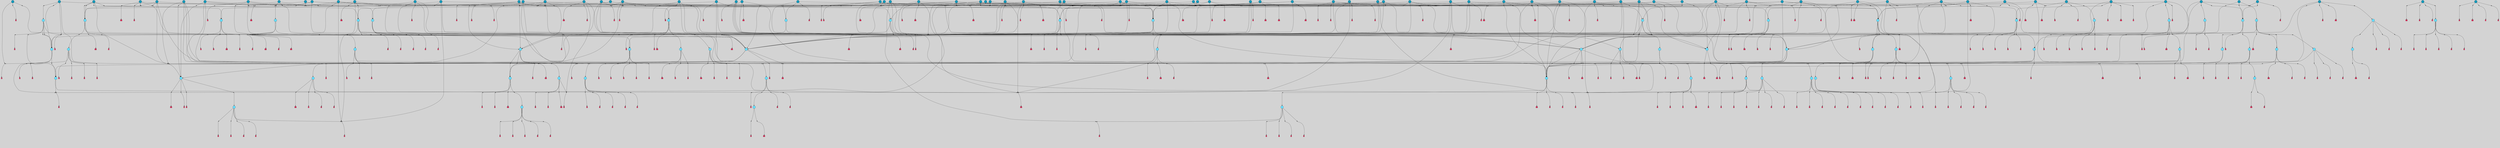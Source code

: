 // File exported with GEGELATI v1.3.1
// On the 2024-04-08 17:45:03
// With the File::TPGGraphDotExporter
digraph{
	graph[pad = "0.212, 0.055" bgcolor = lightgray]
	node[shape=circle style = filled label = ""]
		T4 [fillcolor="#66ddff"]
		T9 [fillcolor="#66ddff"]
		T27 [fillcolor="#1199bb"]
		T111 [fillcolor="#66ddff"]
		T129 [fillcolor="#66ddff"]
		T212 [fillcolor="#66ddff"]
		T323 [fillcolor="#66ddff"]
		T324 [fillcolor="#66ddff"]
		T327 [fillcolor="#66ddff"]
		T650 [fillcolor="#66ddff"]
		T651 [fillcolor="#66ddff"]
		T652 [fillcolor="#66ddff"]
		T653 [fillcolor="#66ddff"]
		T713 [fillcolor="#66ddff"]
		T729 [fillcolor="#66ddff"]
		T730 [fillcolor="#66ddff"]
		T731 [fillcolor="#66ddff"]
		T790 [fillcolor="#66ddff"]
		T791 [fillcolor="#66ddff"]
		T792 [fillcolor="#66ddff"]
		T793 [fillcolor="#1199bb"]
		T794 [fillcolor="#66ddff"]
		T795 [fillcolor="#66ddff"]
		T796 [fillcolor="#66ddff"]
		T804 [fillcolor="#66ddff"]
		T829 [fillcolor="#66ddff"]
		T845 [fillcolor="#66ddff"]
		T846 [fillcolor="#66ddff"]
		T848 [fillcolor="#66ddff"]
		T849 [fillcolor="#66ddff"]
		T850 [fillcolor="#66ddff"]
		T786 [fillcolor="#66ddff"]
		T851 [fillcolor="#66ddff"]
		T852 [fillcolor="#66ddff"]
		T853 [fillcolor="#66ddff"]
		T854 [fillcolor="#66ddff"]
		T855 [fillcolor="#66ddff"]
		T856 [fillcolor="#66ddff"]
		T862 [fillcolor="#1199bb"]
		T920 [fillcolor="#66ddff"]
		T923 [fillcolor="#66ddff"]
		T924 [fillcolor="#66ddff"]
		T925 [fillcolor="#66ddff"]
		T926 [fillcolor="#66ddff"]
		T1001 [fillcolor="#66ddff"]
		T1003 [fillcolor="#66ddff"]
		T1005 [fillcolor="#66ddff"]
		T1006 [fillcolor="#66ddff"]
		T1012 [fillcolor="#1199bb"]
		T1054 [fillcolor="#1199bb"]
		T1079 [fillcolor="#66ddff"]
		T1097 [fillcolor="#1199bb"]
		T1098 [fillcolor="#1199bb"]
		T1102 [fillcolor="#1199bb"]
		T1103 [fillcolor="#1199bb"]
		T1104 [fillcolor="#1199bb"]
		T1105 [fillcolor="#1199bb"]
		T1108 [fillcolor="#1199bb"]
		T1109 [fillcolor="#1199bb"]
		T1113 [fillcolor="#1199bb"]
		T1115 [fillcolor="#1199bb"]
		T1118 [fillcolor="#1199bb"]
		T1119 [fillcolor="#1199bb"]
		T1120 [fillcolor="#1199bb"]
		T1121 [fillcolor="#1199bb"]
		T1122 [fillcolor="#1199bb"]
		T1124 [fillcolor="#1199bb"]
		T1134 [fillcolor="#66ddff"]
		T1135 [fillcolor="#66ddff"]
		T1136 [fillcolor="#1199bb"]
		T1137 [fillcolor="#66ddff"]
		T1138 [fillcolor="#66ddff"]
		T1139 [fillcolor="#66ddff"]
		T1140 [fillcolor="#66ddff"]
		T1141 [fillcolor="#66ddff"]
		T1142 [fillcolor="#66ddff"]
		T1143 [fillcolor="#66ddff"]
		T1144 [fillcolor="#66ddff"]
		T1145 [fillcolor="#66ddff"]
		T1146 [fillcolor="#1199bb"]
		T1147 [fillcolor="#66ddff"]
		T1148 [fillcolor="#66ddff"]
		T1149 [fillcolor="#66ddff"]
		T1150 [fillcolor="#66ddff"]
		T1151 [fillcolor="#66ddff"]
		T1153 [fillcolor="#1199bb"]
		T1156 [fillcolor="#1199bb"]
		T1157 [fillcolor="#1199bb"]
		T1158 [fillcolor="#1199bb"]
		T1162 [fillcolor="#1199bb"]
		T1164 [fillcolor="#1199bb"]
		T1165 [fillcolor="#1199bb"]
		T1170 [fillcolor="#1199bb"]
		T1174 [fillcolor="#1199bb"]
		T1175 [fillcolor="#1199bb"]
		T1176 [fillcolor="#1199bb"]
		T1180 [fillcolor="#1199bb"]
		T1181 [fillcolor="#1199bb"]
		T714 [fillcolor="#1199bb"]
		T1182 [fillcolor="#1199bb"]
		T1187 [fillcolor="#1199bb"]
		T1193 [fillcolor="#1199bb"]
		T1194 [fillcolor="#1199bb"]
		T1195 [fillcolor="#1199bb"]
		T1196 [fillcolor="#1199bb"]
		T1171 [fillcolor="#1199bb"]
		T1197 [fillcolor="#1199bb"]
		T1200 [fillcolor="#1199bb"]
		T1201 [fillcolor="#1199bb"]
		T1202 [fillcolor="#1199bb"]
		T1203 [fillcolor="#1199bb"]
		T1204 [fillcolor="#1199bb"]
		T1205 [fillcolor="#1199bb"]
		T1206 [fillcolor="#1199bb"]
		T1207 [fillcolor="#1199bb"]
		T1208 [fillcolor="#1199bb"]
		T1211 [fillcolor="#1199bb"]
		T1214 [fillcolor="#1199bb"]
		T1215 [fillcolor="#1199bb"]
		T1224 [fillcolor="#1199bb"]
		T1226 [fillcolor="#66ddff"]
		T1229 [fillcolor="#1199bb"]
		T1230 [fillcolor="#1199bb"]
		T1232 [fillcolor="#66ddff"]
		T1233 [fillcolor="#1199bb"]
		T1236 [fillcolor="#1199bb"]
		T1246 [fillcolor="#1199bb"]
		T1248 [fillcolor="#1199bb"]
		T1252 [fillcolor="#1199bb"]
		T1255 [fillcolor="#1199bb"]
		T1256 [fillcolor="#1199bb"]
		T1261 [fillcolor="#1199bb"]
		T1267 [fillcolor="#1199bb"]
		T1269 [fillcolor="#1199bb"]
		T1273 [fillcolor="#1199bb"]
		T1274 [fillcolor="#1199bb"]
		T597 [fillcolor="#1199bb"]
		T1279 [fillcolor="#1199bb"]
		T1280 [fillcolor="#1199bb"]
		T1281 [fillcolor="#1199bb"]
		T1282 [fillcolor="#1199bb"]
		T1283 [fillcolor="#1199bb"]
		T1284 [fillcolor="#1199bb"]
		T1285 [fillcolor="#1199bb"]
		T1286 [fillcolor="#1199bb"]
		T1287 [fillcolor="#1199bb"]
		P24301 [fillcolor="#cccccc" shape=point] //7|
		I24301 [shape=box style=invis label="0|2&2|4#2|6&#92;n5|3&0|6#0|1&#92;n4|7&2|6#0|5&#92;n7|6&0|7#0|5&#92;n10|7&2|2#1|1&#92;n"]
		P24301 -> I24301[style=invis]
		A16889 [fillcolor="#ff3366" shape=box margin=0.03 width=0 height=0 label="4"]
		T4 -> P24301 -> A16889
		P24302 [fillcolor="#cccccc" shape=point] //0|
		I24302 [shape=box style=invis label="2|5&0|1#0|6&#92;n6|1&2|2#2|7&#92;n8|0&0|3#1|4&#92;n4|3&2|5#2|4&#92;n8|1&2|4#0|0&#92;n6|6&0|1#2|6&#92;n11|7&2|4#2|5&#92;n6|2&2|4#0|2&#92;n8|5&2|4#2|4&#92;n2|1&2|1#2|2&#92;n2|7&2|5#2|6&#92;n9|7&0|5#0|4&#92;n1|2&0|5#2|6&#92;n4|2&2|3#2|7&#92;n3|3&2|1#0|2&#92;n"]
		P24302 -> I24302[style=invis]
		A16890 [fillcolor="#ff3366" shape=box margin=0.03 width=0 height=0 label="5"]
		T4 -> P24302 -> A16890
		P24303 [fillcolor="#cccccc" shape=point] //-6|
		I24303 [shape=box style=invis label="11|1&0|7#2|0&#92;n10|4&0|1#1|0&#92;n4|3&2|4#2|1&#92;n0|5&2|0#0|0&#92;n6|1&0|0#0|3&#92;n8|2&2|0#0|4&#92;n11|4&2|0#1|6&#92;n7|0&2|6#2|3&#92;n5|3&2|6#2|0&#92;n2|0&2|0#0|4&#92;n"]
		P24303 -> I24303[style=invis]
		A16891 [fillcolor="#ff3366" shape=box margin=0.03 width=0 height=0 label="9"]
		T9 -> P24303 -> A16891
		P24304 [fillcolor="#cccccc" shape=point] //2|
		I24304 [shape=box style=invis label="6|3&2|7#1|4&#92;n8|6&0|0#2|5&#92;n2|1&0|2#0|3&#92;n8|7&0|6#0|4&#92;n2|1&2|0#0|1&#92;n0|0&2|2#2|3&#92;n6|6&0|7#2|1&#92;n6|1&0|7#2|6&#92;n5|4&2|7#0|4&#92;n0|3&0|4#2|0&#92;n11|0&2|0#2|5&#92;n4|5&2|5#2|4&#92;n5|7&0|6#0|4&#92;n9|7&2|5#0|3&#92;n5|4&2|1#0|3&#92;n5|3&0|1#1|7&#92;n0|4&0|3#2|5&#92;n"]
		P24304 -> I24304[style=invis]
		A16892 [fillcolor="#ff3366" shape=box margin=0.03 width=0 height=0 label="10"]
		T9 -> P24304 -> A16892
		P24305 [fillcolor="#cccccc" shape=point] //-3|
		I24305 [shape=box style=invis label="8|1&2|3#0|5&#92;n0|6&0|5#0|5&#92;n3|7&2|1#0|6&#92;n3|5&0|1#0|0&#92;n9|5&2|0#0|4&#92;n3|5&0|2#0|3&#92;n10|6&2|4#1|0&#92;n9|4&2|7#2|6&#92;n1|7&2|5#2|2&#92;n"]
		P24305 -> I24305[style=invis]
		A16893 [fillcolor="#ff3366" shape=box margin=0.03 width=0 height=0 label="5"]
		T4 -> P24305 -> A16893
		P24306 [fillcolor="#cccccc" shape=point] //2|
		I24306 [shape=box style=invis label="9|1&2|3#0|1&#92;n5|2&2|0#2|4&#92;n3|6&2|5#2|7&#92;n7|0&2|5#0|4&#92;n1|2&0|3#0|5&#92;n7|3&2|7#0|0&#92;n"]
		P24306 -> I24306[style=invis]
		A16894 [fillcolor="#ff3366" shape=box margin=0.03 width=0 height=0 label="2"]
		T27 -> P24306 -> A16894
		P24307 [fillcolor="#cccccc" shape=point] //-6|
		I24307 [shape=box style=invis label="7|5&0|4#0|4&#92;n11|0&2|5#2|1&#92;n"]
		P24307 -> I24307[style=invis]
		A16895 [fillcolor="#ff3366" shape=box margin=0.03 width=0 height=0 label="3"]
		T27 -> P24307 -> A16895
		P24308 [fillcolor="#cccccc" shape=point] //3|
		I24308 [shape=box style=invis label="7|6&2|4#0|2&#92;n10|3&2|7#1|4&#92;n11|6&0|4#0|1&#92;n7|1&0|0#2|6&#92;n7|6&0|3#2|6&#92;n4|0&2|6#0|1&#92;n4|4&2|5#0|2&#92;n4|6&0|4#2|7&#92;n10|0&2|3#1|5&#92;n2|6&0|5#0|2&#92;n1|0&2|3#0|7&#92;n1|6&2|0#0|5&#92;n6|2&0|1#0|7&#92;n9|2&0|3#2|7&#92;n5|3&0|6#0|6&#92;n1|7&2|5#2|3&#92;n8|1&2|7#0|6&#92;n1|0&2|5#2|1&#92;n7|1&2|2#2|5&#92;n7|4&2|6#0|3&#92;n"]
		P24308 -> I24308[style=invis]
		A16896 [fillcolor="#ff3366" shape=box margin=0.03 width=0 height=0 label="4"]
		T27 -> P24308 -> A16896
		T27 -> P24302
		P24309 [fillcolor="#cccccc" shape=point] //0|
		I24309 [shape=box style=invis label="4|0&0|3#2|7&#92;n10|2&0|3#1|7&#92;n3|5&0|2#0|3&#92;n4|5&0|0#2|1&#92;n10|7&2|0#1|2&#92;n5|3&2|3#1|6&#92;n9|5&2|0#0|4&#92;n5|4&2|7#0|2&#92;n10|3&2|7#1|4&#92;n7|2&0|1#2|6&#92;n8|6&0|5#0|5&#92;n8|7&2|3#0|5&#92;n2|6&2|4#0|0&#92;n"]
		P24309 -> I24309[style=invis]
		A16897 [fillcolor="#ff3366" shape=box margin=0.03 width=0 height=0 label="5"]
		T27 -> P24309 -> A16897
		P24310 [fillcolor="#cccccc" shape=point] //-5|
		I24310 [shape=box style=invis label="0|0&2|3#0|2&#92;n10|5&0|6#1|3&#92;n7|3&0|6#2|3&#92;n3|4&0|6#0|6&#92;n10|5&0|2#1|1&#92;n5|0&0|1#0|3&#92;n6|6&2|5#1|5&#92;n7|4&0|2#1|7&#92;n5|7&0|1#2|5&#92;n1|5&0|0#0|3&#92;n7|5&2|1#2|6&#92;n9|0&0|2#0|0&#92;n4|0&2|4#0|0&#92;n4|6&0|0#2|3&#92;n3|1&0|6#2|5&#92;n7|7&2|1#2|3&#92;n9|4&2|2#0|6&#92;n"]
		P24310 -> I24310[style=invis]
		T111 -> P24310 -> T9
		P24311 [fillcolor="#cccccc" shape=point] //7|
		I24311 [shape=box style=invis label="7|4&2|1#2|0&#92;n4|1&2|4#2|3&#92;n5|0&2|0#2|2&#92;n6|1&2|4#2|6&#92;n"]
		P24311 -> I24311[style=invis]
		A16898 [fillcolor="#ff3366" shape=box margin=0.03 width=0 height=0 label="9"]
		T111 -> P24311 -> A16898
		P24312 [fillcolor="#cccccc" shape=point] //2|
		I24312 [shape=box style=invis label="3|0&2|0#0|1&#92;n11|2&0|7#1|6&#92;n8|7&2|4#0|5&#92;n5|3&0|2#2|6&#92;n4|4&2|4#2|6&#92;n3|0&0|7#0|1&#92;n2|7&2|2#2|5&#92;n9|3&2|6#2|7&#92;n7|7&0|0#0|4&#92;n6|1&2|4#1|3&#92;n5|4&2|0#1|6&#92;n1|3&0|7#0|4&#92;n"]
		P24312 -> I24312[style=invis]
		A16899 [fillcolor="#ff3366" shape=box margin=0.03 width=0 height=0 label="7"]
		T111 -> P24312 -> A16899
		T111 -> P24303
		P24313 [fillcolor="#cccccc" shape=point] //8|
		I24313 [shape=box style=invis label="9|0&0|1#2|0&#92;n10|1&2|5#1|4&#92;n8|2&2|6#0|4&#92;n2|4&2|5#2|3&#92;n4|2&2|2#0|2&#92;n7|5&0|2#0|0&#92;n8|2&2|1#1|3&#92;n8|7&0|7#2|1&#92;n1|1&0|0#0|7&#92;n5|6&2|5#1|0&#92;n6|6&2|5#0|0&#92;n11|4&0|3#2|6&#92;n4|2&2|4#0|7&#92;n5|6&0|1#2|0&#92;n11|3&0|2#0|7&#92;n"]
		P24313 -> I24313[style=invis]
		A16900 [fillcolor="#ff3366" shape=box margin=0.03 width=0 height=0 label="6"]
		T129 -> P24313 -> A16900
		P24314 [fillcolor="#cccccc" shape=point] //5|
		I24314 [shape=box style=invis label="3|0&2|0#0|1&#92;n3|0&0|7#0|1&#92;n5|3&0|2#2|6&#92;n4|4&2|4#2|6&#92;n11|2&0|7#1|6&#92;n2|7&2|2#2|5&#92;n9|3&2|6#2|7&#92;n7|7&0|0#0|4&#92;n6|1&2|4#2|3&#92;n5|4&2|0#1|6&#92;n1|3&0|7#0|4&#92;n"]
		P24314 -> I24314[style=invis]
		A16901 [fillcolor="#ff3366" shape=box margin=0.03 width=0 height=0 label="7"]
		T129 -> P24314 -> A16901
		P24315 [fillcolor="#cccccc" shape=point] //10|
		I24315 [shape=box style=invis label="4|5&2|7#2|1&#92;n1|7&2|3#0|6&#92;n3|5&2|2#0|3&#92;n10|3&0|7#1|4&#92;n7|1&0|4#2|6&#92;n10|2&0|3#1|7&#92;n9|5&2|0#0|4&#92;n4|0&0|3#2|7&#92;n11|4&2|6#1|2&#92;n5|4&2|7#0|2&#92;n2|6&2|4#0|0&#92;n6|5&0|7#2|1&#92;n5|3&2|3#1|6&#92;n10|7&2|0#1|2&#92;n"]
		P24315 -> I24315[style=invis]
		A16902 [fillcolor="#ff3366" shape=box margin=0.03 width=0 height=0 label="5"]
		T129 -> P24315 -> A16902
		P24316 [fillcolor="#cccccc" shape=point] //5|
		I24316 [shape=box style=invis label="9|4&2|3#1|3&#92;n0|4&2|4#0|5&#92;n6|1&2|6#2|5&#92;n4|0&0|5#2|0&#92;n"]
		P24316 -> I24316[style=invis]
		A16903 [fillcolor="#ff3366" shape=box margin=0.03 width=0 height=0 label="7"]
		T129 -> P24316 -> A16903
		P24317 [fillcolor="#cccccc" shape=point] //6|
		I24317 [shape=box style=invis label="9|4&2|7#0|6&#92;n8|4&0|1#1|0&#92;n1|3&0|0#2|1&#92;n2|4&0|6#2|2&#92;n5|1&2|5#0|7&#92;n3|0&0|3#2|6&#92;n2|2&2|6#0|2&#92;n8|4&0|4#2|2&#92;n5|1&2|4#0|3&#92;n9|4&0|6#0|6&#92;n5|0&2|2#1|5&#92;n11|7&0|0#1|1&#92;n0|4&0|3#0|3&#92;n7|7&2|4#2|5&#92;n1|5&0|1#2|1&#92;n"]
		P24317 -> I24317[style=invis]
		A16904 [fillcolor="#ff3366" shape=box margin=0.03 width=0 height=0 label="1"]
		T129 -> P24317 -> A16904
		P24318 [fillcolor="#cccccc" shape=point] //6|
		I24318 [shape=box style=invis label="9|4&2|7#0|6&#92;n8|4&0|1#1|0&#92;n1|3&0|0#2|1&#92;n2|4&0|6#2|2&#92;n5|1&2|5#0|7&#92;n3|0&0|3#2|6&#92;n2|2&2|6#0|2&#92;n8|4&0|4#2|2&#92;n5|1&2|4#0|3&#92;n9|4&0|6#0|6&#92;n5|0&2|2#1|5&#92;n11|7&0|0#1|1&#92;n0|4&0|3#0|3&#92;n7|7&2|4#2|5&#92;n1|5&0|1#2|1&#92;n"]
		P24318 -> I24318[style=invis]
		A16905 [fillcolor="#ff3366" shape=box margin=0.03 width=0 height=0 label="1"]
		T212 -> P24318 -> A16905
		P24319 [fillcolor="#cccccc" shape=point] //5|
		I24319 [shape=box style=invis label="9|4&2|3#1|3&#92;n0|4&2|4#0|5&#92;n6|1&2|6#2|5&#92;n4|0&0|5#2|0&#92;n"]
		P24319 -> I24319[style=invis]
		A16906 [fillcolor="#ff3366" shape=box margin=0.03 width=0 height=0 label="7"]
		T212 -> P24319 -> A16906
		P24320 [fillcolor="#cccccc" shape=point] //5|
		I24320 [shape=box style=invis label="3|0&2|0#0|1&#92;n3|0&0|7#0|1&#92;n5|3&0|2#2|6&#92;n4|4&2|4#2|6&#92;n11|2&0|7#1|6&#92;n2|7&2|2#2|5&#92;n9|3&2|6#2|7&#92;n7|7&0|0#0|4&#92;n6|1&2|4#2|3&#92;n5|4&2|0#1|6&#92;n1|3&0|7#0|4&#92;n"]
		P24320 -> I24320[style=invis]
		A16907 [fillcolor="#ff3366" shape=box margin=0.03 width=0 height=0 label="7"]
		T212 -> P24320 -> A16907
		P24321 [fillcolor="#cccccc" shape=point] //8|
		I24321 [shape=box style=invis label="9|0&0|1#2|0&#92;n10|1&2|5#1|4&#92;n8|2&2|6#0|4&#92;n2|4&2|5#2|3&#92;n4|2&2|2#0|2&#92;n7|5&0|2#0|0&#92;n8|2&2|1#1|3&#92;n8|7&0|7#2|1&#92;n1|1&0|0#0|7&#92;n5|6&2|5#1|0&#92;n6|6&2|5#0|0&#92;n11|4&0|3#2|6&#92;n4|2&2|4#0|7&#92;n5|6&0|1#2|0&#92;n11|3&0|2#0|7&#92;n"]
		P24321 -> I24321[style=invis]
		A16908 [fillcolor="#ff3366" shape=box margin=0.03 width=0 height=0 label="6"]
		T212 -> P24321 -> A16908
		P24322 [fillcolor="#cccccc" shape=point] //10|
		I24322 [shape=box style=invis label="4|5&2|7#2|1&#92;n1|7&2|3#0|6&#92;n3|5&2|2#0|3&#92;n10|3&0|7#1|4&#92;n7|1&0|4#2|6&#92;n10|2&0|3#1|7&#92;n9|5&2|0#0|4&#92;n4|0&0|3#2|7&#92;n11|4&2|6#1|2&#92;n5|4&2|7#0|2&#92;n2|6&2|4#0|0&#92;n6|5&0|7#2|1&#92;n5|3&2|3#1|6&#92;n10|7&2|0#1|2&#92;n"]
		P24322 -> I24322[style=invis]
		A16909 [fillcolor="#ff3366" shape=box margin=0.03 width=0 height=0 label="5"]
		T212 -> P24322 -> A16909
		P24323 [fillcolor="#cccccc" shape=point] //-9|
		I24323 [shape=box style=invis label="2|0&2|0#2|1&#92;n4|4&2|4#2|6&#92;n9|1&0|3#1|7&#92;n5|3&0|2#2|6&#92;n2|7&2|2#2|5&#92;n5|4&2|0#1|6&#92;n3|0&0|7#0|1&#92;n1|3&0|7#0|4&#92;n11|6&2|2#0|7&#92;n7|7&0|0#0|4&#92;n11|0&0|7#1|6&#92;n9|3&2|6#2|7&#92;n"]
		P24323 -> I24323[style=invis]
		A16910 [fillcolor="#ff3366" shape=box margin=0.03 width=0 height=0 label="7"]
		T323 -> P24323 -> A16910
		P24324 [fillcolor="#cccccc" shape=point] //-4|
		I24324 [shape=box style=invis label="4|1&0|4#2|6&#92;n1|2&2|2#2|0&#92;n1|2&2|0#0|6&#92;n8|4&2|3#2|5&#92;n5|5&2|1#1|0&#92;n"]
		P24324 -> I24324[style=invis]
		A16911 [fillcolor="#ff3366" shape=box margin=0.03 width=0 height=0 label="12"]
		T324 -> P24324 -> A16911
		P24325 [fillcolor="#cccccc" shape=point] //8|
		I24325 [shape=box style=invis label="9|7&0|5#2|5&#92;n3|3&2|3#0|2&#92;n9|5&2|2#1|0&#92;n2|3&0|6#0|3&#92;n4|4&2|5#2|7&#92;n11|3&2|0#1|5&#92;n6|6&2|1#2|2&#92;n4|6&0|1#2|2&#92;n2|5&2|7#2|2&#92;n7|7&2|2#2|3&#92;n6|5&0|3#2|6&#92;n6|7&0|6#0|2&#92;n"]
		P24325 -> I24325[style=invis]
		A16912 [fillcolor="#ff3366" shape=box margin=0.03 width=0 height=0 label="14"]
		T323 -> P24325 -> A16912
		P24326 [fillcolor="#cccccc" shape=point] //-8|
		I24326 [shape=box style=invis label="7|5&0|4#2|4&#92;n"]
		P24326 -> I24326[style=invis]
		A16913 [fillcolor="#ff3366" shape=box margin=0.03 width=0 height=0 label="3"]
		T323 -> P24326 -> A16913
		P24327 [fillcolor="#cccccc" shape=point] //4|
		I24327 [shape=box style=invis label="4|3&0|6#0|3&#92;n5|7&2|3#2|2&#92;n5|6&0|7#1|2&#92;n1|4&2|6#0|3&#92;n8|4&2|1#2|5&#92;n9|5&2|4#1|4&#92;n2|4&0|5#0|7&#92;n10|0&0|6#1|3&#92;n3|0&0|6#0|2&#92;n2|7&2|7#2|6&#92;n5|2&0|5#1|5&#92;n10|4&2|5#1|7&#92;n4|0&0|4#2|4&#92;n11|1&0|4#2|6&#92;n10|6&2|0#1|4&#92;n9|7&0|3#1|4&#92;n4|5&2|7#0|6&#92;n11|5&2|6#2|3&#92;n0|3&0|5#0|1&#92;n"]
		P24327 -> I24327[style=invis]
		A16914 [fillcolor="#ff3366" shape=box margin=0.03 width=0 height=0 label="13"]
		T323 -> P24327 -> A16914
		P24328 [fillcolor="#cccccc" shape=point] //2|
		I24328 [shape=box style=invis label="4|1&0|4#2|6&#92;n5|5&2|1#1|0&#92;n1|0&2|0#0|6&#92;n8|4&2|3#2|5&#92;n"]
		P24328 -> I24328[style=invis]
		T323 -> P24328 -> T324
		P24329 [fillcolor="#cccccc" shape=point] //6|
		I24329 [shape=box style=invis label="3|0&2|7#2|2&#92;n3|2&0|4#2|5&#92;n5|1&0|2#1|0&#92;n8|7&0|1#2|0&#92;n8|5&0|3#0|6&#92;n0|2&0|2#2|3&#92;n1|5&2|5#0|5&#92;n5|6&0|6#0|7&#92;n6|7&0|0#2|6&#92;n1|2&2|3#0|0&#92;n7|7&2|3#0|4&#92;n0|7&2|7#0|6&#92;n1|0&2|2#2|7&#92;n4|4&0|1#0|0&#92;n"]
		P24329 -> I24329[style=invis]
		A16915 [fillcolor="#ff3366" shape=box margin=0.03 width=0 height=0 label="11"]
		T324 -> P24329 -> A16915
		P24330 [fillcolor="#cccccc" shape=point] //-4|
		I24330 [shape=box style=invis label="4|1&0|4#2|6&#92;n1|2&2|2#2|0&#92;n1|2&2|0#0|6&#92;n8|4&2|3#2|5&#92;n5|5&2|1#1|0&#92;n"]
		P24330 -> I24330[style=invis]
		A16916 [fillcolor="#ff3366" shape=box margin=0.03 width=0 height=0 label="12"]
		T327 -> P24330 -> A16916
		P24331 [fillcolor="#cccccc" shape=point] //6|
		I24331 [shape=box style=invis label="3|0&2|7#2|2&#92;n3|2&0|4#2|5&#92;n5|1&0|2#1|0&#92;n8|7&0|1#2|0&#92;n8|5&0|3#0|6&#92;n0|2&0|2#2|3&#92;n1|5&2|5#0|5&#92;n5|6&0|6#0|7&#92;n6|7&0|0#2|6&#92;n1|2&2|3#0|0&#92;n7|7&2|3#0|4&#92;n0|7&2|7#0|6&#92;n1|0&2|2#2|7&#92;n4|4&0|1#0|0&#92;n"]
		P24331 -> I24331[style=invis]
		A16917 [fillcolor="#ff3366" shape=box margin=0.03 width=0 height=0 label="11"]
		T327 -> P24331 -> A16917
		P24332 [fillcolor="#cccccc" shape=point] //-4|
		I24332 [shape=box style=invis label="4|1&0|4#2|6&#92;n1|2&2|2#2|0&#92;n1|2&2|0#0|6&#92;n8|4&2|3#2|5&#92;n5|5&2|1#1|0&#92;n"]
		P24332 -> I24332[style=invis]
		A16918 [fillcolor="#ff3366" shape=box margin=0.03 width=0 height=0 label="12"]
		T650 -> P24332 -> A16918
		P24333 [fillcolor="#cccccc" shape=point] //7|
		I24333 [shape=box style=invis label="7|4&2|7#0|4&#92;n4|6&0|1#2|5&#92;n2|1&2|3#0|0&#92;n4|3&2|0#0|1&#92;n0|0&2|7#2|7&#92;n7|7&0|5#2|3&#92;n5|0&2|1#2|2&#92;n10|0&0|4#1|2&#92;n4|4&0|7#0|0&#92;n6|7&0|2#0|1&#92;n1|4&2|5#0|4&#92;n"]
		P24333 -> I24333[style=invis]
		A16919 [fillcolor="#ff3366" shape=box margin=0.03 width=0 height=0 label="0"]
		T651 -> P24333 -> A16919
		P24334 [fillcolor="#cccccc" shape=point] //0|
		I24334 [shape=box style=invis label="4|0&0|3#2|7&#92;n10|2&0|3#1|7&#92;n3|5&0|2#0|3&#92;n4|5&0|0#2|1&#92;n10|7&2|0#1|2&#92;n5|3&2|3#1|6&#92;n9|5&2|0#0|4&#92;n5|4&2|7#0|2&#92;n10|3&2|7#1|4&#92;n7|2&0|1#2|6&#92;n8|6&0|5#0|5&#92;n8|7&2|3#0|5&#92;n2|6&2|4#0|0&#92;n"]
		P24334 -> I24334[style=invis]
		A16920 [fillcolor="#ff3366" shape=box margin=0.03 width=0 height=0 label="5"]
		T653 -> P24334 -> A16920
		P24335 [fillcolor="#cccccc" shape=point] //0|
		I24335 [shape=box style=invis label="2|5&0|1#0|6&#92;n6|1&2|2#2|7&#92;n8|0&0|3#1|4&#92;n4|3&2|5#2|4&#92;n8|1&2|4#0|0&#92;n6|6&0|1#2|6&#92;n11|7&2|4#2|5&#92;n6|2&2|4#0|2&#92;n8|5&2|4#2|4&#92;n2|1&2|1#2|2&#92;n2|7&2|5#2|6&#92;n9|7&0|5#0|4&#92;n1|2&0|5#2|6&#92;n4|2&2|3#2|7&#92;n3|3&2|1#0|2&#92;n"]
		P24335 -> I24335[style=invis]
		A16921 [fillcolor="#ff3366" shape=box margin=0.03 width=0 height=0 label="5"]
		T653 -> P24335 -> A16921
		P24336 [fillcolor="#cccccc" shape=point] //3|
		I24336 [shape=box style=invis label="7|6&2|4#0|2&#92;n10|3&2|7#1|4&#92;n11|6&0|4#0|1&#92;n7|1&0|0#2|6&#92;n7|6&0|3#2|6&#92;n4|0&2|6#0|1&#92;n4|4&2|5#0|2&#92;n4|6&0|4#2|7&#92;n10|0&2|3#1|5&#92;n2|6&0|5#0|2&#92;n1|0&2|3#0|7&#92;n1|6&2|0#0|5&#92;n6|2&0|1#0|7&#92;n9|2&0|3#2|7&#92;n5|3&0|6#0|6&#92;n1|7&2|5#2|3&#92;n8|1&2|7#0|6&#92;n1|0&2|5#2|1&#92;n7|1&2|2#2|5&#92;n7|4&2|6#0|3&#92;n"]
		P24336 -> I24336[style=invis]
		A16922 [fillcolor="#ff3366" shape=box margin=0.03 width=0 height=0 label="4"]
		T653 -> P24336 -> A16922
		P24337 [fillcolor="#cccccc" shape=point] //-9|
		I24337 [shape=box style=invis label="4|7&2|6#0|5&#92;n11|3&0|2#2|6&#92;n10|2&2|4#1|6&#92;n3|0&2|6#2|7&#92;n4|3&0|5#0|7&#92;n2|3&0|7#0|7&#92;n10|6&0|7#1|5&#92;n10|1&2|2#1|1&#92;n1|7&0|3#2|6&#92;n"]
		P24337 -> I24337[style=invis]
		A16923 [fillcolor="#ff3366" shape=box margin=0.03 width=0 height=0 label="4"]
		T650 -> P24337 -> A16923
		P24338 [fillcolor="#cccccc" shape=point] //8|
		I24338 [shape=box style=invis label="9|0&0|1#2|0&#92;n10|1&2|5#1|4&#92;n8|2&2|6#0|4&#92;n2|4&2|5#2|3&#92;n4|2&2|2#0|2&#92;n7|5&0|2#0|0&#92;n8|2&2|1#1|3&#92;n8|7&0|7#2|1&#92;n1|1&0|0#0|7&#92;n5|6&2|5#1|0&#92;n6|6&2|5#0|0&#92;n11|4&0|3#2|6&#92;n4|2&2|4#0|7&#92;n5|6&0|1#2|0&#92;n11|3&0|2#0|7&#92;n"]
		P24338 -> I24338[style=invis]
		A16924 [fillcolor="#ff3366" shape=box margin=0.03 width=0 height=0 label="6"]
		T652 -> P24338 -> A16924
		P24339 [fillcolor="#cccccc" shape=point] //-6|
		I24339 [shape=box style=invis label="9|0&2|0#0|1&#92;n3|2&0|2#0|3&#92;n5|4&0|5#1|7&#92;n2|1&0|4#0|3&#92;n9|2&2|0#2|4&#92;n7|6&0|4#0|2&#92;n2|3&0|6#2|6&#92;n1|2&0|3#2|0&#92;n"]
		P24339 -> I24339[style=invis]
		T650 -> P24339 -> T652
		P24340 [fillcolor="#cccccc" shape=point] //5|
		I24340 [shape=box style=invis label="3|0&2|0#0|1&#92;n3|0&0|7#0|1&#92;n5|3&0|2#2|6&#92;n4|4&2|4#2|6&#92;n11|2&0|7#1|6&#92;n2|7&2|2#2|5&#92;n9|3&2|6#2|7&#92;n7|7&0|0#0|4&#92;n6|1&2|4#2|3&#92;n5|4&2|0#1|6&#92;n1|3&0|7#0|4&#92;n"]
		P24340 -> I24340[style=invis]
		A16925 [fillcolor="#ff3366" shape=box margin=0.03 width=0 height=0 label="7"]
		T652 -> P24340 -> A16925
		P24341 [fillcolor="#cccccc" shape=point] //-10|
		I24341 [shape=box style=invis label="3|6&0|0#0|4&#92;n4|1&2|4#0|1&#92;n5|1&0|1#0|4&#92;n5|5&2|6#0|5&#92;n6|5&0|6#0|3&#92;n11|1&2|0#0|1&#92;n0|7&2|0#0|3&#92;n1|2&0|6#0|1&#92;n8|0&0|4#2|0&#92;n0|4&0|7#2|7&#92;n7|0&2|7#1|3&#92;n3|1&0|5#2|5&#92;n5|1&0|4#0|3&#92;n2|2&0|2#0|0&#92;n8|3&0|1#0|7&#92;n3|0&0|3#0|5&#92;n7|2&0|5#2|0&#92;n6|3&2|7#1|5&#92;n4|7&2|7#2|1&#92;n"]
		P24341 -> I24341[style=invis]
		A16926 [fillcolor="#ff3366" shape=box margin=0.03 width=0 height=0 label="14"]
		T652 -> P24341 -> A16926
		P24342 [fillcolor="#cccccc" shape=point] //5|
		I24342 [shape=box style=invis label="0|5&2|3#0|1&#92;n0|6&2|1#2|4&#92;n6|2&2|6#0|7&#92;n7|4&0|3#0|1&#92;n5|4&0|7#1|6&#92;n9|1&0|5#2|2&#92;n6|3&2|3#1|7&#92;n11|7&2|4#1|6&#92;n2|5&0|1#0|0&#92;n4|7&0|0#0|2&#92;n6|2&0|6#0|0&#92;n2|1&2|6#2|4&#92;n10|0&2|0#1|0&#92;n6|6&2|4#0|6&#92;n"]
		P24342 -> I24342[style=invis]
		A16927 [fillcolor="#ff3366" shape=box margin=0.03 width=0 height=0 label="8"]
		T652 -> P24342 -> A16927
		P24343 [fillcolor="#cccccc" shape=point] //-2|
		I24343 [shape=box style=invis label="1|3&0|2#0|7&#92;n6|1&0|7#0|0&#92;n6|1&2|4#1|7&#92;n3|0&2|3#0|3&#92;n0|2&0|7#2|6&#92;n"]
		P24343 -> I24343[style=invis]
		T650 -> P24343 -> T651
		P24344 [fillcolor="#cccccc" shape=point] //5|
		I24344 [shape=box style=invis label="3|0&2|0#2|1&#92;n3|0&0|7#0|1&#92;n5|3&0|2#2|6&#92;n4|4&2|4#2|6&#92;n5|4&2|0#1|6&#92;n2|7&2|2#2|5&#92;n1|3&0|7#0|4&#92;n11|6&2|2#0|7&#92;n7|7&0|0#0|4&#92;n6|1&2|4#2|3&#92;n11|0&0|7#1|6&#92;n9|3&2|6#2|7&#92;n"]
		P24344 -> I24344[style=invis]
		A16928 [fillcolor="#ff3366" shape=box margin=0.03 width=0 height=0 label="7"]
		T651 -> P24344 -> A16928
		P24345 [fillcolor="#cccccc" shape=point] //4|
		I24345 [shape=box style=invis label="7|1&0|6#0|1&#92;n6|7&2|7#1|7&#92;n10|1&2|1#1|1&#92;n9|6&2|2#1|4&#92;n4|7&0|4#2|2&#92;n9|6&0|5#1|1&#92;n10|0&2|6#1|6&#92;n5|1&0|1#2|3&#92;n10|1&0|5#1|0&#92;n3|4&2|3#0|0&#92;n8|2&0|5#2|4&#92;n1|6&2|0#0|0&#92;n2|3&0|1#2|6&#92;n5|2&2|2#1|6&#92;n2|2&0|1#2|1&#92;n3|1&2|7#0|3&#92;n6|7&2|3#0|4&#92;n"]
		P24345 -> I24345[style=invis]
		A16929 [fillcolor="#ff3366" shape=box margin=0.03 width=0 height=0 label="10"]
		T651 -> P24345 -> A16929
		P24346 [fillcolor="#cccccc" shape=point] //-1|
		I24346 [shape=box style=invis label="5|7&2|4#0|7&#92;n6|4&2|4#2|6&#92;n3|0&0|5#0|0&#92;n9|5&0|7#1|4&#92;n8|0&0|2#2|1&#92;n3|0&2|6#0|7&#92;n1|7&2|5#2|5&#92;n9|4&0|2#0|6&#92;n4|4&2|5#0|6&#92;n"]
		P24346 -> I24346[style=invis]
		A16930 [fillcolor="#ff3366" shape=box margin=0.03 width=0 height=0 label="7"]
		T650 -> P24346 -> A16930
		P24347 [fillcolor="#cccccc" shape=point] //-4|
		I24347 [shape=box style=invis label="0|4&0|0#2|7&#92;n8|5&2|4#2|4&#92;n4|3&2|5#2|4&#92;n11|7&2|2#2|5&#92;n6|5&2|2#2|7&#92;n3|2&0|7#0|7&#92;n3|3&2|1#0|3&#92;n2|6&0|3#2|5&#92;n0|1&2|6#2|2&#92;n8|2&0|0#1|6&#92;n0|7&0|5#0|4&#92;n9|5&0|3#2|7&#92;n2|7&2|5#2|6&#92;n9|0&2|0#0|1&#92;n1|2&2|4#0|2&#92;n"]
		P24347 -> I24347[style=invis]
		T651 -> P24347 -> T653
		P24348 [fillcolor="#cccccc" shape=point] //2|
		I24348 [shape=box style=invis label="9|1&2|3#0|1&#92;n5|2&2|0#2|4&#92;n3|6&2|5#2|7&#92;n7|0&2|5#0|4&#92;n1|2&0|3#0|5&#92;n7|3&2|7#0|0&#92;n"]
		P24348 -> I24348[style=invis]
		A16931 [fillcolor="#ff3366" shape=box margin=0.03 width=0 height=0 label="2"]
		T653 -> P24348 -> A16931
		P24349 [fillcolor="#cccccc" shape=point] //-6|
		I24349 [shape=box style=invis label="7|5&0|4#0|4&#92;n11|0&2|5#2|1&#92;n"]
		P24349 -> I24349[style=invis]
		A16932 [fillcolor="#ff3366" shape=box margin=0.03 width=0 height=0 label="3"]
		T653 -> P24349 -> A16932
		P24350 [fillcolor="#cccccc" shape=point] //-4|
		I24350 [shape=box style=invis label="11|1&0|2#0|6&#92;n3|0&2|3#0|5&#92;n"]
		P24350 -> I24350[style=invis]
		T713 -> P24350 -> T111
		P24351 [fillcolor="#cccccc" shape=point] //-3|
		I24351 [shape=box style=invis label="11|1&0|2#0|6&#92;n3|0&0|3#0|2&#92;n7|5&2|3#0|2&#92;n"]
		P24351 -> I24351[style=invis]
		T713 -> P24351 -> T111
		P24352 [fillcolor="#cccccc" shape=point] //-1|
		I24352 [shape=box style=invis label="5|6&2|7#2|1&#92;n2|0&0|6#2|3&#92;n1|7&0|6#0|4&#92;n10|0&0|7#1|5&#92;n7|1&2|0#1|7&#92;n2|5&2|3#0|5&#92;n3|1&0|0#0|3&#92;n9|3&0|6#1|7&#92;n1|7&0|6#2|6&#92;n"]
		P24352 -> I24352[style=invis]
		T713 -> P24352 -> T9
		P24353 [fillcolor="#cccccc" shape=point] //-6|
		I24353 [shape=box style=invis label="0|3&0|5#0|4&#92;n6|4&0|3#1|0&#92;n1|2&2|2#2|2&#92;n1|1&0|6#0|4&#92;n4|7&2|6#2|6&#92;n5|2&2|2#1|3&#92;n4|1&0|6#2|4&#92;n6|7&0|2#2|0&#92;n3|0&0|4#2|5&#92;n5|4&0|4#1|3&#92;n"]
		P24353 -> I24353[style=invis]
		A16933 [fillcolor="#ff3366" shape=box margin=0.03 width=0 height=0 label="2"]
		T713 -> P24353 -> A16933
		P24354 [fillcolor="#cccccc" shape=point] //-6|
		I24354 [shape=box style=invis label="11|0&2|0#1|1&#92;n3|6&0|6#0|0&#92;n1|4&0|0#2|4&#92;n1|3&0|0#2|1&#92;n7|5&2|2#1|3&#92;n11|7&2|6#1|7&#92;n5|2&0|6#1|5&#92;n9|5&0|6#0|3&#92;n2|2&2|7#0|5&#92;n9|3&2|2#2|0&#92;n11|0&2|7#0|1&#92;n1|1&2|0#0|1&#92;n6|6&0|6#1|2&#92;n11|5&2|7#2|4&#92;n2|0&2|7#2|5&#92;n2|4&2|2#0|0&#92;n6|1&2|1#1|7&#92;n10|7&2|5#1|6&#92;n9|7&0|1#0|3&#92;n"]
		P24354 -> I24354[style=invis]
		A16934 [fillcolor="#ff3366" shape=box margin=0.03 width=0 height=0 label="1"]
		T713 -> P24354 -> A16934
		P24355 [fillcolor="#cccccc" shape=point] //5|
		I24355 [shape=box style=invis label="0|5&2|3#0|1&#92;n0|6&2|1#2|4&#92;n6|2&2|6#0|7&#92;n7|4&0|3#0|1&#92;n5|4&0|7#1|6&#92;n9|1&0|5#2|2&#92;n6|3&2|3#1|7&#92;n11|7&2|4#1|6&#92;n2|5&0|1#0|0&#92;n4|7&0|0#0|2&#92;n6|2&0|6#0|0&#92;n2|1&2|6#2|4&#92;n10|0&2|0#1|0&#92;n6|6&2|4#0|6&#92;n"]
		P24355 -> I24355[style=invis]
		A16935 [fillcolor="#ff3366" shape=box margin=0.03 width=0 height=0 label="8"]
		T730 -> P24355 -> A16935
		P24356 [fillcolor="#cccccc" shape=point] //-10|
		I24356 [shape=box style=invis label="3|6&0|0#0|4&#92;n4|1&2|4#0|1&#92;n5|1&0|1#0|4&#92;n5|5&2|6#0|5&#92;n6|5&0|6#0|3&#92;n11|1&2|0#0|1&#92;n0|7&2|0#0|3&#92;n1|2&0|6#0|1&#92;n8|0&0|4#2|0&#92;n0|4&0|7#2|7&#92;n7|0&2|7#1|3&#92;n3|1&0|5#2|5&#92;n5|1&0|4#0|3&#92;n2|2&0|2#0|0&#92;n8|3&0|1#0|7&#92;n3|0&0|3#0|5&#92;n7|2&0|5#2|0&#92;n6|3&2|7#1|5&#92;n4|7&2|7#2|1&#92;n"]
		P24356 -> I24356[style=invis]
		A16936 [fillcolor="#ff3366" shape=box margin=0.03 width=0 height=0 label="14"]
		T730 -> P24356 -> A16936
		P24357 [fillcolor="#cccccc" shape=point] //5|
		I24357 [shape=box style=invis label="3|0&2|0#0|1&#92;n3|0&0|7#0|1&#92;n5|3&0|2#2|6&#92;n4|4&2|4#2|6&#92;n11|2&0|7#1|6&#92;n2|7&2|2#2|5&#92;n9|3&2|6#2|7&#92;n7|7&0|0#0|4&#92;n6|1&2|4#2|3&#92;n5|4&2|0#1|6&#92;n1|3&0|7#0|4&#92;n"]
		P24357 -> I24357[style=invis]
		A16937 [fillcolor="#ff3366" shape=box margin=0.03 width=0 height=0 label="7"]
		T730 -> P24357 -> A16937
		P24358 [fillcolor="#cccccc" shape=point] //5|
		I24358 [shape=box style=invis label="3|0&2|0#2|1&#92;n3|0&0|7#0|1&#92;n5|3&0|2#2|6&#92;n4|4&2|4#2|6&#92;n5|4&2|0#1|6&#92;n2|7&2|2#2|5&#92;n1|3&0|7#0|4&#92;n11|6&2|2#0|7&#92;n7|7&0|0#0|4&#92;n6|1&2|4#2|3&#92;n11|0&0|7#1|6&#92;n9|3&2|6#2|7&#92;n"]
		P24358 -> I24358[style=invis]
		A16938 [fillcolor="#ff3366" shape=box margin=0.03 width=0 height=0 label="7"]
		T729 -> P24358 -> A16938
		P24359 [fillcolor="#cccccc" shape=point] //4|
		I24359 [shape=box style=invis label="7|1&0|6#0|1&#92;n6|7&2|7#1|7&#92;n10|1&2|1#1|1&#92;n9|6&2|2#1|4&#92;n4|7&0|4#2|2&#92;n9|6&0|5#1|1&#92;n10|0&2|6#1|6&#92;n5|1&0|1#2|3&#92;n10|1&0|5#1|0&#92;n3|4&2|3#0|0&#92;n8|2&0|5#2|4&#92;n1|6&2|0#0|0&#92;n2|3&0|1#2|6&#92;n5|2&2|2#1|6&#92;n2|2&0|1#2|1&#92;n3|1&2|7#0|3&#92;n6|7&2|3#0|4&#92;n"]
		P24359 -> I24359[style=invis]
		A16939 [fillcolor="#ff3366" shape=box margin=0.03 width=0 height=0 label="10"]
		T729 -> P24359 -> A16939
		P24360 [fillcolor="#cccccc" shape=point] //-4|
		I24360 [shape=box style=invis label="0|4&0|0#2|7&#92;n8|5&2|4#2|4&#92;n4|3&2|5#2|4&#92;n11|7&2|2#2|5&#92;n6|5&2|2#2|7&#92;n3|2&0|7#0|7&#92;n3|3&2|1#0|3&#92;n2|6&0|3#2|5&#92;n0|1&2|6#2|2&#92;n8|2&0|0#1|6&#92;n0|7&0|5#0|4&#92;n9|5&0|3#2|7&#92;n2|7&2|5#2|6&#92;n9|0&2|0#0|1&#92;n1|2&2|4#0|2&#92;n"]
		P24360 -> I24360[style=invis]
		T729 -> P24360 -> T731
		P24361 [fillcolor="#cccccc" shape=point] //7|
		I24361 [shape=box style=invis label="7|4&2|7#0|4&#92;n4|6&0|1#2|5&#92;n2|1&2|3#0|0&#92;n4|3&2|0#0|1&#92;n0|0&2|7#2|7&#92;n7|7&0|5#2|3&#92;n5|0&2|1#2|2&#92;n10|0&0|4#1|2&#92;n4|4&0|7#0|0&#92;n6|7&0|2#0|1&#92;n1|4&2|5#0|4&#92;n"]
		P24361 -> I24361[style=invis]
		A16940 [fillcolor="#ff3366" shape=box margin=0.03 width=0 height=0 label="0"]
		T729 -> P24361 -> A16940
		P24362 [fillcolor="#cccccc" shape=point] //8|
		I24362 [shape=box style=invis label="9|0&0|1#2|0&#92;n10|1&2|5#1|4&#92;n8|2&2|6#0|4&#92;n2|4&2|5#2|3&#92;n4|2&2|2#0|2&#92;n7|5&0|2#0|0&#92;n8|2&2|1#1|3&#92;n8|7&0|7#2|1&#92;n1|1&0|0#0|7&#92;n5|6&2|5#1|0&#92;n6|6&2|5#0|0&#92;n11|4&0|3#2|6&#92;n4|2&2|4#0|7&#92;n5|6&0|1#2|0&#92;n11|3&0|2#0|7&#92;n"]
		P24362 -> I24362[style=invis]
		A16941 [fillcolor="#ff3366" shape=box margin=0.03 width=0 height=0 label="6"]
		T730 -> P24362 -> A16941
		P24363 [fillcolor="#cccccc" shape=point] //2|
		I24363 [shape=box style=invis label="9|1&2|3#0|1&#92;n5|2&2|0#2|4&#92;n3|6&2|5#2|7&#92;n7|0&2|5#0|4&#92;n1|2&0|3#0|5&#92;n7|3&2|7#0|0&#92;n"]
		P24363 -> I24363[style=invis]
		A16942 [fillcolor="#ff3366" shape=box margin=0.03 width=0 height=0 label="2"]
		T731 -> P24363 -> A16942
		P24364 [fillcolor="#cccccc" shape=point] //-6|
		I24364 [shape=box style=invis label="7|5&0|4#0|4&#92;n11|0&2|5#2|1&#92;n"]
		P24364 -> I24364[style=invis]
		A16943 [fillcolor="#ff3366" shape=box margin=0.03 width=0 height=0 label="3"]
		T731 -> P24364 -> A16943
		P24365 [fillcolor="#cccccc" shape=point] //0|
		I24365 [shape=box style=invis label="4|0&0|3#2|7&#92;n10|2&0|3#1|7&#92;n3|5&0|2#0|3&#92;n4|5&0|0#2|1&#92;n10|7&2|0#1|2&#92;n5|3&2|3#1|6&#92;n9|5&2|0#0|4&#92;n5|4&2|7#0|2&#92;n10|3&2|7#1|4&#92;n7|2&0|1#2|6&#92;n8|6&0|5#0|5&#92;n8|7&2|3#0|5&#92;n2|6&2|4#0|0&#92;n"]
		P24365 -> I24365[style=invis]
		A16944 [fillcolor="#ff3366" shape=box margin=0.03 width=0 height=0 label="5"]
		T731 -> P24365 -> A16944
		P24366 [fillcolor="#cccccc" shape=point] //3|
		I24366 [shape=box style=invis label="7|6&2|4#0|2&#92;n10|3&2|7#1|4&#92;n11|6&0|4#0|1&#92;n7|1&0|0#2|6&#92;n7|6&0|3#2|6&#92;n4|0&2|6#0|1&#92;n4|4&2|5#0|2&#92;n4|6&0|4#2|7&#92;n10|0&2|3#1|5&#92;n2|6&0|5#0|2&#92;n1|0&2|3#0|7&#92;n1|6&2|0#0|5&#92;n6|2&0|1#0|7&#92;n9|2&0|3#2|7&#92;n5|3&0|6#0|6&#92;n1|7&2|5#2|3&#92;n8|1&2|7#0|6&#92;n1|0&2|5#2|1&#92;n7|1&2|2#2|5&#92;n7|4&2|6#0|3&#92;n"]
		P24366 -> I24366[style=invis]
		A16945 [fillcolor="#ff3366" shape=box margin=0.03 width=0 height=0 label="4"]
		T731 -> P24366 -> A16945
		P24367 [fillcolor="#cccccc" shape=point] //0|
		I24367 [shape=box style=invis label="2|5&0|1#0|6&#92;n6|1&2|2#2|7&#92;n8|0&0|3#1|4&#92;n4|3&2|5#2|4&#92;n8|1&2|4#0|0&#92;n6|6&0|1#2|6&#92;n11|7&2|4#2|5&#92;n6|2&2|4#0|2&#92;n8|5&2|4#2|4&#92;n2|1&2|1#2|2&#92;n2|7&2|5#2|6&#92;n9|7&0|5#0|4&#92;n1|2&0|5#2|6&#92;n4|2&2|3#2|7&#92;n3|3&2|1#0|2&#92;n"]
		P24367 -> I24367[style=invis]
		A16946 [fillcolor="#ff3366" shape=box margin=0.03 width=0 height=0 label="5"]
		T731 -> P24367 -> A16946
		P24368 [fillcolor="#cccccc" shape=point] //-6|
		I24368 [shape=box style=invis label="7|5&0|4#0|4&#92;n11|0&2|5#2|1&#92;n"]
		P24368 -> I24368[style=invis]
		A16947 [fillcolor="#ff3366" shape=box margin=0.03 width=0 height=0 label="3"]
		T792 -> P24368 -> A16947
		P24369 [fillcolor="#cccccc" shape=point] //2|
		I24369 [shape=box style=invis label="9|1&2|3#0|1&#92;n5|2&2|0#2|4&#92;n3|6&2|5#2|7&#92;n7|0&2|5#0|4&#92;n1|2&0|3#0|5&#92;n7|3&2|7#0|0&#92;n"]
		P24369 -> I24369[style=invis]
		A16948 [fillcolor="#ff3366" shape=box margin=0.03 width=0 height=0 label="2"]
		T792 -> P24369 -> A16948
		P24370 [fillcolor="#cccccc" shape=point] //0|
		I24370 [shape=box style=invis label="2|5&0|1#0|6&#92;n6|1&2|2#2|7&#92;n8|0&0|3#1|4&#92;n4|3&2|5#2|4&#92;n8|1&2|4#0|0&#92;n6|6&0|1#2|6&#92;n11|7&2|4#2|5&#92;n6|2&2|4#0|2&#92;n8|5&2|4#2|4&#92;n2|1&2|1#2|2&#92;n2|7&2|5#2|6&#92;n9|7&0|5#0|4&#92;n1|2&0|5#2|6&#92;n4|2&2|3#2|7&#92;n3|3&2|1#0|2&#92;n"]
		P24370 -> I24370[style=invis]
		A16949 [fillcolor="#ff3366" shape=box margin=0.03 width=0 height=0 label="5"]
		T792 -> P24370 -> A16949
		P24371 [fillcolor="#cccccc" shape=point] //-4|
		I24371 [shape=box style=invis label="0|4&0|0#2|7&#92;n8|5&2|4#2|4&#92;n4|3&2|5#2|4&#92;n11|7&2|2#2|5&#92;n6|5&2|2#2|7&#92;n3|2&0|7#0|7&#92;n3|3&2|1#0|3&#92;n2|6&0|3#2|5&#92;n0|1&2|6#2|2&#92;n8|2&0|0#1|6&#92;n0|7&0|5#0|4&#92;n9|5&0|3#2|7&#92;n2|7&2|5#2|6&#92;n9|0&2|0#0|1&#92;n1|2&2|4#0|2&#92;n"]
		P24371 -> I24371[style=invis]
		T791 -> P24371 -> T792
		P24372 [fillcolor="#cccccc" shape=point] //5|
		I24372 [shape=box style=invis label="3|0&2|0#0|1&#92;n3|0&0|7#0|1&#92;n5|3&0|2#2|6&#92;n4|4&2|4#2|6&#92;n11|2&0|7#1|6&#92;n2|7&2|2#2|5&#92;n9|3&2|6#2|7&#92;n7|7&0|0#0|4&#92;n6|1&2|4#2|3&#92;n5|4&2|0#1|6&#92;n1|3&0|7#0|4&#92;n"]
		P24372 -> I24372[style=invis]
		A16950 [fillcolor="#ff3366" shape=box margin=0.03 width=0 height=0 label="7"]
		T790 -> P24372 -> A16950
		P24373 [fillcolor="#cccccc" shape=point] //8|
		I24373 [shape=box style=invis label="9|0&0|1#2|0&#92;n10|1&2|5#1|4&#92;n8|2&2|6#0|4&#92;n2|4&2|5#2|3&#92;n4|2&2|2#0|2&#92;n7|5&0|2#0|0&#92;n8|2&2|1#1|3&#92;n8|7&0|7#2|1&#92;n1|1&0|0#0|7&#92;n5|6&2|5#1|0&#92;n6|6&2|5#0|0&#92;n11|4&0|3#2|6&#92;n4|2&2|4#0|7&#92;n5|6&0|1#2|0&#92;n11|3&0|2#0|7&#92;n"]
		P24373 -> I24373[style=invis]
		A16951 [fillcolor="#ff3366" shape=box margin=0.03 width=0 height=0 label="6"]
		T790 -> P24373 -> A16951
		P24374 [fillcolor="#cccccc" shape=point] //3|
		I24374 [shape=box style=invis label="7|6&2|4#0|2&#92;n10|3&2|7#1|4&#92;n11|6&0|4#0|1&#92;n7|1&0|0#2|6&#92;n7|6&0|3#2|6&#92;n4|0&2|6#0|1&#92;n4|4&2|5#0|2&#92;n4|6&0|4#2|7&#92;n10|0&2|3#1|5&#92;n2|6&0|5#0|2&#92;n1|0&2|3#0|7&#92;n1|6&2|0#0|5&#92;n6|2&0|1#0|7&#92;n9|2&0|3#2|7&#92;n5|3&0|6#0|6&#92;n1|7&2|5#2|3&#92;n8|1&2|7#0|6&#92;n1|0&2|5#2|1&#92;n7|1&2|2#2|5&#92;n7|4&2|6#0|3&#92;n"]
		P24374 -> I24374[style=invis]
		A16952 [fillcolor="#ff3366" shape=box margin=0.03 width=0 height=0 label="4"]
		T792 -> P24374 -> A16952
		P24375 [fillcolor="#cccccc" shape=point] //-10|
		I24375 [shape=box style=invis label="3|6&0|0#0|4&#92;n4|1&2|4#0|1&#92;n5|1&0|1#0|4&#92;n5|5&2|6#0|5&#92;n6|5&0|6#0|3&#92;n11|1&2|0#0|1&#92;n0|7&2|0#0|3&#92;n1|2&0|6#0|1&#92;n8|0&0|4#2|0&#92;n0|4&0|7#2|7&#92;n7|0&2|7#1|3&#92;n3|1&0|5#2|5&#92;n5|1&0|4#0|3&#92;n2|2&0|2#0|0&#92;n8|3&0|1#0|7&#92;n3|0&0|3#0|5&#92;n7|2&0|5#2|0&#92;n6|3&2|7#1|5&#92;n4|7&2|7#2|1&#92;n"]
		P24375 -> I24375[style=invis]
		A16953 [fillcolor="#ff3366" shape=box margin=0.03 width=0 height=0 label="14"]
		T790 -> P24375 -> A16953
		P24376 [fillcolor="#cccccc" shape=point] //5|
		I24376 [shape=box style=invis label="0|5&2|3#0|1&#92;n0|6&2|1#2|4&#92;n6|2&2|6#0|7&#92;n7|4&0|3#0|1&#92;n5|4&0|7#1|6&#92;n9|1&0|5#2|2&#92;n6|3&2|3#1|7&#92;n11|7&2|4#1|6&#92;n2|5&0|1#0|0&#92;n4|7&0|0#0|2&#92;n6|2&0|6#0|0&#92;n2|1&2|6#2|4&#92;n10|0&2|0#1|0&#92;n6|6&2|4#0|6&#92;n"]
		P24376 -> I24376[style=invis]
		A16954 [fillcolor="#ff3366" shape=box margin=0.03 width=0 height=0 label="8"]
		T790 -> P24376 -> A16954
		P24377 [fillcolor="#cccccc" shape=point] //7|
		I24377 [shape=box style=invis label="7|4&2|7#0|4&#92;n4|6&0|1#2|5&#92;n2|1&2|3#0|0&#92;n4|3&2|0#0|1&#92;n0|0&2|7#2|7&#92;n7|7&0|5#2|3&#92;n5|0&2|1#2|2&#92;n10|0&0|4#1|2&#92;n4|4&0|7#0|0&#92;n6|7&0|2#0|1&#92;n1|4&2|5#0|4&#92;n"]
		P24377 -> I24377[style=invis]
		A16955 [fillcolor="#ff3366" shape=box margin=0.03 width=0 height=0 label="0"]
		T791 -> P24377 -> A16955
		P24378 [fillcolor="#cccccc" shape=point] //5|
		I24378 [shape=box style=invis label="3|0&2|0#2|1&#92;n3|0&0|7#0|1&#92;n5|3&0|2#2|6&#92;n4|4&2|4#2|6&#92;n5|4&2|0#1|6&#92;n2|7&2|2#2|5&#92;n1|3&0|7#0|4&#92;n11|6&2|2#0|7&#92;n7|7&0|0#0|4&#92;n6|1&2|4#2|3&#92;n11|0&0|7#1|6&#92;n9|3&2|6#2|7&#92;n"]
		P24378 -> I24378[style=invis]
		A16956 [fillcolor="#ff3366" shape=box margin=0.03 width=0 height=0 label="7"]
		T791 -> P24378 -> A16956
		P24379 [fillcolor="#cccccc" shape=point] //0|
		I24379 [shape=box style=invis label="4|0&0|3#2|7&#92;n10|2&0|3#1|7&#92;n3|5&0|2#0|3&#92;n4|5&0|0#2|1&#92;n10|7&2|0#1|2&#92;n5|3&2|3#1|6&#92;n9|5&2|0#0|4&#92;n5|4&2|7#0|2&#92;n10|3&2|7#1|4&#92;n7|2&0|1#2|6&#92;n8|6&0|5#0|5&#92;n8|7&2|3#0|5&#92;n2|6&2|4#0|0&#92;n"]
		P24379 -> I24379[style=invis]
		A16957 [fillcolor="#ff3366" shape=box margin=0.03 width=0 height=0 label="5"]
		T792 -> P24379 -> A16957
		P24380 [fillcolor="#cccccc" shape=point] //4|
		I24380 [shape=box style=invis label="7|1&0|6#0|1&#92;n6|7&2|7#1|7&#92;n10|1&2|1#1|1&#92;n9|6&2|2#1|4&#92;n4|7&0|4#2|2&#92;n9|6&0|5#1|1&#92;n10|0&2|6#1|6&#92;n5|1&0|1#2|3&#92;n10|1&0|5#1|0&#92;n3|4&2|3#0|0&#92;n8|2&0|5#2|4&#92;n1|6&2|0#0|0&#92;n2|3&0|1#2|6&#92;n5|2&2|2#1|6&#92;n2|2&0|1#2|1&#92;n3|1&2|7#0|3&#92;n6|7&2|3#0|4&#92;n"]
		P24380 -> I24380[style=invis]
		A16958 [fillcolor="#ff3366" shape=box margin=0.03 width=0 height=0 label="10"]
		T791 -> P24380 -> A16958
		P24381 [fillcolor="#cccccc" shape=point] //5|
		I24381 [shape=box style=invis label="0|5&2|3#0|1&#92;n0|6&2|1#2|4&#92;n6|2&2|6#0|7&#92;n7|4&0|3#0|1&#92;n5|4&0|7#1|6&#92;n9|1&0|5#2|2&#92;n6|3&2|3#1|7&#92;n11|7&2|4#1|6&#92;n2|5&0|1#0|0&#92;n4|7&0|0#0|2&#92;n6|2&0|6#0|0&#92;n2|1&2|6#2|4&#92;n10|0&2|0#1|0&#92;n6|6&2|4#0|6&#92;n"]
		P24381 -> I24381[style=invis]
		A16959 [fillcolor="#ff3366" shape=box margin=0.03 width=0 height=0 label="8"]
		T795 -> P24381 -> A16959
		P24382 [fillcolor="#cccccc" shape=point] //-10|
		I24382 [shape=box style=invis label="3|6&0|0#0|4&#92;n4|1&2|4#0|1&#92;n5|1&0|1#0|4&#92;n5|5&2|6#0|5&#92;n6|5&0|6#0|3&#92;n11|1&2|0#0|1&#92;n0|7&2|0#0|3&#92;n1|2&0|6#0|1&#92;n8|0&0|4#2|0&#92;n0|4&0|7#2|7&#92;n7|0&2|7#1|3&#92;n3|1&0|5#2|5&#92;n5|1&0|4#0|3&#92;n2|2&0|2#0|0&#92;n8|3&0|1#0|7&#92;n3|0&0|3#0|5&#92;n7|2&0|5#2|0&#92;n6|3&2|7#1|5&#92;n4|7&2|7#2|1&#92;n"]
		P24382 -> I24382[style=invis]
		A16960 [fillcolor="#ff3366" shape=box margin=0.03 width=0 height=0 label="14"]
		T795 -> P24382 -> A16960
		P24383 [fillcolor="#cccccc" shape=point] //5|
		I24383 [shape=box style=invis label="3|0&2|0#0|1&#92;n3|0&0|7#0|1&#92;n5|3&0|2#2|6&#92;n4|4&2|4#2|6&#92;n11|2&0|7#1|6&#92;n2|7&2|2#2|5&#92;n9|3&2|6#2|7&#92;n7|7&0|0#0|4&#92;n6|1&2|4#2|3&#92;n5|4&2|0#1|6&#92;n1|3&0|7#0|4&#92;n"]
		P24383 -> I24383[style=invis]
		A16961 [fillcolor="#ff3366" shape=box margin=0.03 width=0 height=0 label="7"]
		T795 -> P24383 -> A16961
		P24384 [fillcolor="#cccccc" shape=point] //-1|
		I24384 [shape=box style=invis label="5|7&2|4#0|7&#92;n6|4&2|4#2|6&#92;n3|0&0|5#0|0&#92;n9|5&0|7#1|4&#92;n8|0&0|2#2|1&#92;n3|0&2|6#0|7&#92;n1|7&2|5#2|5&#92;n9|4&0|2#0|6&#92;n4|4&2|5#0|6&#92;n"]
		P24384 -> I24384[style=invis]
		A16962 [fillcolor="#ff3366" shape=box margin=0.03 width=0 height=0 label="7"]
		T793 -> P24384 -> A16962
		P24385 [fillcolor="#cccccc" shape=point] //-2|
		I24385 [shape=box style=invis label="0|2&0|7#2|6&#92;n6|1&0|4#1|7&#92;n3|0&2|3#0|3&#92;n1|3&0|2#0|7&#92;n"]
		P24385 -> I24385[style=invis]
		T793 -> P24385 -> T794
		P24386 [fillcolor="#cccccc" shape=point] //5|
		I24386 [shape=box style=invis label="3|0&2|0#2|1&#92;n3|0&0|7#0|1&#92;n5|3&0|2#2|6&#92;n4|4&2|4#2|6&#92;n5|4&2|0#1|6&#92;n2|7&2|2#2|5&#92;n1|3&0|7#0|4&#92;n11|6&2|2#0|7&#92;n7|7&0|0#0|4&#92;n6|1&2|4#2|3&#92;n11|0&0|7#1|6&#92;n9|3&2|6#2|7&#92;n"]
		P24386 -> I24386[style=invis]
		A16963 [fillcolor="#ff3366" shape=box margin=0.03 width=0 height=0 label="7"]
		T794 -> P24386 -> A16963
		P24387 [fillcolor="#cccccc" shape=point] //4|
		I24387 [shape=box style=invis label="7|1&0|6#0|1&#92;n6|7&2|7#1|7&#92;n10|1&2|1#1|1&#92;n9|6&2|2#1|4&#92;n4|7&0|4#2|2&#92;n9|6&0|5#1|1&#92;n10|0&2|6#1|6&#92;n5|1&0|1#2|3&#92;n10|1&0|5#1|0&#92;n3|4&2|3#0|0&#92;n8|2&0|5#2|4&#92;n1|6&2|0#0|0&#92;n2|3&0|1#2|6&#92;n5|2&2|2#1|6&#92;n2|2&0|1#2|1&#92;n3|1&2|7#0|3&#92;n6|7&2|3#0|4&#92;n"]
		P24387 -> I24387[style=invis]
		A16964 [fillcolor="#ff3366" shape=box margin=0.03 width=0 height=0 label="10"]
		T794 -> P24387 -> A16964
		P24388 [fillcolor="#cccccc" shape=point] //-4|
		I24388 [shape=box style=invis label="0|4&0|0#2|7&#92;n8|5&2|4#2|4&#92;n4|3&2|5#2|4&#92;n11|7&2|2#2|5&#92;n6|5&2|2#2|7&#92;n3|2&0|7#0|7&#92;n3|3&2|1#0|3&#92;n2|6&0|3#2|5&#92;n0|1&2|6#2|2&#92;n8|2&0|0#1|6&#92;n0|7&0|5#0|4&#92;n9|5&0|3#2|7&#92;n2|7&2|5#2|6&#92;n9|0&2|0#0|1&#92;n1|2&2|4#0|2&#92;n"]
		P24388 -> I24388[style=invis]
		T794 -> P24388 -> T796
		P24389 [fillcolor="#cccccc" shape=point] //4|
		I24389 [shape=box style=invis label="9|6&0|4#2|0&#92;n6|1&0|7#0|0&#92;n3|0&2|3#0|3&#92;n1|3&0|2#0|7&#92;n6|1&2|4#1|7&#92;n6|3&0|7#2|6&#92;n"]
		P24389 -> I24389[style=invis]
		T793 -> P24389 -> T794
		P24390 [fillcolor="#cccccc" shape=point] //7|
		I24390 [shape=box style=invis label="7|4&2|7#0|4&#92;n4|6&0|1#2|5&#92;n2|1&2|3#0|0&#92;n4|3&2|0#0|1&#92;n0|0&2|7#2|7&#92;n7|7&0|5#2|3&#92;n5|0&2|1#2|2&#92;n10|0&0|4#1|2&#92;n4|4&0|7#0|0&#92;n6|7&0|2#0|1&#92;n1|4&2|5#0|4&#92;n"]
		P24390 -> I24390[style=invis]
		A16965 [fillcolor="#ff3366" shape=box margin=0.03 width=0 height=0 label="0"]
		T794 -> P24390 -> A16965
		P24391 [fillcolor="#cccccc" shape=point] //8|
		I24391 [shape=box style=invis label="9|0&0|1#2|0&#92;n10|1&2|5#1|4&#92;n8|2&2|6#0|4&#92;n2|4&2|5#2|3&#92;n4|2&2|2#0|2&#92;n7|5&0|2#0|0&#92;n8|2&2|1#1|3&#92;n8|7&0|7#2|1&#92;n1|1&0|0#0|7&#92;n5|6&2|5#1|0&#92;n6|6&2|5#0|0&#92;n11|4&0|3#2|6&#92;n4|2&2|4#0|7&#92;n5|6&0|1#2|0&#92;n11|3&0|2#0|7&#92;n"]
		P24391 -> I24391[style=invis]
		A16966 [fillcolor="#ff3366" shape=box margin=0.03 width=0 height=0 label="6"]
		T795 -> P24391 -> A16966
		P24392 [fillcolor="#cccccc" shape=point] //-6|
		I24392 [shape=box style=invis label="9|0&2|0#0|1&#92;n3|2&0|2#0|3&#92;n5|4&0|5#1|7&#92;n2|1&0|4#0|3&#92;n9|2&2|0#2|4&#92;n7|6&0|4#0|2&#92;n2|3&0|6#2|6&#92;n1|2&0|3#2|0&#92;n"]
		P24392 -> I24392[style=invis]
		T793 -> P24392 -> T795
		P24393 [fillcolor="#cccccc" shape=point] //2|
		I24393 [shape=box style=invis label="9|1&2|3#0|1&#92;n5|2&2|0#2|4&#92;n3|6&2|5#2|7&#92;n7|0&2|5#0|4&#92;n1|2&0|3#0|5&#92;n7|3&2|7#0|0&#92;n"]
		P24393 -> I24393[style=invis]
		A16967 [fillcolor="#ff3366" shape=box margin=0.03 width=0 height=0 label="2"]
		T796 -> P24393 -> A16967
		P24394 [fillcolor="#cccccc" shape=point] //-1|
		I24394 [shape=box style=invis label="6|6&0|0#1|5&#92;n3|0&0|2#2|3&#92;n1|0&0|5#0|3&#92;n10|4&0|0#1|0&#92;n1|7&2|5#2|5&#92;n9|4&0|0#1|5&#92;n11|3&2|1#1|6&#92;n6|3&2|6#2|0&#92;n6|1&0|2#0|6&#92;n8|0&0|6#2|4&#92;n"]
		P24394 -> I24394[style=invis]
		A16968 [fillcolor="#ff3366" shape=box margin=0.03 width=0 height=0 label="12"]
		T793 -> P24394 -> A16968
		P24395 [fillcolor="#cccccc" shape=point] //-6|
		I24395 [shape=box style=invis label="7|5&0|4#0|4&#92;n11|0&2|5#2|1&#92;n"]
		P24395 -> I24395[style=invis]
		A16969 [fillcolor="#ff3366" shape=box margin=0.03 width=0 height=0 label="3"]
		T796 -> P24395 -> A16969
		P24396 [fillcolor="#cccccc" shape=point] //0|
		I24396 [shape=box style=invis label="4|0&0|3#2|7&#92;n10|2&0|3#1|7&#92;n3|5&0|2#0|3&#92;n4|5&0|0#2|1&#92;n10|7&2|0#1|2&#92;n5|3&2|3#1|6&#92;n9|5&2|0#0|4&#92;n5|4&2|7#0|2&#92;n10|3&2|7#1|4&#92;n7|2&0|1#2|6&#92;n8|6&0|5#0|5&#92;n8|7&2|3#0|5&#92;n2|6&2|4#0|0&#92;n"]
		P24396 -> I24396[style=invis]
		A16970 [fillcolor="#ff3366" shape=box margin=0.03 width=0 height=0 label="5"]
		T796 -> P24396 -> A16970
		P24397 [fillcolor="#cccccc" shape=point] //3|
		I24397 [shape=box style=invis label="7|6&2|4#0|2&#92;n10|3&2|7#1|4&#92;n11|6&0|4#0|1&#92;n7|1&0|0#2|6&#92;n7|6&0|3#2|6&#92;n4|0&2|6#0|1&#92;n4|4&2|5#0|2&#92;n4|6&0|4#2|7&#92;n10|0&2|3#1|5&#92;n2|6&0|5#0|2&#92;n1|0&2|3#0|7&#92;n1|6&2|0#0|5&#92;n6|2&0|1#0|7&#92;n9|2&0|3#2|7&#92;n5|3&0|6#0|6&#92;n1|7&2|5#2|3&#92;n8|1&2|7#0|6&#92;n1|0&2|5#2|1&#92;n7|1&2|2#2|5&#92;n7|4&2|6#0|3&#92;n"]
		P24397 -> I24397[style=invis]
		A16971 [fillcolor="#ff3366" shape=box margin=0.03 width=0 height=0 label="4"]
		T796 -> P24397 -> A16971
		P24398 [fillcolor="#cccccc" shape=point] //0|
		I24398 [shape=box style=invis label="2|5&0|1#0|6&#92;n6|1&2|2#2|7&#92;n8|0&0|3#1|4&#92;n4|3&2|5#2|4&#92;n8|1&2|4#0|0&#92;n6|6&0|1#2|6&#92;n11|7&2|4#2|5&#92;n6|2&2|4#0|2&#92;n8|5&2|4#2|4&#92;n2|1&2|1#2|2&#92;n2|7&2|5#2|6&#92;n9|7&0|5#0|4&#92;n1|2&0|5#2|6&#92;n4|2&2|3#2|7&#92;n3|3&2|1#0|2&#92;n"]
		P24398 -> I24398[style=invis]
		A16972 [fillcolor="#ff3366" shape=box margin=0.03 width=0 height=0 label="5"]
		T796 -> P24398 -> A16972
		T804 -> P24384
		T804 -> P24389
		T804 -> P24392
		T804 -> P24394
		P24399 [fillcolor="#cccccc" shape=point] //7|
		I24399 [shape=box style=invis label="0|5&0|6#2|0&#92;n0|5&2|0#0|0&#92;n10|6&0|3#1|1&#92;n11|4&2|0#1|6&#92;n10|4&0|1#1|0&#92;n7|2&0|4#2|1&#92;n6|1&0|0#2|3&#92;n8|2&2|0#0|4&#92;n3|7&2|2#0|0&#92;n0|4&0|1#0|3&#92;n5|3&2|6#2|0&#92;n"]
		P24399 -> I24399[style=invis]
		A16973 [fillcolor="#ff3366" shape=box margin=0.03 width=0 height=0 label="9"]
		T804 -> P24399 -> A16973
		P24400 [fillcolor="#cccccc" shape=point] //-4|
		I24400 [shape=box style=invis label="4|1&0|4#2|6&#92;n1|2&2|2#2|0&#92;n1|2&2|0#0|6&#92;n8|4&2|3#2|5&#92;n5|5&2|1#1|0&#92;n"]
		P24400 -> I24400[style=invis]
		A16974 [fillcolor="#ff3366" shape=box margin=0.03 width=0 height=0 label="12"]
		T829 -> P24400 -> A16974
		P24401 [fillcolor="#cccccc" shape=point] //-6|
		I24401 [shape=box style=invis label="9|0&2|0#0|1&#92;n3|2&0|2#0|3&#92;n5|4&0|5#1|7&#92;n2|1&0|4#0|3&#92;n9|2&2|0#2|4&#92;n7|6&0|4#0|2&#92;n2|3&0|6#2|6&#92;n1|2&0|3#2|0&#92;n"]
		P24401 -> I24401[style=invis]
		T829 -> P24401 -> T790
		P24402 [fillcolor="#cccccc" shape=point] //-9|
		I24402 [shape=box style=invis label="4|7&2|6#0|5&#92;n11|3&0|2#2|6&#92;n10|2&2|4#1|6&#92;n3|0&2|6#2|7&#92;n4|3&0|5#0|7&#92;n2|3&0|7#0|7&#92;n10|6&0|7#1|5&#92;n10|1&2|2#1|1&#92;n1|7&0|3#2|6&#92;n"]
		P24402 -> I24402[style=invis]
		A16975 [fillcolor="#ff3366" shape=box margin=0.03 width=0 height=0 label="4"]
		T829 -> P24402 -> A16975
		P24403 [fillcolor="#cccccc" shape=point] //-2|
		I24403 [shape=box style=invis label="1|3&0|2#0|7&#92;n6|1&0|7#0|0&#92;n6|1&2|4#1|7&#92;n3|0&2|3#0|3&#92;n0|2&0|7#2|6&#92;n"]
		P24403 -> I24403[style=invis]
		T829 -> P24403 -> T791
		P24404 [fillcolor="#cccccc" shape=point] //5|
		I24404 [shape=box style=invis label="5|7&2|4#0|7&#92;n4|4&2|5#0|6&#92;n3|0&0|5#0|0&#92;n9|5&0|7#2|4&#92;n4|4&0|6#2|5&#92;n8|6&2|0#0|7&#92;n3|0&2|0#0|7&#92;n11|7&2|5#2|5&#92;n9|4&0|2#0|6&#92;n6|4&2|4#2|6&#92;n4|3&2|6#0|6&#92;n"]
		P24404 -> I24404[style=invis]
		A16976 [fillcolor="#ff3366" shape=box margin=0.03 width=0 height=0 label="7"]
		T829 -> P24404 -> A16976
		P24405 [fillcolor="#cccccc" shape=point] //-5|
		I24405 [shape=box style=invis label="7|2&0|3#2|2&#92;n3|2&0|2#2|0&#92;n1|5&2|7#0|4&#92;n5|3&0|3#0|7&#92;n11|4&0|1#0|0&#92;n8|7&2|7#2|7&#92;n4|0&0|3#2|7&#92;n"]
		P24405 -> I24405[style=invis]
		A16977 [fillcolor="#ff3366" shape=box margin=0.03 width=0 height=0 label="7"]
		T846 -> P24405 -> A16977
		P24406 [fillcolor="#cccccc" shape=point] //-6|
		I24406 [shape=box style=invis label="11|1&0|7#2|0&#92;n10|4&0|1#1|0&#92;n4|3&2|4#2|1&#92;n0|5&2|0#0|0&#92;n6|1&0|0#0|3&#92;n8|2&2|0#0|4&#92;n11|4&2|0#1|6&#92;n7|0&2|6#2|3&#92;n5|3&2|6#2|0&#92;n2|0&2|0#0|4&#92;n"]
		P24406 -> I24406[style=invis]
		A16978 [fillcolor="#ff3366" shape=box margin=0.03 width=0 height=0 label="9"]
		T849 -> P24406 -> A16978
		P24407 [fillcolor="#cccccc" shape=point] //2|
		I24407 [shape=box style=invis label="3|0&2|0#0|1&#92;n11|2&0|7#1|6&#92;n8|7&2|4#0|5&#92;n5|3&0|2#2|6&#92;n4|4&2|4#2|6&#92;n3|0&0|7#0|1&#92;n2|7&2|2#2|5&#92;n9|3&2|6#2|7&#92;n7|7&0|0#0|4&#92;n6|1&2|4#1|3&#92;n5|4&2|0#1|6&#92;n1|3&0|7#0|4&#92;n"]
		P24407 -> I24407[style=invis]
		A16979 [fillcolor="#ff3366" shape=box margin=0.03 width=0 height=0 label="7"]
		T849 -> P24407 -> A16979
		P24408 [fillcolor="#cccccc" shape=point] //7|
		I24408 [shape=box style=invis label="7|4&2|1#2|0&#92;n4|1&2|4#2|3&#92;n5|0&2|0#2|2&#92;n6|1&2|4#2|6&#92;n"]
		P24408 -> I24408[style=invis]
		A16980 [fillcolor="#ff3366" shape=box margin=0.03 width=0 height=0 label="9"]
		T849 -> P24408 -> A16980
		P24409 [fillcolor="#cccccc" shape=point] //2|
		I24409 [shape=box style=invis label="6|3&2|7#1|4&#92;n8|6&0|0#2|5&#92;n2|1&0|2#0|3&#92;n8|7&0|6#0|4&#92;n2|1&2|0#0|1&#92;n0|0&2|2#2|3&#92;n6|6&0|7#2|1&#92;n6|1&0|7#2|6&#92;n5|4&2|7#0|4&#92;n0|3&0|4#2|0&#92;n11|0&2|0#2|5&#92;n4|5&2|5#2|4&#92;n5|7&0|6#0|4&#92;n9|7&2|5#0|3&#92;n5|4&2|1#0|3&#92;n5|3&0|1#1|7&#92;n0|4&0|3#2|5&#92;n"]
		P24409 -> I24409[style=invis]
		A16981 [fillcolor="#ff3366" shape=box margin=0.03 width=0 height=0 label="10"]
		T845 -> P24409 -> A16981
		P24410 [fillcolor="#cccccc" shape=point] //-6|
		I24410 [shape=box style=invis label="11|1&0|7#2|0&#92;n10|4&0|1#1|0&#92;n4|3&2|4#2|1&#92;n0|5&2|0#0|0&#92;n6|1&0|0#0|3&#92;n8|2&2|0#0|4&#92;n11|4&2|0#1|6&#92;n7|0&2|6#2|3&#92;n5|3&2|6#2|0&#92;n2|0&2|0#0|4&#92;n"]
		P24410 -> I24410[style=invis]
		A16982 [fillcolor="#ff3366" shape=box margin=0.03 width=0 height=0 label="9"]
		T845 -> P24410 -> A16982
		P24411 [fillcolor="#cccccc" shape=point] //-5|
		I24411 [shape=box style=invis label="0|0&2|3#0|2&#92;n10|5&0|6#1|3&#92;n7|3&0|6#2|3&#92;n3|4&0|6#0|6&#92;n10|5&0|2#1|1&#92;n5|0&0|1#0|3&#92;n6|6&2|5#1|5&#92;n7|4&0|2#1|7&#92;n5|7&0|1#2|5&#92;n1|5&0|0#0|3&#92;n7|5&2|1#2|6&#92;n9|0&0|2#0|0&#92;n4|0&2|4#0|0&#92;n4|6&0|0#2|3&#92;n3|1&0|6#2|5&#92;n7|7&2|1#2|3&#92;n9|4&2|2#0|6&#92;n"]
		P24411 -> I24411[style=invis]
		T849 -> P24411 -> T845
		P24412 [fillcolor="#cccccc" shape=point] //7|
		I24412 [shape=box style=invis label="2|0&2|1#2|0&#92;n9|1&0|6#0|3&#92;n11|7&0|4#1|0&#92;n"]
		P24412 -> I24412[style=invis]
		T846 -> P24412 -> T849
		P24413 [fillcolor="#cccccc" shape=point] //8|
		I24413 [shape=box style=invis label="9|0&0|1#2|0&#92;n10|1&2|5#1|4&#92;n8|2&2|6#0|4&#92;n2|4&2|5#2|3&#92;n4|2&2|2#0|2&#92;n7|5&0|2#0|0&#92;n8|2&2|1#1|3&#92;n8|7&0|7#2|1&#92;n1|1&0|0#0|7&#92;n5|6&2|5#1|0&#92;n6|6&2|5#0|0&#92;n11|4&0|3#2|6&#92;n4|2&2|4#0|7&#92;n5|6&0|1#2|0&#92;n11|3&0|2#0|7&#92;n"]
		P24413 -> I24413[style=invis]
		A16983 [fillcolor="#ff3366" shape=box margin=0.03 width=0 height=0 label="6"]
		T786 -> P24413 -> A16983
		P24414 [fillcolor="#cccccc" shape=point] //5|
		I24414 [shape=box style=invis label="3|0&2|0#0|1&#92;n3|0&0|7#0|1&#92;n5|3&0|2#2|6&#92;n4|4&2|4#2|6&#92;n11|2&0|7#1|6&#92;n2|7&2|2#2|5&#92;n9|3&2|6#2|7&#92;n7|7&0|0#0|4&#92;n6|1&2|4#2|3&#92;n5|4&2|0#1|6&#92;n1|3&0|7#0|4&#92;n"]
		P24414 -> I24414[style=invis]
		A16984 [fillcolor="#ff3366" shape=box margin=0.03 width=0 height=0 label="7"]
		T786 -> P24414 -> A16984
		P24415 [fillcolor="#cccccc" shape=point] //5|
		I24415 [shape=box style=invis label="0|5&2|3#0|1&#92;n0|6&2|1#2|4&#92;n6|2&2|6#0|7&#92;n7|4&0|3#0|1&#92;n5|4&0|7#1|6&#92;n9|1&0|5#2|2&#92;n6|3&2|3#1|7&#92;n11|7&2|4#1|6&#92;n2|5&0|1#0|0&#92;n4|7&0|0#0|2&#92;n6|2&0|6#0|0&#92;n2|1&2|6#2|4&#92;n10|0&2|0#1|0&#92;n6|6&2|4#0|6&#92;n"]
		P24415 -> I24415[style=invis]
		A16985 [fillcolor="#ff3366" shape=box margin=0.03 width=0 height=0 label="8"]
		T786 -> P24415 -> A16985
		P24416 [fillcolor="#cccccc" shape=point] //-10|
		I24416 [shape=box style=invis label="3|6&0|0#0|4&#92;n4|1&2|4#0|1&#92;n5|1&0|1#0|4&#92;n5|5&2|6#0|5&#92;n6|5&0|6#0|3&#92;n11|1&2|0#0|1&#92;n0|7&2|0#0|3&#92;n1|2&0|6#0|1&#92;n8|0&0|4#2|0&#92;n0|4&0|7#2|7&#92;n7|0&2|7#1|3&#92;n3|1&0|5#2|5&#92;n5|1&0|4#0|3&#92;n2|2&0|2#0|0&#92;n8|3&0|1#0|7&#92;n3|0&0|3#0|5&#92;n7|2&0|5#2|0&#92;n6|3&2|7#1|5&#92;n4|7&2|7#2|1&#92;n"]
		P24416 -> I24416[style=invis]
		A16986 [fillcolor="#ff3366" shape=box margin=0.03 width=0 height=0 label="14"]
		T786 -> P24416 -> A16986
		P24417 [fillcolor="#cccccc" shape=point] //-6|
		I24417 [shape=box style=invis label="7|5&0|4#0|4&#92;n11|0&2|5#2|1&#92;n"]
		P24417 -> I24417[style=invis]
		A16987 [fillcolor="#ff3366" shape=box margin=0.03 width=0 height=0 label="3"]
		T850 -> P24417 -> A16987
		P24418 [fillcolor="#cccccc" shape=point] //5|
		I24418 [shape=box style=invis label="3|0&2|0#2|1&#92;n3|0&0|7#0|1&#92;n5|3&0|2#2|6&#92;n4|4&2|4#2|6&#92;n5|4&2|0#1|6&#92;n2|7&2|2#2|5&#92;n1|3&0|7#0|4&#92;n11|6&2|2#0|7&#92;n7|7&0|0#0|4&#92;n6|1&2|4#2|3&#92;n11|0&0|7#1|6&#92;n9|3&2|6#2|7&#92;n"]
		P24418 -> I24418[style=invis]
		A16988 [fillcolor="#ff3366" shape=box margin=0.03 width=0 height=0 label="7"]
		T848 -> P24418 -> A16988
		P24419 [fillcolor="#cccccc" shape=point] //-4|
		I24419 [shape=box style=invis label="6|3&2|6#1|2&#92;n2|5&2|2#2|5&#92;n2|6&0|4#0|5&#92;n6|0&0|2#1|2&#92;n"]
		P24419 -> I24419[style=invis]
		A16989 [fillcolor="#ff3366" shape=box margin=0.03 width=0 height=0 label="7"]
		T846 -> P24419 -> A16989
		P24420 [fillcolor="#cccccc" shape=point] //4|
		I24420 [shape=box style=invis label="7|1&0|6#0|1&#92;n6|7&2|7#1|7&#92;n10|1&2|1#1|1&#92;n9|6&2|2#1|4&#92;n4|7&0|4#2|2&#92;n9|6&0|5#1|1&#92;n10|0&2|6#1|6&#92;n5|1&0|1#2|3&#92;n10|1&0|5#1|0&#92;n3|4&2|3#0|0&#92;n8|2&0|5#2|4&#92;n1|6&2|0#0|0&#92;n2|3&0|1#2|6&#92;n5|2&2|2#1|6&#92;n2|2&0|1#2|1&#92;n3|1&2|7#0|3&#92;n6|7&2|3#0|4&#92;n"]
		P24420 -> I24420[style=invis]
		A16990 [fillcolor="#ff3366" shape=box margin=0.03 width=0 height=0 label="10"]
		T848 -> P24420 -> A16990
		P24421 [fillcolor="#cccccc" shape=point] //-4|
		I24421 [shape=box style=invis label="0|4&0|0#2|7&#92;n8|5&2|4#2|4&#92;n4|3&2|5#2|4&#92;n11|7&2|2#2|5&#92;n6|5&2|2#2|7&#92;n3|2&0|7#0|7&#92;n3|3&2|1#0|3&#92;n2|6&0|3#2|5&#92;n0|1&2|6#2|2&#92;n8|2&0|0#1|6&#92;n0|7&0|5#0|4&#92;n9|5&0|3#2|7&#92;n2|7&2|5#2|6&#92;n9|0&2|0#0|1&#92;n1|2&2|4#0|2&#92;n"]
		P24421 -> I24421[style=invis]
		T848 -> P24421 -> T850
		P24422 [fillcolor="#cccccc" shape=point] //2|
		I24422 [shape=box style=invis label="9|1&2|3#0|1&#92;n5|2&2|0#2|4&#92;n3|6&2|5#2|7&#92;n7|0&2|5#0|4&#92;n1|2&0|3#0|5&#92;n7|3&2|7#0|0&#92;n"]
		P24422 -> I24422[style=invis]
		A16991 [fillcolor="#ff3366" shape=box margin=0.03 width=0 height=0 label="2"]
		T850 -> P24422 -> A16991
		P24423 [fillcolor="#cccccc" shape=point] //0|
		I24423 [shape=box style=invis label="4|0&0|3#2|7&#92;n10|2&0|3#1|7&#92;n3|5&0|2#0|3&#92;n4|5&0|0#2|1&#92;n10|7&2|0#1|2&#92;n5|3&2|3#1|6&#92;n9|5&2|0#0|4&#92;n5|4&2|7#0|2&#92;n10|3&2|7#1|4&#92;n7|2&0|1#2|6&#92;n8|6&0|5#0|5&#92;n8|7&2|3#0|5&#92;n2|6&2|4#0|0&#92;n"]
		P24423 -> I24423[style=invis]
		A16992 [fillcolor="#ff3366" shape=box margin=0.03 width=0 height=0 label="5"]
		T850 -> P24423 -> A16992
		P24424 [fillcolor="#cccccc" shape=point] //7|
		I24424 [shape=box style=invis label="7|4&2|7#0|4&#92;n4|6&0|1#2|5&#92;n2|1&2|3#0|0&#92;n4|3&2|0#0|1&#92;n0|0&2|7#2|7&#92;n7|7&0|5#2|3&#92;n5|0&2|1#2|2&#92;n10|0&0|4#1|2&#92;n4|4&0|7#0|0&#92;n6|7&0|2#0|1&#92;n1|4&2|5#0|4&#92;n"]
		P24424 -> I24424[style=invis]
		A16993 [fillcolor="#ff3366" shape=box margin=0.03 width=0 height=0 label="0"]
		T848 -> P24424 -> A16993
		P24425 [fillcolor="#cccccc" shape=point] //6|
		I24425 [shape=box style=invis label="0|5&2|3#0|1&#92;n0|6&2|1#2|4&#92;n9|1&0|5#2|2&#92;n7|4&0|3#0|1&#92;n5|4&0|7#1|6&#92;n2|5&0|1#0|0&#92;n6|3&2|3#1|7&#92;n11|7&2|4#1|6&#92;n6|2&2|6#0|1&#92;n4|7&0|0#0|2&#92;n6|2&0|6#0|0&#92;n9|1&2|6#2|4&#92;n10|0&2|0#1|0&#92;n6|6&2|4#0|6&#92;n"]
		P24425 -> I24425[style=invis]
		A16994 [fillcolor="#ff3366" shape=box margin=0.03 width=0 height=0 label="8"]
		T846 -> P24425 -> A16994
		P24426 [fillcolor="#cccccc" shape=point] //3|
		I24426 [shape=box style=invis label="7|6&2|4#0|2&#92;n10|3&2|7#1|4&#92;n11|6&0|4#0|1&#92;n7|1&0|0#2|6&#92;n7|6&0|3#2|6&#92;n4|0&2|6#0|1&#92;n4|4&2|5#0|2&#92;n4|6&0|4#2|7&#92;n10|0&2|3#1|5&#92;n2|6&0|5#0|2&#92;n1|0&2|3#0|7&#92;n1|6&2|0#0|5&#92;n6|2&0|1#0|7&#92;n9|2&0|3#2|7&#92;n5|3&0|6#0|6&#92;n1|7&2|5#2|3&#92;n8|1&2|7#0|6&#92;n1|0&2|5#2|1&#92;n7|1&2|2#2|5&#92;n7|4&2|6#0|3&#92;n"]
		P24426 -> I24426[style=invis]
		A16995 [fillcolor="#ff3366" shape=box margin=0.03 width=0 height=0 label="4"]
		T850 -> P24426 -> A16995
		P24427 [fillcolor="#cccccc" shape=point] //0|
		I24427 [shape=box style=invis label="2|5&0|1#0|6&#92;n6|1&2|2#2|7&#92;n8|0&0|3#1|4&#92;n4|3&2|5#2|4&#92;n8|1&2|4#0|0&#92;n6|6&0|1#2|6&#92;n11|7&2|4#2|5&#92;n6|2&2|4#0|2&#92;n8|5&2|4#2|4&#92;n2|1&2|1#2|2&#92;n2|7&2|5#2|6&#92;n9|7&0|5#0|4&#92;n1|2&0|5#2|6&#92;n4|2&2|3#2|7&#92;n3|3&2|1#0|2&#92;n"]
		P24427 -> I24427[style=invis]
		A16996 [fillcolor="#ff3366" shape=box margin=0.03 width=0 height=0 label="5"]
		T850 -> P24427 -> A16996
		P24428 [fillcolor="#cccccc" shape=point] //4|
		I24428 [shape=box style=invis label="7|7&0|7#2|6&#92;n6|3&0|7#2|6&#92;n4|1&0|7#0|0&#92;n3|0&2|3#0|3&#92;n1|3&0|2#0|7&#92;n9|6&0|4#2|0&#92;n"]
		P24428 -> I24428[style=invis]
		T852 -> P24428 -> T855
		P24429 [fillcolor="#cccccc" shape=point] //5|
		I24429 [shape=box style=invis label="3|0&2|0#0|1&#92;n3|0&0|7#0|1&#92;n5|3&0|2#2|6&#92;n4|4&2|4#2|6&#92;n11|2&0|7#1|6&#92;n2|7&2|2#2|5&#92;n9|3&2|6#2|7&#92;n7|7&0|0#0|4&#92;n6|1&2|4#2|3&#92;n5|4&2|0#1|6&#92;n1|3&0|7#0|4&#92;n"]
		P24429 -> I24429[style=invis]
		A16997 [fillcolor="#ff3366" shape=box margin=0.03 width=0 height=0 label="7"]
		T851 -> P24429 -> A16997
		P24430 [fillcolor="#cccccc" shape=point] //-1|
		I24430 [shape=box style=invis label="6|6&0|0#1|5&#92;n3|0&0|2#2|3&#92;n1|0&0|5#0|3&#92;n10|4&0|0#1|0&#92;n1|7&2|5#2|5&#92;n9|4&0|0#1|5&#92;n11|3&2|1#1|6&#92;n6|3&2|6#2|0&#92;n6|1&0|2#0|6&#92;n8|0&0|6#2|4&#92;n"]
		P24430 -> I24430[style=invis]
		A16998 [fillcolor="#ff3366" shape=box margin=0.03 width=0 height=0 label="12"]
		T854 -> P24430 -> A16998
		P24431 [fillcolor="#cccccc" shape=point] //4|
		I24431 [shape=box style=invis label="9|6&0|4#2|0&#92;n6|1&0|7#0|0&#92;n3|0&2|3#0|3&#92;n1|3&0|2#0|7&#92;n6|1&2|4#1|7&#92;n6|3&0|7#2|6&#92;n"]
		P24431 -> I24431[style=invis]
		T854 -> P24431 -> T855
		P24432 [fillcolor="#cccccc" shape=point] //7|
		I24432 [shape=box style=invis label="7|4&2|7#0|4&#92;n4|6&0|1#2|5&#92;n2|1&2|3#0|0&#92;n4|3&2|0#0|1&#92;n0|0&2|7#2|7&#92;n7|7&0|5#2|3&#92;n5|0&2|1#2|2&#92;n10|0&0|4#1|2&#92;n4|4&0|7#0|0&#92;n6|7&0|2#0|1&#92;n1|4&2|5#0|4&#92;n"]
		P24432 -> I24432[style=invis]
		A16999 [fillcolor="#ff3366" shape=box margin=0.03 width=0 height=0 label="0"]
		T855 -> P24432 -> A16999
		P24433 [fillcolor="#cccccc" shape=point] //0|
		I24433 [shape=box style=invis label="4|0&0|3#2|7&#92;n10|2&0|3#1|7&#92;n3|5&0|2#0|3&#92;n4|5&0|0#2|1&#92;n10|7&2|0#1|2&#92;n5|3&2|3#1|6&#92;n9|5&2|0#0|4&#92;n5|4&2|7#0|2&#92;n10|3&2|7#1|4&#92;n7|2&0|1#2|6&#92;n8|6&0|5#0|5&#92;n8|7&2|3#0|5&#92;n2|6&2|4#0|0&#92;n"]
		P24433 -> I24433[style=invis]
		A17000 [fillcolor="#ff3366" shape=box margin=0.03 width=0 height=0 label="5"]
		T856 -> P24433 -> A17000
		P24434 [fillcolor="#cccccc" shape=point] //-10|
		I24434 [shape=box style=invis label="3|6&0|0#0|4&#92;n4|1&2|4#0|1&#92;n5|1&0|1#0|4&#92;n5|5&2|6#0|5&#92;n6|5&0|6#0|3&#92;n11|1&2|0#0|1&#92;n0|7&2|0#0|3&#92;n1|2&0|6#0|1&#92;n8|0&0|4#2|0&#92;n0|4&0|7#2|7&#92;n7|0&2|7#1|3&#92;n3|1&0|5#2|5&#92;n5|1&0|4#0|3&#92;n2|2&0|2#0|0&#92;n8|3&0|1#0|7&#92;n3|0&0|3#0|5&#92;n7|2&0|5#2|0&#92;n6|3&2|7#1|5&#92;n4|7&2|7#2|1&#92;n"]
		P24434 -> I24434[style=invis]
		A17001 [fillcolor="#ff3366" shape=box margin=0.03 width=0 height=0 label="14"]
		T851 -> P24434 -> A17001
		P24435 [fillcolor="#cccccc" shape=point] //9|
		I24435 [shape=box style=invis label="3|0&2|6#2|6&#92;n7|1&0|2#2|4&#92;n"]
		P24435 -> I24435[style=invis]
		T852 -> P24435 -> T853
		P24436 [fillcolor="#cccccc" shape=point] //8|
		I24436 [shape=box style=invis label="9|0&0|1#2|0&#92;n10|1&2|5#1|4&#92;n8|2&2|6#0|4&#92;n2|4&2|5#2|3&#92;n4|2&2|2#0|2&#92;n7|5&0|2#0|0&#92;n8|2&2|1#1|3&#92;n8|7&0|7#2|1&#92;n1|1&0|0#0|7&#92;n5|6&2|5#1|0&#92;n6|6&2|5#0|0&#92;n11|4&0|3#2|6&#92;n4|2&2|4#0|7&#92;n5|6&0|1#2|0&#92;n11|3&0|2#0|7&#92;n"]
		P24436 -> I24436[style=invis]
		A17002 [fillcolor="#ff3366" shape=box margin=0.03 width=0 height=0 label="6"]
		T851 -> P24436 -> A17002
		P24437 [fillcolor="#cccccc" shape=point] //-6|
		I24437 [shape=box style=invis label="9|0&2|0#0|1&#92;n3|2&0|2#0|3&#92;n5|4&0|5#1|7&#92;n2|1&0|4#0|3&#92;n9|2&2|0#2|4&#92;n7|6&0|4#0|2&#92;n2|3&0|6#2|6&#92;n1|2&0|3#2|0&#92;n"]
		P24437 -> I24437[style=invis]
		T854 -> P24437 -> T851
		P24438 [fillcolor="#cccccc" shape=point] //6|
		I24438 [shape=box style=invis label="6|1&2|6#1|7&#92;n10|7&2|0#1|5&#92;n9|4&0|1#2|2&#92;n8|6&0|0#1|0&#92;n"]
		P24438 -> I24438[style=invis]
		A17003 [fillcolor="#ff3366" shape=box margin=0.03 width=0 height=0 label="3"]
		T853 -> P24438 -> A17003
		P24439 [fillcolor="#cccccc" shape=point] //-1|
		I24439 [shape=box style=invis label="5|7&2|4#0|7&#92;n6|4&2|4#2|6&#92;n3|0&0|5#0|0&#92;n9|5&0|7#1|4&#92;n8|0&0|2#2|1&#92;n3|0&2|6#0|7&#92;n1|7&2|5#2|5&#92;n9|4&0|2#0|6&#92;n4|4&2|5#0|6&#92;n"]
		P24439 -> I24439[style=invis]
		A17004 [fillcolor="#ff3366" shape=box margin=0.03 width=0 height=0 label="7"]
		T854 -> P24439 -> A17004
		P24440 [fillcolor="#cccccc" shape=point] //5|
		I24440 [shape=box style=invis label="0|5&2|3#0|1&#92;n0|6&2|1#2|4&#92;n6|2&2|6#0|7&#92;n7|4&0|3#0|1&#92;n5|4&0|7#1|6&#92;n9|1&0|5#2|2&#92;n6|3&2|3#1|7&#92;n11|7&2|4#1|6&#92;n2|5&0|1#0|0&#92;n4|7&0|0#0|2&#92;n6|2&0|6#0|0&#92;n2|1&2|6#2|4&#92;n10|0&2|0#1|0&#92;n6|6&2|4#0|6&#92;n"]
		P24440 -> I24440[style=invis]
		A17005 [fillcolor="#ff3366" shape=box margin=0.03 width=0 height=0 label="8"]
		T851 -> P24440 -> A17005
		P24441 [fillcolor="#cccccc" shape=point] //3|
		I24441 [shape=box style=invis label="7|6&2|4#0|2&#92;n10|3&2|7#1|4&#92;n11|6&0|4#0|1&#92;n7|1&0|0#2|6&#92;n7|6&0|3#2|6&#92;n4|0&2|6#0|1&#92;n4|4&2|5#0|2&#92;n4|6&0|4#2|7&#92;n10|0&2|3#1|5&#92;n2|6&0|5#0|2&#92;n1|0&2|3#0|7&#92;n1|6&2|0#0|5&#92;n6|2&0|1#0|7&#92;n9|2&0|3#2|7&#92;n5|3&0|6#0|6&#92;n1|7&2|5#2|3&#92;n8|1&2|7#0|6&#92;n1|0&2|5#2|1&#92;n7|1&2|2#2|5&#92;n7|4&2|6#0|3&#92;n"]
		P24441 -> I24441[style=invis]
		A17006 [fillcolor="#ff3366" shape=box margin=0.03 width=0 height=0 label="4"]
		T853 -> P24441 -> A17006
		P24442 [fillcolor="#cccccc" shape=point] //2|
		I24442 [shape=box style=invis label="9|5&0|7#1|4&#92;n6|0&2|4#2|6&#92;n8|0&0|2#2|1&#92;n3|0&2|6#0|7&#92;n5|7&2|4#0|7&#92;n1|7&2|5#2|5&#92;n2|4&0|0#0|2&#92;n9|4&0|2#0|7&#92;n"]
		P24442 -> I24442[style=invis]
		T852 -> P24442 -> T854
		P24443 [fillcolor="#cccccc" shape=point] //-2|
		I24443 [shape=box style=invis label="0|2&0|7#2|6&#92;n6|1&0|4#1|7&#92;n3|0&2|3#0|3&#92;n1|3&0|2#0|7&#92;n"]
		P24443 -> I24443[style=invis]
		T854 -> P24443 -> T855
		P24444 [fillcolor="#cccccc" shape=point] //5|
		I24444 [shape=box style=invis label="3|0&2|0#2|1&#92;n3|0&0|7#0|1&#92;n5|3&0|2#2|6&#92;n4|4&2|4#2|6&#92;n5|4&2|0#1|6&#92;n2|7&2|2#2|5&#92;n1|3&0|7#0|4&#92;n11|6&2|2#0|7&#92;n7|7&0|0#0|4&#92;n6|1&2|4#2|3&#92;n11|0&0|7#1|6&#92;n9|3&2|6#2|7&#92;n"]
		P24444 -> I24444[style=invis]
		A17007 [fillcolor="#ff3366" shape=box margin=0.03 width=0 height=0 label="7"]
		T855 -> P24444 -> A17007
		P24445 [fillcolor="#cccccc" shape=point] //-3|
		I24445 [shape=box style=invis label="8|7&0|7#1|4&#92;n4|7&2|0#0|1&#92;n0|1&0|1#0|6&#92;n7|6&2|0#0|4&#92;n10|0&0|6#1|1&#92;n1|5&2|4#2|4&#92;n3|2&0|7#0|1&#92;n10|4&2|4#1|3&#92;n0|7&0|1#0|5&#92;n"]
		P24445 -> I24445[style=invis]
		T852 -> P24445 -> T855
		P24446 [fillcolor="#cccccc" shape=point] //4|
		I24446 [shape=box style=invis label="7|1&0|6#0|1&#92;n6|7&2|7#1|7&#92;n10|1&2|1#1|1&#92;n9|6&2|2#1|4&#92;n4|7&0|4#2|2&#92;n9|6&0|5#1|1&#92;n10|0&2|6#1|6&#92;n5|1&0|1#2|3&#92;n10|1&0|5#1|0&#92;n3|4&2|3#0|0&#92;n8|2&0|5#2|4&#92;n1|6&2|0#0|0&#92;n2|3&0|1#2|6&#92;n5|2&2|2#1|6&#92;n2|2&0|1#2|1&#92;n3|1&2|7#0|3&#92;n6|7&2|3#0|4&#92;n"]
		P24446 -> I24446[style=invis]
		A17008 [fillcolor="#ff3366" shape=box margin=0.03 width=0 height=0 label="10"]
		T855 -> P24446 -> A17008
		P24447 [fillcolor="#cccccc" shape=point] //-4|
		I24447 [shape=box style=invis label="0|4&0|0#2|7&#92;n8|5&2|4#2|4&#92;n4|3&2|5#2|4&#92;n11|7&2|2#2|5&#92;n6|5&2|2#2|7&#92;n3|2&0|7#0|7&#92;n3|3&2|1#0|3&#92;n2|6&0|3#2|5&#92;n0|1&2|6#2|2&#92;n8|2&0|0#1|6&#92;n0|7&0|5#0|4&#92;n9|5&0|3#2|7&#92;n2|7&2|5#2|6&#92;n9|0&2|0#0|1&#92;n1|2&2|4#0|2&#92;n"]
		P24447 -> I24447[style=invis]
		T855 -> P24447 -> T856
		P24448 [fillcolor="#cccccc" shape=point] //2|
		I24448 [shape=box style=invis label="9|1&2|3#0|1&#92;n5|2&2|0#2|4&#92;n3|6&2|5#2|7&#92;n7|0&2|5#0|4&#92;n1|2&0|3#0|5&#92;n7|3&2|7#0|0&#92;n"]
		P24448 -> I24448[style=invis]
		A17009 [fillcolor="#ff3366" shape=box margin=0.03 width=0 height=0 label="2"]
		T856 -> P24448 -> A17009
		P24449 [fillcolor="#cccccc" shape=point] //-6|
		I24449 [shape=box style=invis label="7|5&0|4#0|4&#92;n11|0&2|5#2|1&#92;n"]
		P24449 -> I24449[style=invis]
		A17010 [fillcolor="#ff3366" shape=box margin=0.03 width=0 height=0 label="3"]
		T856 -> P24449 -> A17010
		P24450 [fillcolor="#cccccc" shape=point] //3|
		I24450 [shape=box style=invis label="7|6&2|4#0|2&#92;n10|3&2|7#1|4&#92;n11|6&0|4#0|1&#92;n7|1&0|0#2|6&#92;n7|6&0|3#2|6&#92;n4|0&2|6#0|1&#92;n4|4&2|5#0|2&#92;n4|6&0|4#2|7&#92;n10|0&2|3#1|5&#92;n2|6&0|5#0|2&#92;n1|0&2|3#0|7&#92;n1|6&2|0#0|5&#92;n6|2&0|1#0|7&#92;n9|2&0|3#2|7&#92;n5|3&0|6#0|6&#92;n1|7&2|5#2|3&#92;n8|1&2|7#0|6&#92;n1|0&2|5#2|1&#92;n7|1&2|2#2|5&#92;n7|4&2|6#0|3&#92;n"]
		P24450 -> I24450[style=invis]
		A17011 [fillcolor="#ff3366" shape=box margin=0.03 width=0 height=0 label="4"]
		T856 -> P24450 -> A17011
		P24451 [fillcolor="#cccccc" shape=point] //0|
		I24451 [shape=box style=invis label="2|5&0|1#0|6&#92;n6|1&2|2#2|7&#92;n8|0&0|3#1|4&#92;n4|3&2|5#2|4&#92;n8|1&2|4#0|0&#92;n6|6&0|1#2|6&#92;n11|7&2|4#2|5&#92;n6|2&2|4#0|2&#92;n8|5&2|4#2|4&#92;n2|1&2|1#2|2&#92;n2|7&2|5#2|6&#92;n9|7&0|5#0|4&#92;n1|2&0|5#2|6&#92;n4|2&2|3#2|7&#92;n3|3&2|1#0|2&#92;n"]
		P24451 -> I24451[style=invis]
		A17012 [fillcolor="#ff3366" shape=box margin=0.03 width=0 height=0 label="5"]
		T856 -> P24451 -> A17012
		T862 -> P24384
		P24452 [fillcolor="#cccccc" shape=point] //-1|
		I24452 [shape=box style=invis label="9|6&0|4#2|0&#92;n3|4&0|7#0|4&#92;n1|3&0|2#0|7&#92;n3|0&2|3#0|3&#92;n6|1&0|7#0|0&#92;n6|1&2|4#1|7&#92;n6|3&0|7#2|6&#92;n"]
		P24452 -> I24452[style=invis]
		T862 -> P24452 -> T794
		T862 -> P24392
		P24453 [fillcolor="#cccccc" shape=point] //8|
		I24453 [shape=box style=invis label="9|7&0|5#2|5&#92;n3|3&2|3#0|2&#92;n9|5&2|2#1|0&#92;n2|3&0|6#0|3&#92;n4|4&2|5#2|7&#92;n11|3&2|0#1|5&#92;n6|6&2|1#2|2&#92;n4|6&0|1#2|2&#92;n2|5&2|7#2|2&#92;n7|7&2|2#2|3&#92;n6|5&0|3#2|6&#92;n6|7&0|6#0|2&#92;n"]
		P24453 -> I24453[style=invis]
		A17013 [fillcolor="#ff3366" shape=box margin=0.03 width=0 height=0 label="14"]
		T862 -> P24453 -> A17013
		P24454 [fillcolor="#cccccc" shape=point] //-9|
		I24454 [shape=box style=invis label="11|3&2|2#1|4&#92;n2|5&0|1#0|0&#92;n6|5&0|6#0|0&#92;n2|1&0|6#2|4&#92;n3|7&0|1#0|2&#92;n2|7&0|0#0|2&#92;n2|0&2|6#0|3&#92;n11|1&0|4#0|3&#92;n0|6&0|1#2|4&#92;n6|5&2|4#1|6&#92;n10|0&2|0#1|0&#92;n11|7&2|4#1|6&#92;n6|2&2|6#0|7&#92;n10|3&0|5#1|3&#92;n7|4&0|3#0|1&#92;n"]
		P24454 -> I24454[style=invis]
		T862 -> P24454 -> T212
		P24455 [fillcolor="#cccccc" shape=point] //-6|
		I24455 [shape=box style=invis label="11|1&0|7#2|0&#92;n10|4&0|1#1|0&#92;n4|3&2|4#2|1&#92;n0|5&2|0#0|0&#92;n6|1&0|0#0|3&#92;n8|2&2|0#0|4&#92;n11|4&2|0#1|6&#92;n7|0&2|6#2|3&#92;n5|3&2|6#2|0&#92;n2|0&2|0#0|4&#92;n"]
		P24455 -> I24455[style=invis]
		A17014 [fillcolor="#ff3366" shape=box margin=0.03 width=0 height=0 label="9"]
		T924 -> P24455 -> A17014
		P24456 [fillcolor="#cccccc" shape=point] //2|
		I24456 [shape=box style=invis label="3|0&2|0#0|1&#92;n11|2&0|7#1|6&#92;n8|7&2|4#0|5&#92;n5|3&0|2#2|6&#92;n4|4&2|4#2|6&#92;n3|0&0|7#0|1&#92;n2|7&2|2#2|5&#92;n9|3&2|6#2|7&#92;n7|7&0|0#0|4&#92;n6|1&2|4#1|3&#92;n5|4&2|0#1|6&#92;n1|3&0|7#0|4&#92;n"]
		P24456 -> I24456[style=invis]
		A17015 [fillcolor="#ff3366" shape=box margin=0.03 width=0 height=0 label="7"]
		T924 -> P24456 -> A17015
		P24457 [fillcolor="#cccccc" shape=point] //7|
		I24457 [shape=box style=invis label="7|4&2|1#2|0&#92;n4|1&2|4#2|3&#92;n5|0&2|0#2|2&#92;n6|1&2|4#2|6&#92;n"]
		P24457 -> I24457[style=invis]
		A17016 [fillcolor="#ff3366" shape=box margin=0.03 width=0 height=0 label="9"]
		T924 -> P24457 -> A17016
		P24458 [fillcolor="#cccccc" shape=point] //2|
		I24458 [shape=box style=invis label="6|3&2|7#1|4&#92;n8|6&0|0#2|5&#92;n2|1&0|2#0|3&#92;n8|7&0|6#0|4&#92;n2|1&2|0#0|1&#92;n0|0&2|2#2|3&#92;n6|6&0|7#2|1&#92;n6|1&0|7#2|6&#92;n5|4&2|7#0|4&#92;n0|3&0|4#2|0&#92;n11|0&2|0#2|5&#92;n4|5&2|5#2|4&#92;n5|7&0|6#0|4&#92;n9|7&2|5#0|3&#92;n5|4&2|1#0|3&#92;n5|3&0|1#1|7&#92;n0|4&0|3#2|5&#92;n"]
		P24458 -> I24458[style=invis]
		A17017 [fillcolor="#ff3366" shape=box margin=0.03 width=0 height=0 label="10"]
		T920 -> P24458 -> A17017
		P24459 [fillcolor="#cccccc" shape=point] //-6|
		I24459 [shape=box style=invis label="11|1&0|7#2|0&#92;n10|4&0|1#1|0&#92;n4|3&2|4#2|1&#92;n0|5&2|0#0|0&#92;n6|1&0|0#0|3&#92;n8|2&2|0#0|4&#92;n11|4&2|0#1|6&#92;n7|0&2|6#2|3&#92;n5|3&2|6#2|0&#92;n2|0&2|0#0|4&#92;n"]
		P24459 -> I24459[style=invis]
		A17018 [fillcolor="#ff3366" shape=box margin=0.03 width=0 height=0 label="9"]
		T920 -> P24459 -> A17018
		P24460 [fillcolor="#cccccc" shape=point] //-5|
		I24460 [shape=box style=invis label="0|0&2|3#0|2&#92;n10|5&0|6#1|3&#92;n7|3&0|6#2|3&#92;n3|4&0|6#0|6&#92;n10|5&0|2#1|1&#92;n5|0&0|1#0|3&#92;n6|6&2|5#1|5&#92;n7|4&0|2#1|7&#92;n5|7&0|1#2|5&#92;n1|5&0|0#0|3&#92;n7|5&2|1#2|6&#92;n9|0&0|2#0|0&#92;n4|0&2|4#0|0&#92;n4|6&0|0#2|3&#92;n3|1&0|6#2|5&#92;n7|7&2|1#2|3&#92;n9|4&2|2#0|6&#92;n"]
		P24460 -> I24460[style=invis]
		T924 -> P24460 -> T920
		P24461 [fillcolor="#cccccc" shape=point] //8|
		I24461 [shape=box style=invis label="9|0&0|1#2|0&#92;n10|1&2|5#1|4&#92;n8|2&2|6#0|4&#92;n2|4&2|5#2|3&#92;n4|2&2|2#0|2&#92;n7|5&0|2#0|0&#92;n8|2&2|1#1|3&#92;n8|7&0|7#2|1&#92;n1|1&0|0#0|7&#92;n5|6&2|5#1|0&#92;n6|6&2|5#0|0&#92;n11|4&0|3#2|6&#92;n4|2&2|4#0|7&#92;n5|6&0|1#2|0&#92;n11|3&0|2#0|7&#92;n"]
		P24461 -> I24461[style=invis]
		A17019 [fillcolor="#ff3366" shape=box margin=0.03 width=0 height=0 label="6"]
		T926 -> P24461 -> A17019
		P24462 [fillcolor="#cccccc" shape=point] //5|
		I24462 [shape=box style=invis label="3|0&2|0#0|1&#92;n3|0&0|7#0|1&#92;n5|3&0|2#2|6&#92;n4|4&2|4#2|6&#92;n11|2&0|7#1|6&#92;n2|7&2|2#2|5&#92;n9|3&2|6#2|7&#92;n7|7&0|0#0|4&#92;n6|1&2|4#2|3&#92;n5|4&2|0#1|6&#92;n1|3&0|7#0|4&#92;n"]
		P24462 -> I24462[style=invis]
		A17020 [fillcolor="#ff3366" shape=box margin=0.03 width=0 height=0 label="7"]
		T926 -> P24462 -> A17020
		P24463 [fillcolor="#cccccc" shape=point] //5|
		I24463 [shape=box style=invis label="0|5&2|3#0|1&#92;n0|6&2|1#2|4&#92;n6|2&2|6#0|7&#92;n7|4&0|3#0|1&#92;n5|4&0|7#1|6&#92;n9|1&0|5#2|2&#92;n6|3&2|3#1|7&#92;n11|7&2|4#1|6&#92;n2|5&0|1#0|0&#92;n4|7&0|0#0|2&#92;n6|2&0|6#0|0&#92;n2|1&2|6#2|4&#92;n10|0&2|0#1|0&#92;n6|6&2|4#0|6&#92;n"]
		P24463 -> I24463[style=invis]
		A17021 [fillcolor="#ff3366" shape=box margin=0.03 width=0 height=0 label="8"]
		T926 -> P24463 -> A17021
		P24464 [fillcolor="#cccccc" shape=point] //-10|
		I24464 [shape=box style=invis label="3|6&0|0#0|4&#92;n4|1&2|4#0|1&#92;n5|1&0|1#0|4&#92;n5|5&2|6#0|5&#92;n6|5&0|6#0|3&#92;n11|1&2|0#0|1&#92;n0|7&2|0#0|3&#92;n1|2&0|6#0|1&#92;n8|0&0|4#2|0&#92;n0|4&0|7#2|7&#92;n7|0&2|7#1|3&#92;n3|1&0|5#2|5&#92;n5|1&0|4#0|3&#92;n2|2&0|2#0|0&#92;n8|3&0|1#0|7&#92;n3|0&0|3#0|5&#92;n7|2&0|5#2|0&#92;n6|3&2|7#1|5&#92;n4|7&2|7#2|1&#92;n"]
		P24464 -> I24464[style=invis]
		A17022 [fillcolor="#ff3366" shape=box margin=0.03 width=0 height=0 label="14"]
		T926 -> P24464 -> A17022
		P24465 [fillcolor="#cccccc" shape=point] //-6|
		I24465 [shape=box style=invis label="7|5&0|4#0|4&#92;n11|0&2|5#2|1&#92;n"]
		P24465 -> I24465[style=invis]
		A17023 [fillcolor="#ff3366" shape=box margin=0.03 width=0 height=0 label="3"]
		T925 -> P24465 -> A17023
		P24466 [fillcolor="#cccccc" shape=point] //5|
		I24466 [shape=box style=invis label="3|0&2|0#2|1&#92;n3|0&0|7#0|1&#92;n5|3&0|2#2|6&#92;n4|4&2|4#2|6&#92;n5|4&2|0#1|6&#92;n2|7&2|2#2|5&#92;n1|3&0|7#0|4&#92;n11|6&2|2#0|7&#92;n7|7&0|0#0|4&#92;n6|1&2|4#2|3&#92;n11|0&0|7#1|6&#92;n9|3&2|6#2|7&#92;n"]
		P24466 -> I24466[style=invis]
		A17024 [fillcolor="#ff3366" shape=box margin=0.03 width=0 height=0 label="7"]
		T923 -> P24466 -> A17024
		P24467 [fillcolor="#cccccc" shape=point] //4|
		I24467 [shape=box style=invis label="7|1&0|6#0|1&#92;n6|7&2|7#1|7&#92;n10|1&2|1#1|1&#92;n9|6&2|2#1|4&#92;n4|7&0|4#2|2&#92;n9|6&0|5#1|1&#92;n10|0&2|6#1|6&#92;n5|1&0|1#2|3&#92;n10|1&0|5#1|0&#92;n3|4&2|3#0|0&#92;n8|2&0|5#2|4&#92;n1|6&2|0#0|0&#92;n2|3&0|1#2|6&#92;n5|2&2|2#1|6&#92;n2|2&0|1#2|1&#92;n3|1&2|7#0|3&#92;n6|7&2|3#0|4&#92;n"]
		P24467 -> I24467[style=invis]
		A17025 [fillcolor="#ff3366" shape=box margin=0.03 width=0 height=0 label="10"]
		T923 -> P24467 -> A17025
		P24468 [fillcolor="#cccccc" shape=point] //-4|
		I24468 [shape=box style=invis label="0|4&0|0#2|7&#92;n8|5&2|4#2|4&#92;n4|3&2|5#2|4&#92;n11|7&2|2#2|5&#92;n6|5&2|2#2|7&#92;n3|2&0|7#0|7&#92;n3|3&2|1#0|3&#92;n2|6&0|3#2|5&#92;n0|1&2|6#2|2&#92;n8|2&0|0#1|6&#92;n0|7&0|5#0|4&#92;n9|5&0|3#2|7&#92;n2|7&2|5#2|6&#92;n9|0&2|0#0|1&#92;n1|2&2|4#0|2&#92;n"]
		P24468 -> I24468[style=invis]
		T923 -> P24468 -> T925
		P24469 [fillcolor="#cccccc" shape=point] //2|
		I24469 [shape=box style=invis label="9|1&2|3#0|1&#92;n5|2&2|0#2|4&#92;n3|6&2|5#2|7&#92;n7|0&2|5#0|4&#92;n1|2&0|3#0|5&#92;n7|3&2|7#0|0&#92;n"]
		P24469 -> I24469[style=invis]
		A17026 [fillcolor="#ff3366" shape=box margin=0.03 width=0 height=0 label="2"]
		T925 -> P24469 -> A17026
		P24470 [fillcolor="#cccccc" shape=point] //0|
		I24470 [shape=box style=invis label="4|0&0|3#2|7&#92;n10|2&0|3#1|7&#92;n3|5&0|2#0|3&#92;n4|5&0|0#2|1&#92;n10|7&2|0#1|2&#92;n5|3&2|3#1|6&#92;n9|5&2|0#0|4&#92;n5|4&2|7#0|2&#92;n10|3&2|7#1|4&#92;n7|2&0|1#2|6&#92;n8|6&0|5#0|5&#92;n8|7&2|3#0|5&#92;n2|6&2|4#0|0&#92;n"]
		P24470 -> I24470[style=invis]
		A17027 [fillcolor="#ff3366" shape=box margin=0.03 width=0 height=0 label="5"]
		T925 -> P24470 -> A17027
		P24471 [fillcolor="#cccccc" shape=point] //7|
		I24471 [shape=box style=invis label="7|4&2|7#0|4&#92;n4|6&0|1#2|5&#92;n2|1&2|3#0|0&#92;n4|3&2|0#0|1&#92;n0|0&2|7#2|7&#92;n7|7&0|5#2|3&#92;n5|0&2|1#2|2&#92;n10|0&0|4#1|2&#92;n4|4&0|7#0|0&#92;n6|7&0|2#0|1&#92;n1|4&2|5#0|4&#92;n"]
		P24471 -> I24471[style=invis]
		A17028 [fillcolor="#ff3366" shape=box margin=0.03 width=0 height=0 label="0"]
		T923 -> P24471 -> A17028
		P24472 [fillcolor="#cccccc" shape=point] //3|
		I24472 [shape=box style=invis label="7|6&2|4#0|2&#92;n10|3&2|7#1|4&#92;n11|6&0|4#0|1&#92;n7|1&0|0#2|6&#92;n7|6&0|3#2|6&#92;n4|0&2|6#0|1&#92;n4|4&2|5#0|2&#92;n4|6&0|4#2|7&#92;n10|0&2|3#1|5&#92;n2|6&0|5#0|2&#92;n1|0&2|3#0|7&#92;n1|6&2|0#0|5&#92;n6|2&0|1#0|7&#92;n9|2&0|3#2|7&#92;n5|3&0|6#0|6&#92;n1|7&2|5#2|3&#92;n8|1&2|7#0|6&#92;n1|0&2|5#2|1&#92;n7|1&2|2#2|5&#92;n7|4&2|6#0|3&#92;n"]
		P24472 -> I24472[style=invis]
		A17029 [fillcolor="#ff3366" shape=box margin=0.03 width=0 height=0 label="4"]
		T925 -> P24472 -> A17029
		P24473 [fillcolor="#cccccc" shape=point] //0|
		I24473 [shape=box style=invis label="2|5&0|1#0|6&#92;n6|1&2|2#2|7&#92;n8|0&0|3#1|4&#92;n4|3&2|5#2|4&#92;n8|1&2|4#0|0&#92;n6|6&0|1#2|6&#92;n11|7&2|4#2|5&#92;n6|2&2|4#0|2&#92;n8|5&2|4#2|4&#92;n2|1&2|1#2|2&#92;n2|7&2|5#2|6&#92;n9|7&0|5#0|4&#92;n1|2&0|5#2|6&#92;n4|2&2|3#2|7&#92;n3|3&2|1#0|2&#92;n"]
		P24473 -> I24473[style=invis]
		A17030 [fillcolor="#ff3366" shape=box margin=0.03 width=0 height=0 label="5"]
		T925 -> P24473 -> A17030
		P24474 [fillcolor="#cccccc" shape=point] //5|
		I24474 [shape=box style=invis label="3|0&2|0#0|1&#92;n3|0&0|7#0|1&#92;n5|3&0|2#2|6&#92;n4|4&2|4#2|6&#92;n11|2&0|7#1|6&#92;n2|7&2|2#2|5&#92;n9|3&2|6#2|7&#92;n7|7&0|0#0|4&#92;n6|1&2|4#2|3&#92;n5|4&2|0#1|6&#92;n1|3&0|7#0|4&#92;n"]
		P24474 -> I24474[style=invis]
		A17031 [fillcolor="#ff3366" shape=box margin=0.03 width=0 height=0 label="7"]
		T1001 -> P24474 -> A17031
		P24475 [fillcolor="#cccccc" shape=point] //-1|
		I24475 [shape=box style=invis label="6|6&0|0#1|5&#92;n3|0&0|2#2|3&#92;n1|0&0|5#0|3&#92;n10|4&0|0#1|0&#92;n1|7&2|5#2|5&#92;n9|4&0|0#1|5&#92;n11|3&2|1#1|6&#92;n6|3&2|6#2|0&#92;n6|1&0|2#0|6&#92;n8|0&0|6#2|4&#92;n"]
		P24475 -> I24475[style=invis]
		A17032 [fillcolor="#ff3366" shape=box margin=0.03 width=0 height=0 label="12"]
		T1003 -> P24475 -> A17032
		P24476 [fillcolor="#cccccc" shape=point] //4|
		I24476 [shape=box style=invis label="9|6&0|4#2|0&#92;n6|1&0|7#0|0&#92;n3|0&2|3#0|3&#92;n1|3&0|2#0|7&#92;n6|1&2|4#1|7&#92;n6|3&0|7#2|6&#92;n"]
		P24476 -> I24476[style=invis]
		T1003 -> P24476 -> T1005
		P24477 [fillcolor="#cccccc" shape=point] //7|
		I24477 [shape=box style=invis label="7|4&2|7#0|4&#92;n4|6&0|1#2|5&#92;n2|1&2|3#0|0&#92;n4|3&2|0#0|1&#92;n0|0&2|7#2|7&#92;n7|7&0|5#2|3&#92;n5|0&2|1#2|2&#92;n10|0&0|4#1|2&#92;n4|4&0|7#0|0&#92;n6|7&0|2#0|1&#92;n1|4&2|5#0|4&#92;n"]
		P24477 -> I24477[style=invis]
		A17033 [fillcolor="#ff3366" shape=box margin=0.03 width=0 height=0 label="0"]
		T1005 -> P24477 -> A17033
		P24478 [fillcolor="#cccccc" shape=point] //0|
		I24478 [shape=box style=invis label="4|0&0|3#2|7&#92;n10|2&0|3#1|7&#92;n3|5&0|2#0|3&#92;n4|5&0|0#2|1&#92;n10|7&2|0#1|2&#92;n5|3&2|3#1|6&#92;n9|5&2|0#0|4&#92;n5|4&2|7#0|2&#92;n10|3&2|7#1|4&#92;n7|2&0|1#2|6&#92;n8|6&0|5#0|5&#92;n8|7&2|3#0|5&#92;n2|6&2|4#0|0&#92;n"]
		P24478 -> I24478[style=invis]
		A17034 [fillcolor="#ff3366" shape=box margin=0.03 width=0 height=0 label="5"]
		T1006 -> P24478 -> A17034
		P24479 [fillcolor="#cccccc" shape=point] //-10|
		I24479 [shape=box style=invis label="3|6&0|0#0|4&#92;n4|1&2|4#0|1&#92;n5|1&0|1#0|4&#92;n5|5&2|6#0|5&#92;n6|5&0|6#0|3&#92;n11|1&2|0#0|1&#92;n0|7&2|0#0|3&#92;n1|2&0|6#0|1&#92;n8|0&0|4#2|0&#92;n0|4&0|7#2|7&#92;n7|0&2|7#1|3&#92;n3|1&0|5#2|5&#92;n5|1&0|4#0|3&#92;n2|2&0|2#0|0&#92;n8|3&0|1#0|7&#92;n3|0&0|3#0|5&#92;n7|2&0|5#2|0&#92;n6|3&2|7#1|5&#92;n4|7&2|7#2|1&#92;n"]
		P24479 -> I24479[style=invis]
		A17035 [fillcolor="#ff3366" shape=box margin=0.03 width=0 height=0 label="14"]
		T1001 -> P24479 -> A17035
		P24480 [fillcolor="#cccccc" shape=point] //8|
		I24480 [shape=box style=invis label="9|0&0|1#2|0&#92;n10|1&2|5#1|4&#92;n8|2&2|6#0|4&#92;n2|4&2|5#2|3&#92;n4|2&2|2#0|2&#92;n7|5&0|2#0|0&#92;n8|2&2|1#1|3&#92;n8|7&0|7#2|1&#92;n1|1&0|0#0|7&#92;n5|6&2|5#1|0&#92;n6|6&2|5#0|0&#92;n11|4&0|3#2|6&#92;n4|2&2|4#0|7&#92;n5|6&0|1#2|0&#92;n11|3&0|2#0|7&#92;n"]
		P24480 -> I24480[style=invis]
		A17036 [fillcolor="#ff3366" shape=box margin=0.03 width=0 height=0 label="6"]
		T1001 -> P24480 -> A17036
		P24481 [fillcolor="#cccccc" shape=point] //-6|
		I24481 [shape=box style=invis label="9|0&2|0#0|1&#92;n3|2&0|2#0|3&#92;n5|4&0|5#1|7&#92;n2|1&0|4#0|3&#92;n9|2&2|0#2|4&#92;n7|6&0|4#0|2&#92;n2|3&0|6#2|6&#92;n1|2&0|3#2|0&#92;n"]
		P24481 -> I24481[style=invis]
		T1003 -> P24481 -> T1001
		P24482 [fillcolor="#cccccc" shape=point] //-1|
		I24482 [shape=box style=invis label="5|7&2|4#0|7&#92;n6|4&2|4#2|6&#92;n3|0&0|5#0|0&#92;n9|5&0|7#1|4&#92;n8|0&0|2#2|1&#92;n3|0&2|6#0|7&#92;n1|7&2|5#2|5&#92;n9|4&0|2#0|6&#92;n4|4&2|5#0|6&#92;n"]
		P24482 -> I24482[style=invis]
		A17037 [fillcolor="#ff3366" shape=box margin=0.03 width=0 height=0 label="7"]
		T1003 -> P24482 -> A17037
		P24483 [fillcolor="#cccccc" shape=point] //5|
		I24483 [shape=box style=invis label="0|5&2|3#0|1&#92;n0|6&2|1#2|4&#92;n6|2&2|6#0|7&#92;n7|4&0|3#0|1&#92;n5|4&0|7#1|6&#92;n9|1&0|5#2|2&#92;n6|3&2|3#1|7&#92;n11|7&2|4#1|6&#92;n2|5&0|1#0|0&#92;n4|7&0|0#0|2&#92;n6|2&0|6#0|0&#92;n2|1&2|6#2|4&#92;n10|0&2|0#1|0&#92;n6|6&2|4#0|6&#92;n"]
		P24483 -> I24483[style=invis]
		A17038 [fillcolor="#ff3366" shape=box margin=0.03 width=0 height=0 label="8"]
		T1001 -> P24483 -> A17038
		P24484 [fillcolor="#cccccc" shape=point] //-2|
		I24484 [shape=box style=invis label="0|2&0|7#2|6&#92;n6|1&0|4#1|7&#92;n3|0&2|3#0|3&#92;n1|3&0|2#0|7&#92;n"]
		P24484 -> I24484[style=invis]
		T1003 -> P24484 -> T1005
		P24485 [fillcolor="#cccccc" shape=point] //5|
		I24485 [shape=box style=invis label="3|0&2|0#2|1&#92;n3|0&0|7#0|1&#92;n5|3&0|2#2|6&#92;n4|4&2|4#2|6&#92;n5|4&2|0#1|6&#92;n2|7&2|2#2|5&#92;n1|3&0|7#0|4&#92;n11|6&2|2#0|7&#92;n7|7&0|0#0|4&#92;n6|1&2|4#2|3&#92;n11|0&0|7#1|6&#92;n9|3&2|6#2|7&#92;n"]
		P24485 -> I24485[style=invis]
		A17039 [fillcolor="#ff3366" shape=box margin=0.03 width=0 height=0 label="7"]
		T1005 -> P24485 -> A17039
		P24486 [fillcolor="#cccccc" shape=point] //4|
		I24486 [shape=box style=invis label="7|1&0|6#0|1&#92;n6|7&2|7#1|7&#92;n10|1&2|1#1|1&#92;n9|6&2|2#1|4&#92;n4|7&0|4#2|2&#92;n9|6&0|5#1|1&#92;n10|0&2|6#1|6&#92;n5|1&0|1#2|3&#92;n10|1&0|5#1|0&#92;n3|4&2|3#0|0&#92;n8|2&0|5#2|4&#92;n1|6&2|0#0|0&#92;n2|3&0|1#2|6&#92;n5|2&2|2#1|6&#92;n2|2&0|1#2|1&#92;n3|1&2|7#0|3&#92;n6|7&2|3#0|4&#92;n"]
		P24486 -> I24486[style=invis]
		A17040 [fillcolor="#ff3366" shape=box margin=0.03 width=0 height=0 label="10"]
		T1005 -> P24486 -> A17040
		P24487 [fillcolor="#cccccc" shape=point] //-4|
		I24487 [shape=box style=invis label="0|4&0|0#2|7&#92;n8|5&2|4#2|4&#92;n4|3&2|5#2|4&#92;n11|7&2|2#2|5&#92;n6|5&2|2#2|7&#92;n3|2&0|7#0|7&#92;n3|3&2|1#0|3&#92;n2|6&0|3#2|5&#92;n0|1&2|6#2|2&#92;n8|2&0|0#1|6&#92;n0|7&0|5#0|4&#92;n9|5&0|3#2|7&#92;n2|7&2|5#2|6&#92;n9|0&2|0#0|1&#92;n1|2&2|4#0|2&#92;n"]
		P24487 -> I24487[style=invis]
		T1005 -> P24487 -> T1006
		P24488 [fillcolor="#cccccc" shape=point] //2|
		I24488 [shape=box style=invis label="9|1&2|3#0|1&#92;n5|2&2|0#2|4&#92;n3|6&2|5#2|7&#92;n7|0&2|5#0|4&#92;n1|2&0|3#0|5&#92;n7|3&2|7#0|0&#92;n"]
		P24488 -> I24488[style=invis]
		A17041 [fillcolor="#ff3366" shape=box margin=0.03 width=0 height=0 label="2"]
		T1006 -> P24488 -> A17041
		P24489 [fillcolor="#cccccc" shape=point] //-6|
		I24489 [shape=box style=invis label="7|5&0|4#0|4&#92;n11|0&2|5#2|1&#92;n"]
		P24489 -> I24489[style=invis]
		A17042 [fillcolor="#ff3366" shape=box margin=0.03 width=0 height=0 label="3"]
		T1006 -> P24489 -> A17042
		P24490 [fillcolor="#cccccc" shape=point] //3|
		I24490 [shape=box style=invis label="7|6&2|4#0|2&#92;n10|3&2|7#1|4&#92;n11|6&0|4#0|1&#92;n7|1&0|0#2|6&#92;n7|6&0|3#2|6&#92;n4|0&2|6#0|1&#92;n4|4&2|5#0|2&#92;n4|6&0|4#2|7&#92;n10|0&2|3#1|5&#92;n2|6&0|5#0|2&#92;n1|0&2|3#0|7&#92;n1|6&2|0#0|5&#92;n6|2&0|1#0|7&#92;n9|2&0|3#2|7&#92;n5|3&0|6#0|6&#92;n1|7&2|5#2|3&#92;n8|1&2|7#0|6&#92;n1|0&2|5#2|1&#92;n7|1&2|2#2|5&#92;n7|4&2|6#0|3&#92;n"]
		P24490 -> I24490[style=invis]
		A17043 [fillcolor="#ff3366" shape=box margin=0.03 width=0 height=0 label="4"]
		T1006 -> P24490 -> A17043
		P24491 [fillcolor="#cccccc" shape=point] //0|
		I24491 [shape=box style=invis label="2|5&0|1#0|6&#92;n6|1&2|2#2|7&#92;n8|0&0|3#1|4&#92;n4|3&2|5#2|4&#92;n8|1&2|4#0|0&#92;n6|6&0|1#2|6&#92;n11|7&2|4#2|5&#92;n6|2&2|4#0|2&#92;n8|5&2|4#2|4&#92;n2|1&2|1#2|2&#92;n2|7&2|5#2|6&#92;n9|7&0|5#0|4&#92;n1|2&0|5#2|6&#92;n4|2&2|3#2|7&#92;n3|3&2|1#0|2&#92;n"]
		P24491 -> I24491[style=invis]
		A17044 [fillcolor="#ff3366" shape=box margin=0.03 width=0 height=0 label="5"]
		T1006 -> P24491 -> A17044
		P24492 [fillcolor="#cccccc" shape=point] //4|
		I24492 [shape=box style=invis label="9|6&0|4#2|0&#92;n4|2&2|7#0|1&#92;n3|0&2|7#0|3&#92;n1|3&0|2#0|7&#92;n5|1&0|7#1|4&#92;n6|3&0|7#1|6&#92;n6|1&0|7#0|2&#92;n1|6&0|3#2|5&#92;n6|1&2|4#1|7&#92;n"]
		P24492 -> I24492[style=invis]
		T1012 -> P24492 -> T729
		P24493 [fillcolor="#cccccc" shape=point] //-4|
		I24493 [shape=box style=invis label="3|1&2|7#2|6&#92;n2|5&2|4#2|4&#92;n11|7&2|0#1|5&#92;n8|6&2|4#0|0&#92;n1|6&0|0#0|4&#92;n4|3&0|1#0|5&#92;n4|0&2|0#0|5&#92;n4|4&0|5#0|1&#92;n0|7&2|1#0|5&#92;n0|6&2|3#2|0&#92;n9|6&2|5#1|3&#92;n"]
		P24493 -> I24493[style=invis]
		T1012 -> P24493 -> T804
		P24494 [fillcolor="#cccccc" shape=point] //-10|
		I24494 [shape=box style=invis label="7|2&0|0#0|6&#92;n1|6&2|7#0|7&#92;n1|6&2|4#0|3&#92;n5|3&0|4#0|7&#92;n2|0&2|3#2|2&#92;n5|1&2|6#0|6&#92;n10|6&2|7#1|3&#92;n7|4&0|7#1|3&#92;n2|1&2|2#0|3&#92;n0|1&0|0#2|5&#92;n9|0&2|7#2|7&#92;n"]
		P24494 -> I24494[style=invis]
		A17045 [fillcolor="#ff3366" shape=box margin=0.03 width=0 height=0 label="7"]
		T1012 -> P24494 -> A17045
		T1012 -> P24304
		T1012 -> P24471
		T1054 -> P24492
		T1054 -> P24493
		T1054 -> P24494
		P24495 [fillcolor="#cccccc" shape=point] //-9|
		I24495 [shape=box style=invis label="6|3&2|7#1|4&#92;n8|4&0|4#0|1&#92;n5|3&2|1#2|0&#92;n10|4&2|7#1|4&#92;n8|6&0|0#2|5&#92;n6|6&0|7#2|4&#92;n1|1&2|0#0|1&#92;n5|3&0|1#1|7&#92;n0|3&0|1#2|0&#92;n6|1&0|7#2|6&#92;n2|1&0|6#0|3&#92;n9|7&2|5#0|3&#92;n11|0&2|0#2|5&#92;n5|4&2|6#0|3&#92;n4|5&2|1#2|4&#92;n0|4&0|3#2|5&#92;n1|0&2|6#0|0&#92;n"]
		P24495 -> I24495[style=invis]
		A17046 [fillcolor="#ff3366" shape=box margin=0.03 width=0 height=0 label="10"]
		T1054 -> P24495 -> A17046
		P24496 [fillcolor="#cccccc" shape=point] //-9|
		I24496 [shape=box style=invis label="8|7&2|7#0|2&#92;n0|7&2|0#2|2&#92;n8|6&0|2#1|3&#92;n5|4&2|7#0|2&#92;n4|3&2|0#2|2&#92;n1|6&0|4#2|6&#92;n5|0&0|0#0|4&#92;n1|2&2|2#2|5&#92;n1|7&0|7#0|3&#92;n7|6&2|6#2|1&#92;n8|1&0|4#2|0&#92;n9|3&2|7#2|1&#92;n10|5&2|4#1|7&#92;n3|7&0|3#2|6&#92;n10|7&2|5#1|3&#92;n1|2&2|7#2|1&#92;n9|5&2|3#0|4&#92;n3|2&2|2#0|6&#92;n5|3&2|0#2|4&#92;n"]
		P24496 -> I24496[style=invis]
		T1054 -> P24496 -> T829
		P24497 [fillcolor="#cccccc" shape=point] //-10|
		I24497 [shape=box style=invis label="1|3&0|5#2|5&#92;n0|7&2|5#0|2&#92;n5|0&2|2#2|2&#92;n6|0&0|7#1|1&#92;n4|5&2|2#2|7&#92;n4|7&2|5#0|4&#92;n"]
		P24497 -> I24497[style=invis]
		T1079 -> P24497 -> T848
		P24498 [fillcolor="#cccccc" shape=point] //2|
		I24498 [shape=box style=invis label="6|3&0|7#2|6&#92;n9|7&2|7#1|3&#92;n3|0&2|3#2|0&#92;n9|1&2|2#0|5&#92;n5|2&2|7#2|4&#92;n6|1&2|4#1|7&#92;n9|6&0|4#2|0&#92;n"]
		P24498 -> I24498[style=invis]
		T1079 -> P24498 -> T848
		P24499 [fillcolor="#cccccc" shape=point] //1|
		I24499 [shape=box style=invis label="0|5&2|3#0|1&#92;n6|2&2|6#0|6&#92;n9|1&0|5#2|2&#92;n2|2&2|1#0|0&#92;n7|2&0|3#0|5&#92;n9|1&2|6#2|4&#92;n5|4&0|7#1|6&#92;n4|7&0|0#0|7&#92;n3|5&2|0#2|7&#92;n6|6&2|4#0|6&#92;n11|7&2|4#1|6&#92;n10|0&2|0#1|0&#92;n"]
		P24499 -> I24499[style=invis]
		T1079 -> P24499 -> T846
		T1079 -> P24493
		T1079 -> P24357
		P24500 [fillcolor="#cccccc" shape=point] //10|
		I24500 [shape=box style=invis label="5|1&0|4#0|3&#92;n5|6&0|0#2|2&#92;n11|2&0|0#0|2&#92;n10|0&2|1#1|2&#92;n"]
		P24500 -> I24500[style=invis]
		A17047 [fillcolor="#ff3366" shape=box margin=0.03 width=0 height=0 label="12"]
		T1097 -> P24500 -> A17047
		T1097 -> P24348
		P24501 [fillcolor="#cccccc" shape=point] //2|
		I24501 [shape=box style=invis label="9|5&0|7#1|4&#92;n6|0&2|4#2|6&#92;n8|0&0|2#2|1&#92;n3|0&2|6#0|7&#92;n5|7&2|4#0|7&#92;n1|7&2|5#2|5&#92;n2|4&0|0#0|2&#92;n9|4&0|2#0|7&#92;n"]
		P24501 -> I24501[style=invis]
		T1097 -> P24501 -> T1003
		T1097 -> P24496
		P24502 [fillcolor="#cccccc" shape=point] //-8|
		I24502 [shape=box style=invis label="9|6&0|4#2|0&#92;n3|0&2|3#0|0&#92;n6|3&0|7#2|6&#92;n8|2&2|7#2|4&#92;n6|1&2|4#1|7&#92;n"]
		P24502 -> I24502[style=invis]
		T1097 -> P24502 -> T848
		P24503 [fillcolor="#cccccc" shape=point] //0|
		I24503 [shape=box style=invis label="3|1&0|4#0|2&#92;n3|4&2|4#2|0&#92;n11|7&0|0#1|3&#92;n8|1&0|1#2|2&#92;n6|4&2|7#2|7&#92;n7|0&2|4#0|5&#92;n1|6&0|0#0|6&#92;n11|4&0|7#1|6&#92;n9|4&0|2#1|7&#92;n2|5&2|0#0|4&#92;n6|5&2|0#1|5&#92;n"]
		P24503 -> I24503[style=invis]
		T1098 -> P24503 -> T804
		P24504 [fillcolor="#cccccc" shape=point] //-10|
		I24504 [shape=box style=invis label="3|6&0|0#0|4&#92;n4|1&2|4#0|1&#92;n5|5&2|6#0|5&#92;n6|5&0|6#0|3&#92;n0|4&0|7#2|7&#92;n0|7&2|0#0|3&#92;n1|2&0|6#0|1&#92;n8|0&0|4#2|0&#92;n4|7&2|7#0|1&#92;n7|0&2|7#1|3&#92;n3|1&0|5#2|5&#92;n5|1&0|4#1|3&#92;n3|2&0|1#2|2&#92;n11|1&2|0#0|1&#92;n8|3&0|1#0|7&#92;n3|0&0|3#0|5&#92;n5|2&0|5#2|0&#92;n6|3&2|7#1|5&#92;n2|2&0|2#0|0&#92;n"]
		P24504 -> I24504[style=invis]
		A17048 [fillcolor="#ff3366" shape=box margin=0.03 width=0 height=0 label="14"]
		T1098 -> P24504 -> A17048
		T1098 -> P24492
		T1098 -> P24347
		P24505 [fillcolor="#cccccc" shape=point] //0|
		I24505 [shape=box style=invis label="6|0&0|4#0|7&#92;n"]
		P24505 -> I24505[style=invis]
		T1102 -> P24505 -> T923
		P24506 [fillcolor="#cccccc" shape=point] //-8|
		I24506 [shape=box style=invis label="3|0&2|3#0|4&#92;n3|2&2|7#2|4&#92;n6|1&2|4#1|7&#92;n"]
		P24506 -> I24506[style=invis]
		T1102 -> P24506 -> T923
		P24507 [fillcolor="#cccccc" shape=point] //-6|
		I24507 [shape=box style=invis label="9|0&2|0#0|1&#92;n3|2&0|2#0|3&#92;n5|4&0|5#1|7&#92;n2|1&0|4#0|3&#92;n9|2&2|0#2|4&#92;n7|6&0|4#0|2&#92;n2|3&0|6#2|6&#92;n1|2&0|3#2|0&#92;n"]
		P24507 -> I24507[style=invis]
		T1102 -> P24507 -> T926
		P24508 [fillcolor="#cccccc" shape=point] //0|
		I24508 [shape=box style=invis label="3|1&0|5#2|5&#92;n3|4&0|0#0|4&#92;n7|0&2|7#1|3&#92;n5|5&2|6#0|5&#92;n0|4&0|2#2|7&#92;n6|5&0|6#0|3&#92;n4|7&2|7#2|1&#92;n1|2&0|4#0|1&#92;n8|0&0|4#2|0&#92;n6|3&2|7#1|5&#92;n4|1&2|4#0|1&#92;n9|6&0|1#1|2&#92;n0|7&2|0#0|3&#92;n3|1&0|4#0|2&#92;n2|2&0|2#0|0&#92;n8|3&0|1#0|7&#92;n1|5&2|2#2|4&#92;n3|3&0|3#0|5&#92;n5|4&0|1#0|4&#92;n4|7&2|4#2|4&#92;n"]
		P24508 -> I24508[style=invis]
		T1102 -> P24508 -> T1079
		T1102 -> P24389
		T1103 -> P24493
		T1103 -> P24494
		T1103 -> P24304
		T1103 -> P24442
		P24509 [fillcolor="#cccccc" shape=point] //-8|
		I24509 [shape=box style=invis label="0|1&0|6#0|7&#92;n6|0&2|4#2|6&#92;n9|2&0|7#1|4&#92;n2|7&0|2#2|7&#92;n1|7&2|5#2|5&#92;n5|7&0|4#0|7&#92;n"]
		P24509 -> I24509[style=invis]
		T1103 -> P24509 -> T1003
		P24510 [fillcolor="#cccccc" shape=point] //4|
		I24510 [shape=box style=invis label="1|3&0|2#0|7&#92;n1|3&0|7#2|6&#92;n4|1&0|7#0|0&#92;n7|7&0|3#2|6&#92;n3|0&2|3#0|3&#92;n"]
		P24510 -> I24510[style=invis]
		T1104 -> P24510 -> T855
		P24511 [fillcolor="#cccccc" shape=point] //-4|
		I24511 [shape=box style=invis label="4|1&0|4#2|6&#92;n1|2&2|2#2|0&#92;n1|2&2|0#0|6&#92;n8|4&2|3#2|5&#92;n5|5&2|1#1|0&#92;n"]
		P24511 -> I24511[style=invis]
		A17049 [fillcolor="#ff3366" shape=box margin=0.03 width=0 height=0 label="12"]
		T1104 -> P24511 -> A17049
		T1104 -> P24412
		T1104 -> P24442
		T1104 -> P24309
		P24512 [fillcolor="#cccccc" shape=point] //-1|
		I24512 [shape=box style=invis label="5|7&2|4#0|7&#92;n6|4&2|4#2|6&#92;n3|0&0|5#0|0&#92;n9|5&0|7#1|4&#92;n8|0&0|2#2|1&#92;n3|0&2|6#0|7&#92;n1|7&2|5#2|5&#92;n9|4&0|2#0|6&#92;n4|4&2|5#0|6&#92;n"]
		P24512 -> I24512[style=invis]
		A17050 [fillcolor="#ff3366" shape=box margin=0.03 width=0 height=0 label="7"]
		T1105 -> P24512 -> A17050
		P24513 [fillcolor="#cccccc" shape=point] //-2|
		I24513 [shape=box style=invis label="0|2&0|7#2|6&#92;n6|1&0|4#1|7&#92;n3|0&2|3#0|3&#92;n1|3&0|2#0|7&#92;n"]
		P24513 -> I24513[style=invis]
		T1105 -> P24513 -> T729
		P24514 [fillcolor="#cccccc" shape=point] //0|
		I24514 [shape=box style=invis label="6|6&0|0#1|5&#92;n6|3&2|6#2|0&#92;n11|3&2|1#1|6&#92;n8|0&0|6#2|4&#92;n4|1&2|1#2|5&#92;n7|2&0|5#1|4&#92;n1|0&2|5#2|5&#92;n3|0&0|2#2|3&#92;n9|4&0|0#1|5&#92;n2|6&0|5#0|6&#92;n"]
		P24514 -> I24514[style=invis]
		A17051 [fillcolor="#ff3366" shape=box margin=0.03 width=0 height=0 label="12"]
		T1105 -> P24514 -> A17051
		P24515 [fillcolor="#cccccc" shape=point] //-10|
		I24515 [shape=box style=invis label="9|3&0|2#0|7&#92;n9|5&2|7#1|4&#92;n8|0&0|2#2|1&#92;n6|0&2|4#0|6&#92;n2|4&0|0#0|2&#92;n"]
		P24515 -> I24515[style=invis]
		T1105 -> P24515 -> T854
		P24516 [fillcolor="#cccccc" shape=point] //8|
		I24516 [shape=box style=invis label="4|2&2|2#0|2&#92;n10|1&2|5#1|4&#92;n5|2&2|6#0|4&#92;n2|4&2|5#2|3&#92;n9|0&0|1#2|0&#92;n7|5&0|2#0|0&#92;n8|2&2|1#1|3&#92;n8|7&0|7#2|1&#92;n1|1&0|0#0|7&#92;n5|6&2|5#1|0&#92;n6|6&2|5#0|0&#92;n11|4&0|3#2|6&#92;n4|2&2|4#0|7&#92;n5|6&0|1#2|0&#92;n11|3&0|2#0|7&#92;n"]
		P24516 -> I24516[style=invis]
		A17052 [fillcolor="#ff3366" shape=box margin=0.03 width=0 height=0 label="6"]
		T1105 -> P24516 -> A17052
		T1108 -> P24493
		P24517 [fillcolor="#cccccc" shape=point] //7|
		I24517 [shape=box style=invis label="6|1&2|2#1|3&#92;n8|6&0|4#1|0&#92;n0|0&2|2#0|1&#92;n4|3&2|4#2|3&#92;n"]
		P24517 -> I24517[style=invis]
		A17053 [fillcolor="#ff3366" shape=box margin=0.03 width=0 height=0 label="4"]
		T1108 -> P24517 -> A17053
		P24518 [fillcolor="#cccccc" shape=point] //5|
		I24518 [shape=box style=invis label="1|6&2|7#0|7&#92;n9|2&2|7#2|2&#92;n10|2&0|7#1|3&#92;n5|3&0|7#0|7&#92;n7|0&2|7#2|2&#92;n1|6&2|3#0|0&#92;n2|3&2|3#2|2&#92;n"]
		P24518 -> I24518[style=invis]
		A17054 [fillcolor="#ff3366" shape=box margin=0.03 width=0 height=0 label="7"]
		T1108 -> P24518 -> A17054
		P24519 [fillcolor="#cccccc" shape=point] //-2|
		I24519 [shape=box style=invis label="7|7&0|7#2|6&#92;n6|3&0|7#2|6&#92;n1|3&2|6#2|1&#92;n9|6&0|4#2|0&#92;n3|0&2|3#0|3&#92;n1|3&0|2#0|7&#92;n6|1&0|7#0|0&#92;n"]
		P24519 -> I24519[style=invis]
		T1108 -> P24519 -> T855
		T1109 -> P24492
		T1109 -> P24494
		P24520 [fillcolor="#cccccc" shape=point] //6|
		I24520 [shape=box style=invis label="9|3&2|7#2|1&#92;n2|6&0|2#0|2&#92;n0|7&2|0#2|2&#92;n8|6&0|2#1|3&#92;n3|1&0|7#2|5&#92;n5|4&2|7#0|2&#92;n4|3&2|0#2|2&#92;n0|6&2|0#2|1&#92;n5|0&0|0#0|4&#92;n8|7&2|7#0|2&#92;n4|7&0|7#0|3&#92;n7|6&2|6#2|1&#92;n5|3&2|0#2|4&#92;n1|0&2|2#2|5&#92;n10|5&2|4#1|7&#92;n3|7&0|3#2|6&#92;n1|2&2|7#2|1&#92;n9|5&2|3#0|4&#92;n3|2&2|2#0|6&#92;n8|1&0|4#2|0&#92;n"]
		P24520 -> I24520[style=invis]
		T1109 -> P24520 -> T829
		P24521 [fillcolor="#cccccc" shape=point] //5|
		I24521 [shape=box style=invis label="0|5&2|4#0|0&#92;n3|0&2|0#0|1&#92;n1|1&2|4#2|3&#92;n5|3&0|2#2|6&#92;n7|7&0|0#0|4&#92;n11|2&0|7#1|6&#92;n4|4&2|4#2|6&#92;n8|3&2|6#2|7&#92;n2|7&2|2#2|5&#92;n3|0&0|7#0|1&#92;n1|3&0|7#0|4&#92;n5|6&0|1#2|1&#92;n8|1&2|4#0|5&#92;n"]
		P24521 -> I24521[style=invis]
		A17055 [fillcolor="#ff3366" shape=box margin=0.03 width=0 height=0 label="7"]
		T1109 -> P24521 -> A17055
		P24522 [fillcolor="#cccccc" shape=point] //-4|
		I24522 [shape=box style=invis label="6|7&2|4#1|5&#92;n5|4&0|5#1|7&#92;n7|6&0|4#0|2&#92;n2|0&0|6#2|6&#92;n9|2&2|0#2|2&#92;n9|0&0|0#0|1&#92;n9|1&0|3#0|5&#92;n5|2&0|3#2|0&#92;n3|2&0|2#0|3&#92;n"]
		P24522 -> I24522[style=invis]
		T1109 -> P24522 -> T730
		P24523 [fillcolor="#cccccc" shape=point] //-3|
		I24523 [shape=box style=invis label="8|0&2|7#1|7&#92;n3|5&0|1#2|4&#92;n5|7&2|5#1|6&#92;n"]
		P24523 -> I24523[style=invis]
		T1113 -> P24523 -> T923
		P24524 [fillcolor="#cccccc" shape=point] //-3|
		I24524 [shape=box style=invis label="4|2&0|5#0|1&#92;n6|0&2|0#0|1&#92;n9|1&2|6#1|2&#92;n2|3&0|6#2|6&#92;n9|5&2|3#2|4&#92;n5|1&2|1#1|2&#92;n2|1&0|4#0|3&#92;n1|2&0|3#2|0&#92;n6|1&0|4#1|2&#92;n7|5&2|2#1|0&#92;n"]
		P24524 -> I24524[style=invis]
		T1113 -> P24524 -> T926
		T1113 -> P24389
		P24525 [fillcolor="#cccccc" shape=point] //-1|
		I24525 [shape=box style=invis label="4|4&0|5#0|1&#92;n7|1&2|0#1|5&#92;n2|7&0|5#0|5&#92;n10|6&2|5#1|7&#92;n11|7&2|1#0|7&#92;n3|1&2|7#2|6&#92;n5|4&2|2#1|3&#92;n4|3&0|1#0|5&#92;n0|6&2|1#0|5&#92;n2|7&0|6#0|4&#92;n1|3&0|7#0|5&#92;n4|1&2|6#0|3&#92;n7|2&2|1#0|5&#92;n5|0&0|1#1|2&#92;n"]
		P24525 -> I24525[style=invis]
		T1113 -> P24525 -> T804
		T1113 -> P24373
		T1115 -> P24442
		P24526 [fillcolor="#cccccc" shape=point] //10|
		I24526 [shape=box style=invis label="8|4&2|1#1|3&#92;n0|1&0|1#2|2&#92;n0|0&2|4#2|1&#92;n10|0&2|0#1|1&#92;n"]
		P24526 -> I24526[style=invis]
		T1115 -> P24526 -> T855
		P24527 [fillcolor="#cccccc" shape=point] //6|
		I24527 [shape=box style=invis label="5|2&2|1#1|3&#92;n4|2&2|2#0|2&#92;n11|3&2|2#0|7&#92;n8|1&2|6#0|4&#92;n8|7&0|7#2|1&#92;n1|1&0|6#0|7&#92;n5|6&2|5#1|0&#92;n7|7&0|6#1|1&#92;n5|6&0|1#2|0&#92;n11|0&0|6#2|0&#92;n11|4&0|3#1|6&#92;n7|5&0|2#0|0&#92;n6|0&2|5#0|0&#92;n4|2&0|1#0|5&#92;n"]
		P24527 -> I24527[style=invis]
		A17056 [fillcolor="#ff3366" shape=box margin=0.03 width=0 height=0 label="6"]
		T1115 -> P24527 -> A17056
		P24528 [fillcolor="#cccccc" shape=point] //9|
		I24528 [shape=box style=invis label="11|7&0|3#0|2&#92;n9|3&0|3#1|5&#92;n7|7&2|3#1|4&#92;n3|0&2|2#2|2&#92;n5|3&2|4#0|0&#92;n"]
		P24528 -> I24528[style=invis]
		T1115 -> P24528 -> T924
		P24529 [fillcolor="#cccccc" shape=point] //4|
		I24529 [shape=box style=invis label="7|1&0|6#0|1&#92;n6|7&2|7#1|7&#92;n10|1&2|1#1|1&#92;n9|6&2|2#1|4&#92;n4|7&0|4#2|2&#92;n9|6&0|5#1|1&#92;n10|0&2|6#1|6&#92;n5|1&0|1#2|3&#92;n10|1&0|5#1|0&#92;n3|4&2|3#0|0&#92;n8|2&0|5#2|4&#92;n1|6&2|0#0|0&#92;n2|3&0|1#2|6&#92;n5|2&2|2#1|6&#92;n2|2&0|1#2|1&#92;n3|1&2|7#0|3&#92;n6|7&2|3#0|4&#92;n"]
		P24529 -> I24529[style=invis]
		A17057 [fillcolor="#ff3366" shape=box margin=0.03 width=0 height=0 label="10"]
		T1115 -> P24529 -> A17057
		P24530 [fillcolor="#cccccc" shape=point] //7|
		I24530 [shape=box style=invis label="11|7&0|0#1|1&#92;n2|6&2|6#0|2&#92;n7|7&2|4#0|5&#92;n1|3&2|0#2|1&#92;n8|2&0|1#1|0&#92;n3|0&0|3#2|6&#92;n5|1&2|5#0|7&#92;n11|4&2|3#0|5&#92;n8|4&2|4#2|2&#92;n5|1&2|4#0|3&#92;n6|4&0|3#0|3&#92;n9|0&0|7#0|6&#92;n7|6&2|3#0|2&#92;n"]
		P24530 -> I24530[style=invis]
		A17058 [fillcolor="#ff3366" shape=box margin=0.03 width=0 height=0 label="1"]
		T1118 -> P24530 -> A17058
		P24531 [fillcolor="#cccccc" shape=point] //8|
		I24531 [shape=box style=invis label="8|5&2|4#2|2&#92;n0|2&2|2#2|0&#92;n7|4&2|3#2|0&#92;n3|5&0|7#2|3&#92;n0|3&2|4#0|5&#92;n8|0&2|7#1|0&#92;n9|5&0|3#0|4&#92;n"]
		P24531 -> I24531[style=invis]
		A17059 [fillcolor="#ff3366" shape=box margin=0.03 width=0 height=0 label="7"]
		T1118 -> P24531 -> A17059
		T1118 -> P24493
		T1118 -> P24400
		T1118 -> P24389
		T1119 -> P24493
		P24532 [fillcolor="#cccccc" shape=point] //9|
		I24532 [shape=box style=invis label="6|0&2|6#0|3&#92;n9|4&2|1#2|5&#92;n9|3&0|0#0|6&#92;n"]
		P24532 -> I24532[style=invis]
		T1119 -> P24532 -> T327
		T1119 -> P24494
		P24533 [fillcolor="#cccccc" shape=point] //-7|
		I24533 [shape=box style=invis label="9|2&0|6#0|6&#92;n5|6&0|1#2|0&#92;n9|3&2|2#0|7&#92;n7|5&0|2#0|0&#92;n4|1&2|6#0|4&#92;n8|7&0|7#2|1&#92;n1|1&0|6#0|7&#92;n7|7&0|6#1|1&#92;n5|2&2|1#1|3&#92;n11|0&0|6#2|0&#92;n11|4&0|3#1|6&#92;n4|2&2|2#0|2&#92;n2|0&0|7#2|6&#92;n4|2&0|1#0|5&#92;n"]
		P24533 -> I24533[style=invis]
		A17060 [fillcolor="#ff3366" shape=box margin=0.03 width=0 height=0 label="6"]
		T1119 -> P24533 -> A17060
		P24534 [fillcolor="#cccccc" shape=point] //-2|
		I24534 [shape=box style=invis label="10|1&2|7#1|6&#92;n2|5&2|4#2|4&#92;n10|2&2|5#1|5&#92;n8|6&2|4#0|0&#92;n11|7&2|0#1|5&#92;n4|4&0|5#0|1&#92;n4|3&0|1#0|5&#92;n4|0&2|0#2|5&#92;n1|6&0|0#0|4&#92;n0|7&2|1#0|5&#92;n0|6&2|3#2|0&#92;n9|6&2|5#1|3&#92;n"]
		P24534 -> I24534[style=invis]
		T1120 -> P24534 -> T804
		P24535 [fillcolor="#cccccc" shape=point] //5|
		I24535 [shape=box style=invis label="6|0&0|2#2|6&#92;n1|5&2|0#0|6&#92;n7|7&0|6#0|0&#92;n"]
		P24535 -> I24535[style=invis]
		T1120 -> P24535 -> T327
		T1120 -> P24398
		T1120 -> P24454
		P24536 [fillcolor="#cccccc" shape=point] //3|
		I24536 [shape=box style=invis label="10|1&2|0#1|2&#92;n6|6&0|1#2|6&#92;n4|6&2|3#2|1&#92;n11|0&0|0#2|0&#92;n6|0&0|3#2|6&#92;n4|7&2|4#2|1&#92;n0|4&2|5#2|5&#92;n10|2&2|1#1|4&#92;n"]
		P24536 -> I24536[style=invis]
		T1120 -> P24536 -> T111
		T1121 -> P24428
		T1121 -> P24442
		T1121 -> P24445
		P24537 [fillcolor="#cccccc" shape=point] //-1|
		I24537 [shape=box style=invis label="9|2&2|4#0|1&#92;n5|3&0|7#2|5&#92;n9|0&2|1#0|0&#92;n"]
		P24537 -> I24537[style=invis]
		A17061 [fillcolor="#ff3366" shape=box margin=0.03 width=0 height=0 label="3"]
		T1121 -> P24537 -> A17061
		P24538 [fillcolor="#cccccc" shape=point] //-6|
		I24538 [shape=box style=invis label="3|1&2|7#2|6&#92;n6|5&2|0#1|6&#92;n10|6&2|4#1|0&#92;n5|4&2|4#2|4&#92;n11|7&2|0#0|5&#92;n0|6&2|3#2|0&#92;n1|6&0|0#0|4&#92;n4|4&0|5#0|1&#92;n4|0&2|0#0|5&#92;n8|6&2|4#0|6&#92;n"]
		P24538 -> I24538[style=invis]
		T1121 -> P24538 -> T324
		P24539 [fillcolor="#cccccc" shape=point] //9|
		I24539 [shape=box style=invis label="3|1&2|2#2|6&#92;n6|5&0|7#2|3&#92;n2|6&2|6#2|2&#92;n5|1&2|2#1|0&#92;n4|3&0|1#0|5&#92;n11|7&2|2#1|5&#92;n2|0&2|4#2|4&#92;n4|6&0|2#2|3&#92;n9|7&2|7#1|5&#92;n7|3&2|4#2|5&#92;n7|7&0|3#0|1&#92;n8|3&2|3#1|4&#92;n3|2&0|0#2|4&#92;n10|4&0|5#1|2&#92;n2|7&2|6#0|2&#92;n10|6&0|7#1|0&#92;n6|6&0|1#2|3&#92;n"]
		P24539 -> I24539[style=invis]
		T1122 -> P24539 -> T804
		T1122 -> P24304
		P24540 [fillcolor="#cccccc" shape=point] //-6|
		I24540 [shape=box style=invis label="7|5&0|4#0|4&#92;n11|0&2|5#2|1&#92;n"]
		P24540 -> I24540[style=invis]
		A17062 [fillcolor="#ff3366" shape=box margin=0.03 width=0 height=0 label="3"]
		T1122 -> P24540 -> A17062
		P24541 [fillcolor="#cccccc" shape=point] //4|
		I24541 [shape=box style=invis label="4|5&0|1#2|6&#92;n6|6&2|3#2|5&#92;n5|1&2|0#1|7&#92;n3|0&0|4#0|3&#92;n"]
		P24541 -> I24541[style=invis]
		T1124 -> P24541 -> T111
		T1124 -> P24496
		T1124 -> P24354
		T1124 -> P24389
		P24542 [fillcolor="#cccccc" shape=point] //2|
		I24542 [shape=box style=invis label="1|2&0|5#2|1&#92;n8|5&0|0#0|3&#92;n9|1&0|5#2|7&#92;n9|0&0|7#2|4&#92;n10|5&0|7#1|5&#92;n1|2&0|4#2|3&#92;n2|0&0|2#2|7&#92;n6|2&0|4#2|4&#92;n1|7&0|3#2|5&#92;n9|3&0|3#2|4&#92;n4|1&2|7#2|3&#92;n7|5&0|4#2|0&#92;n"]
		P24542 -> I24542[style=invis]
		T1124 -> P24542 -> T713
		P24543 [fillcolor="#cccccc" shape=point] //9|
		I24543 [shape=box style=invis label="0|5&2|3#0|1&#92;n6|0&2|2#0|1&#92;n10|4&2|0#1|0&#92;n9|3&0|5#2|2&#92;n11|6&0|5#2|4&#92;n6|6&2|4#0|7&#92;n0|6&2|1#2|4&#92;n2|5&0|1#0|0&#92;n4|7&0|0#0|2&#92;n6|4&0|6#0|0&#92;n5|4&0|7#1|6&#92;n9|1&2|6#2|4&#92;n7|4&0|3#0|1&#92;n"]
		P24543 -> I24543[style=invis]
		A17063 [fillcolor="#ff3366" shape=box margin=0.03 width=0 height=0 label="8"]
		T1136 -> P24543 -> A17063
		P24544 [fillcolor="#cccccc" shape=point] //-2|
		I24544 [shape=box style=invis label="0|2&0|7#2|6&#92;n6|1&0|4#1|7&#92;n3|0&2|3#0|3&#92;n1|3&0|2#0|7&#92;n"]
		P24544 -> I24544[style=invis]
		T1142 -> P24544 -> T1138
		P24545 [fillcolor="#cccccc" shape=point] //-1|
		I24545 [shape=box style=invis label="5|7&2|4#0|7&#92;n6|4&2|4#2|6&#92;n3|0&0|5#0|0&#92;n9|5&0|7#1|4&#92;n8|0&0|2#2|1&#92;n3|0&2|6#0|7&#92;n1|7&2|5#2|5&#92;n9|4&0|2#0|6&#92;n4|4&2|5#0|6&#92;n"]
		P24545 -> I24545[style=invis]
		A17064 [fillcolor="#ff3366" shape=box margin=0.03 width=0 height=0 label="7"]
		T1142 -> P24545 -> A17064
		P24546 [fillcolor="#cccccc" shape=point] //7|
		I24546 [shape=box style=invis label="7|4&2|7#0|4&#92;n4|6&0|1#2|5&#92;n2|1&2|3#0|0&#92;n4|3&2|0#0|1&#92;n0|0&2|7#2|7&#92;n7|7&0|5#2|3&#92;n5|0&2|1#2|2&#92;n10|0&0|4#1|2&#92;n4|4&0|7#0|0&#92;n6|7&0|2#0|1&#92;n1|4&2|5#0|4&#92;n"]
		P24546 -> I24546[style=invis]
		A17065 [fillcolor="#ff3366" shape=box margin=0.03 width=0 height=0 label="0"]
		T1138 -> P24546 -> A17065
		P24547 [fillcolor="#cccccc" shape=point] //2|
		I24547 [shape=box style=invis label="9|5&0|7#1|4&#92;n6|0&2|4#2|6&#92;n8|0&0|2#2|1&#92;n3|0&2|6#0|7&#92;n5|7&2|4#0|7&#92;n1|7&2|5#2|5&#92;n2|4&0|0#0|2&#92;n9|4&0|2#0|7&#92;n"]
		P24547 -> I24547[style=invis]
		T1136 -> P24547 -> T1142
		P24548 [fillcolor="#cccccc" shape=point] //5|
		I24548 [shape=box style=invis label="3|0&2|0#2|1&#92;n3|0&0|7#0|1&#92;n5|3&0|2#2|6&#92;n4|4&2|4#2|6&#92;n5|4&2|0#1|6&#92;n2|7&2|2#2|5&#92;n1|3&0|7#0|4&#92;n11|6&2|2#0|7&#92;n7|7&0|0#0|4&#92;n6|1&2|4#2|3&#92;n11|0&0|7#1|6&#92;n9|3&2|6#2|7&#92;n"]
		P24548 -> I24548[style=invis]
		A17066 [fillcolor="#ff3366" shape=box margin=0.03 width=0 height=0 label="7"]
		T1138 -> P24548 -> A17066
		P24549 [fillcolor="#cccccc" shape=point] //-6|
		I24549 [shape=box style=invis label="11|1&0|7#2|0&#92;n10|4&0|1#1|0&#92;n4|3&2|4#2|1&#92;n0|5&2|0#0|0&#92;n6|1&0|0#0|3&#92;n8|2&2|0#0|4&#92;n11|4&2|0#1|6&#92;n7|0&2|6#2|3&#92;n5|3&2|6#2|0&#92;n2|0&2|0#0|4&#92;n"]
		P24549 -> I24549[style=invis]
		A17067 [fillcolor="#ff3366" shape=box margin=0.03 width=0 height=0 label="9"]
		T1139 -> P24549 -> A17067
		P24550 [fillcolor="#cccccc" shape=point] //7|
		I24550 [shape=box style=invis label="7|4&2|1#2|0&#92;n4|1&2|4#2|3&#92;n5|0&2|0#2|2&#92;n6|1&2|4#2|6&#92;n"]
		P24550 -> I24550[style=invis]
		A17068 [fillcolor="#ff3366" shape=box margin=0.03 width=0 height=0 label="9"]
		T1139 -> P24550 -> A17068
		P24551 [fillcolor="#cccccc" shape=point] //2|
		I24551 [shape=box style=invis label="9|1&2|3#0|1&#92;n5|2&2|0#2|4&#92;n3|6&2|5#2|7&#92;n7|0&2|5#0|4&#92;n1|2&0|3#0|5&#92;n7|3&2|7#0|0&#92;n"]
		P24551 -> I24551[style=invis]
		A17069 [fillcolor="#ff3366" shape=box margin=0.03 width=0 height=0 label="2"]
		T1135 -> P24551 -> A17069
		P24552 [fillcolor="#cccccc" shape=point] //2|
		I24552 [shape=box style=invis label="6|3&2|7#1|4&#92;n8|6&0|0#2|5&#92;n2|1&0|2#0|3&#92;n8|7&0|6#0|4&#92;n2|1&2|0#0|1&#92;n0|0&2|2#2|3&#92;n6|6&0|7#2|1&#92;n6|1&0|7#2|6&#92;n5|4&2|7#0|4&#92;n0|3&0|4#2|0&#92;n11|0&2|0#2|5&#92;n4|5&2|5#2|4&#92;n5|7&0|6#0|4&#92;n9|7&2|5#0|3&#92;n5|4&2|1#0|3&#92;n5|3&0|1#1|7&#92;n0|4&0|3#2|5&#92;n"]
		P24552 -> I24552[style=invis]
		A17070 [fillcolor="#ff3366" shape=box margin=0.03 width=0 height=0 label="10"]
		T1140 -> P24552 -> A17070
		P24553 [fillcolor="#cccccc" shape=point] //8|
		I24553 [shape=box style=invis label="9|0&0|1#2|0&#92;n10|1&2|5#1|4&#92;n8|2&2|6#0|4&#92;n2|4&2|5#2|3&#92;n4|2&2|2#0|2&#92;n7|5&0|2#0|0&#92;n8|2&2|1#1|3&#92;n8|7&0|7#2|1&#92;n1|1&0|0#0|7&#92;n5|6&2|5#1|0&#92;n6|6&2|5#0|0&#92;n11|4&0|3#2|6&#92;n4|2&2|4#0|7&#92;n5|6&0|1#2|0&#92;n11|3&0|2#0|7&#92;n"]
		P24553 -> I24553[style=invis]
		A17071 [fillcolor="#ff3366" shape=box margin=0.03 width=0 height=0 label="6"]
		T1134 -> P24553 -> A17071
		P24554 [fillcolor="#cccccc" shape=point] //-6|
		I24554 [shape=box style=invis label="11|1&0|7#2|0&#92;n10|4&0|1#1|0&#92;n4|3&2|4#2|1&#92;n0|5&2|0#0|0&#92;n6|1&0|0#0|3&#92;n8|2&2|0#0|4&#92;n11|4&2|0#1|6&#92;n7|0&2|6#2|3&#92;n5|3&2|6#2|0&#92;n2|0&2|0#0|4&#92;n"]
		P24554 -> I24554[style=invis]
		A17072 [fillcolor="#ff3366" shape=box margin=0.03 width=0 height=0 label="9"]
		T1140 -> P24554 -> A17072
		P24555 [fillcolor="#cccccc" shape=point] //4|
		I24555 [shape=box style=invis label="7|1&0|6#0|1&#92;n6|7&2|7#1|7&#92;n10|1&2|1#1|1&#92;n9|6&2|2#1|4&#92;n4|7&0|4#2|2&#92;n9|6&0|5#1|1&#92;n10|0&2|6#1|6&#92;n5|1&0|1#2|3&#92;n10|1&0|5#1|0&#92;n3|4&2|3#0|0&#92;n8|2&0|5#2|4&#92;n1|6&2|0#0|0&#92;n2|3&0|1#2|6&#92;n5|2&2|2#1|6&#92;n2|2&0|1#2|1&#92;n3|1&2|7#0|3&#92;n6|7&2|3#0|4&#92;n"]
		P24555 -> I24555[style=invis]
		A17073 [fillcolor="#ff3366" shape=box margin=0.03 width=0 height=0 label="10"]
		T1138 -> P24555 -> A17073
		P24556 [fillcolor="#cccccc" shape=point] //5|
		I24556 [shape=box style=invis label="3|0&2|0#0|1&#92;n3|0&0|7#0|1&#92;n5|3&0|2#2|6&#92;n4|4&2|4#2|6&#92;n11|2&0|7#1|6&#92;n2|7&2|2#2|5&#92;n9|3&2|6#2|7&#92;n7|7&0|0#0|4&#92;n6|1&2|4#2|3&#92;n5|4&2|0#1|6&#92;n1|3&0|7#0|4&#92;n"]
		P24556 -> I24556[style=invis]
		A17074 [fillcolor="#ff3366" shape=box margin=0.03 width=0 height=0 label="7"]
		T1137 -> P24556 -> A17074
		P24557 [fillcolor="#cccccc" shape=point] //5|
		I24557 [shape=box style=invis label="0|5&2|3#0|1&#92;n0|6&2|1#2|4&#92;n6|2&2|6#0|7&#92;n7|4&0|3#0|1&#92;n5|4&0|7#1|6&#92;n9|1&0|5#2|2&#92;n6|3&2|3#1|7&#92;n11|7&2|4#1|6&#92;n2|5&0|1#0|0&#92;n4|7&0|0#0|2&#92;n6|2&0|6#0|0&#92;n2|1&2|6#2|4&#92;n10|0&2|0#1|0&#92;n6|6&2|4#0|6&#92;n"]
		P24557 -> I24557[style=invis]
		A17075 [fillcolor="#ff3366" shape=box margin=0.03 width=0 height=0 label="8"]
		T1134 -> P24557 -> A17075
		P24558 [fillcolor="#cccccc" shape=point] //2|
		I24558 [shape=box style=invis label="3|0&2|0#0|1&#92;n11|2&0|7#1|6&#92;n8|7&2|4#0|5&#92;n5|3&0|2#2|6&#92;n4|4&2|4#2|6&#92;n3|0&0|7#0|1&#92;n2|7&2|2#2|5&#92;n9|3&2|6#2|7&#92;n7|7&0|0#0|4&#92;n6|1&2|4#1|3&#92;n5|4&2|0#1|6&#92;n1|3&0|7#0|4&#92;n"]
		P24558 -> I24558[style=invis]
		A17076 [fillcolor="#ff3366" shape=box margin=0.03 width=0 height=0 label="7"]
		T1139 -> P24558 -> A17076
		P24559 [fillcolor="#cccccc" shape=point] //4|
		I24559 [shape=box style=invis label="9|6&0|4#2|0&#92;n6|1&0|7#0|0&#92;n3|0&2|3#0|3&#92;n1|3&0|2#0|7&#92;n6|1&2|4#1|7&#92;n6|3&0|7#2|6&#92;n"]
		P24559 -> I24559[style=invis]
		T1142 -> P24559 -> T1138
		P24560 [fillcolor="#cccccc" shape=point] //5|
		I24560 [shape=box style=invis label="0|5&2|3#0|1&#92;n0|6&2|1#2|4&#92;n6|2&2|6#0|7&#92;n7|4&0|3#0|1&#92;n5|4&0|7#1|6&#92;n9|1&0|5#2|2&#92;n6|3&2|3#1|7&#92;n11|7&2|4#1|6&#92;n2|5&0|1#0|0&#92;n4|7&0|0#0|2&#92;n6|2&0|6#0|0&#92;n2|1&2|6#2|4&#92;n10|0&2|0#1|0&#92;n6|6&2|4#0|6&#92;n"]
		P24560 -> I24560[style=invis]
		A17077 [fillcolor="#ff3366" shape=box margin=0.03 width=0 height=0 label="8"]
		T1141 -> P24560 -> A17077
		P24561 [fillcolor="#cccccc" shape=point] //-5|
		I24561 [shape=box style=invis label="0|0&2|3#0|2&#92;n10|5&0|6#1|3&#92;n7|3&0|6#2|3&#92;n3|4&0|6#0|6&#92;n10|5&0|2#1|1&#92;n5|0&0|1#0|3&#92;n6|6&2|5#1|5&#92;n7|4&0|2#1|7&#92;n5|7&0|1#2|5&#92;n1|5&0|0#0|3&#92;n7|5&2|1#2|6&#92;n9|0&0|2#0|0&#92;n4|0&2|4#0|0&#92;n4|6&0|0#2|3&#92;n3|1&0|6#2|5&#92;n7|7&2|1#2|3&#92;n9|4&2|2#0|6&#92;n"]
		P24561 -> I24561[style=invis]
		T1139 -> P24561 -> T1140
		P24562 [fillcolor="#cccccc" shape=point] //2|
		I24562 [shape=box style=invis label="0|6&0|7#0|4&#92;n6|7&2|6#2|6&#92;n11|3&0|7#1|6&#92;n11|1&0|6#2|7&#92;n2|4&0|1#0|1&#92;n10|6&2|5#1|6&#92;n11|3&0|1#1|7&#92;n10|0&2|3#1|5&#92;n"]
		P24562 -> I24562[style=invis]
		T1137 -> P24562 -> T1141
		P24563 [fillcolor="#cccccc" shape=point] //-9|
		I24563 [shape=box style=invis label="2|0&2|3#2|0&#92;n11|7&0|4#1|0&#92;n"]
		P24563 -> I24563[style=invis]
		T1137 -> P24563 -> T1139
		P24564 [fillcolor="#cccccc" shape=point] //3|
		I24564 [shape=box style=invis label="10|3&2|5#1|5&#92;n3|7&2|5#0|7&#92;n6|7&2|1#2|0&#92;n7|5&0|1#1|6&#92;n10|2&0|4#1|6&#92;n5|0&0|7#0|4&#92;n4|4&2|3#0|2&#92;n7|2&0|4#2|7&#92;n1|4&2|7#0|2&#92;n5|1&0|5#1|5&#92;n8|2&0|1#1|4&#92;n1|0&2|2#2|0&#92;n8|6&2|4#1|2&#92;n1|1&2|3#2|2&#92;n3|1&2|1#2|6&#92;n"]
		P24564 -> I24564[style=invis]
		T1136 -> P24564 -> T1137
		P24565 [fillcolor="#cccccc" shape=point] //-1|
		I24565 [shape=box style=invis label="6|6&0|0#1|5&#92;n3|0&0|2#2|3&#92;n1|0&0|5#0|3&#92;n10|4&0|0#1|0&#92;n1|7&2|5#2|5&#92;n9|4&0|0#1|5&#92;n11|3&2|1#1|6&#92;n6|3&2|6#2|0&#92;n6|1&0|2#0|6&#92;n8|0&0|6#2|4&#92;n"]
		P24565 -> I24565[style=invis]
		A17078 [fillcolor="#ff3366" shape=box margin=0.03 width=0 height=0 label="12"]
		T1142 -> P24565 -> A17078
		P24566 [fillcolor="#cccccc" shape=point] //-3|
		I24566 [shape=box style=invis label="1|6&2|7#0|7&#92;n10|2&0|7#1|3&#92;n9|6&2|7#2|2&#92;n5|3&0|7#0|7&#92;n1|6&2|3#0|0&#92;n2|3&2|3#2|2&#92;n5|1&2|6#0|6&#92;n"]
		P24566 -> I24566[style=invis]
		A17079 [fillcolor="#ff3366" shape=box margin=0.03 width=0 height=0 label="7"]
		T1141 -> P24566 -> A17079
		P24567 [fillcolor="#cccccc" shape=point] //-4|
		I24567 [shape=box style=invis label="0|4&0|0#2|7&#92;n8|5&2|4#2|4&#92;n4|3&2|5#2|4&#92;n11|7&2|2#2|5&#92;n6|5&2|2#2|7&#92;n3|2&0|7#0|7&#92;n3|3&2|1#0|3&#92;n2|6&0|3#2|5&#92;n0|1&2|6#2|2&#92;n8|2&0|0#1|6&#92;n0|7&0|5#0|4&#92;n9|5&0|3#2|7&#92;n2|7&2|5#2|6&#92;n9|0&2|0#0|1&#92;n1|2&2|4#0|2&#92;n"]
		P24567 -> I24567[style=invis]
		T1138 -> P24567 -> T1135
		P24568 [fillcolor="#cccccc" shape=point] //0|
		I24568 [shape=box style=invis label="4|0&0|3#2|7&#92;n10|2&0|3#1|7&#92;n3|5&0|2#0|3&#92;n4|5&0|0#2|1&#92;n10|7&2|0#1|2&#92;n5|3&2|3#1|6&#92;n9|5&2|0#0|4&#92;n5|4&2|7#0|2&#92;n10|3&2|7#1|4&#92;n7|2&0|1#2|6&#92;n8|6&0|5#0|5&#92;n8|7&2|3#0|5&#92;n2|6&2|4#0|0&#92;n"]
		P24568 -> I24568[style=invis]
		A17080 [fillcolor="#ff3366" shape=box margin=0.03 width=0 height=0 label="5"]
		T1135 -> P24568 -> A17080
		P24569 [fillcolor="#cccccc" shape=point] //-6|
		I24569 [shape=box style=invis label="7|5&0|4#0|4&#92;n11|0&2|5#2|1&#92;n"]
		P24569 -> I24569[style=invis]
		A17081 [fillcolor="#ff3366" shape=box margin=0.03 width=0 height=0 label="3"]
		T1135 -> P24569 -> A17081
		P24570 [fillcolor="#cccccc" shape=point] //3|
		I24570 [shape=box style=invis label="7|6&2|4#0|2&#92;n10|3&2|7#1|4&#92;n11|6&0|4#0|1&#92;n7|1&0|0#2|6&#92;n7|6&0|3#2|6&#92;n4|0&2|6#0|1&#92;n4|4&2|5#0|2&#92;n4|6&0|4#2|7&#92;n10|0&2|3#1|5&#92;n2|6&0|5#0|2&#92;n1|0&2|3#0|7&#92;n1|6&2|0#0|5&#92;n6|2&0|1#0|7&#92;n9|2&0|3#2|7&#92;n5|3&0|6#0|6&#92;n1|7&2|5#2|3&#92;n8|1&2|7#0|6&#92;n1|0&2|5#2|1&#92;n7|1&2|2#2|5&#92;n7|4&2|6#0|3&#92;n"]
		P24570 -> I24570[style=invis]
		A17082 [fillcolor="#ff3366" shape=box margin=0.03 width=0 height=0 label="4"]
		T1135 -> P24570 -> A17082
		P24571 [fillcolor="#cccccc" shape=point] //0|
		I24571 [shape=box style=invis label="2|5&0|1#0|6&#92;n6|1&2|2#2|7&#92;n8|0&0|3#1|4&#92;n4|3&2|5#2|4&#92;n8|1&2|4#0|0&#92;n6|6&0|1#2|6&#92;n11|7&2|4#2|5&#92;n6|2&2|4#0|2&#92;n8|5&2|4#2|4&#92;n2|1&2|1#2|2&#92;n2|7&2|5#2|6&#92;n9|7&0|5#0|4&#92;n1|2&0|5#2|6&#92;n4|2&2|3#2|7&#92;n3|3&2|1#0|2&#92;n"]
		P24571 -> I24571[style=invis]
		A17083 [fillcolor="#ff3366" shape=box margin=0.03 width=0 height=0 label="5"]
		T1135 -> P24571 -> A17083
		P24572 [fillcolor="#cccccc" shape=point] //-6|
		I24572 [shape=box style=invis label="9|0&2|0#0|1&#92;n3|2&0|2#0|3&#92;n5|4&0|5#1|7&#92;n2|1&0|4#0|3&#92;n9|2&2|0#2|4&#92;n7|6&0|4#0|2&#92;n2|3&0|6#2|6&#92;n1|2&0|3#2|0&#92;n"]
		P24572 -> I24572[style=invis]
		T1142 -> P24572 -> T1134
		P24573 [fillcolor="#cccccc" shape=point] //5|
		I24573 [shape=box style=invis label="3|0&2|0#0|1&#92;n3|0&0|7#0|1&#92;n5|3&0|2#2|6&#92;n4|4&2|4#2|6&#92;n11|2&0|7#1|6&#92;n2|7&2|2#2|5&#92;n9|3&2|6#2|7&#92;n7|7&0|0#0|4&#92;n6|1&2|4#2|3&#92;n5|4&2|0#1|6&#92;n1|3&0|7#0|4&#92;n"]
		P24573 -> I24573[style=invis]
		A17084 [fillcolor="#ff3366" shape=box margin=0.03 width=0 height=0 label="7"]
		T1134 -> P24573 -> A17084
		P24574 [fillcolor="#cccccc" shape=point] //-10|
		I24574 [shape=box style=invis label="3|6&0|0#0|4&#92;n4|1&2|4#0|1&#92;n5|1&0|1#0|4&#92;n5|5&2|6#0|5&#92;n6|5&0|6#0|3&#92;n11|1&2|0#0|1&#92;n0|7&2|0#0|3&#92;n1|2&0|6#0|1&#92;n8|0&0|4#2|0&#92;n0|4&0|7#2|7&#92;n7|0&2|7#1|3&#92;n3|1&0|5#2|5&#92;n5|1&0|4#0|3&#92;n2|2&0|2#0|0&#92;n8|3&0|1#0|7&#92;n3|0&0|3#0|5&#92;n7|2&0|5#2|0&#92;n6|3&2|7#1|5&#92;n4|7&2|7#2|1&#92;n"]
		P24574 -> I24574[style=invis]
		A17085 [fillcolor="#ff3366" shape=box margin=0.03 width=0 height=0 label="14"]
		T1134 -> P24574 -> A17085
		P24575 [fillcolor="#cccccc" shape=point] //-1|
		I24575 [shape=box style=invis label="3|0&2|3#0|3&#92;n6|5&2|4#1|7&#92;n1|3&0|2#0|7&#92;n0|2&0|7#2|6&#92;n4|4&0|5#2|6&#92;n"]
		P24575 -> I24575[style=invis]
		T1146 -> P24575 -> T1149
		P24576 [fillcolor="#cccccc" shape=point] //0|
		I24576 [shape=box style=invis label="9|5&0|7#1|4&#92;n9|4&0|2#0|7&#92;n5|7&2|4#0|7&#92;n3|6&2|6#0|7&#92;n1|7&0|5#2|5&#92;n9|0&0|5#2|6&#92;n6|0&2|4#2|6&#92;n10|7&0|6#1|4&#92;n7|3&0|7#0|0&#92;n2|4&0|0#0|2&#92;n"]
		P24576 -> I24576[style=invis]
		T1146 -> P24576 -> T1147
		P24577 [fillcolor="#cccccc" shape=point] //2|
		I24577 [shape=box style=invis label="9|5&0|7#1|4&#92;n6|0&2|4#2|6&#92;n8|0&0|2#2|1&#92;n3|0&2|6#0|7&#92;n5|7&2|4#0|7&#92;n1|7&2|5#2|5&#92;n2|4&0|0#0|2&#92;n9|4&0|2#0|7&#92;n"]
		P24577 -> I24577[style=invis]
		T1145 -> P24577 -> T1147
		P24578 [fillcolor="#cccccc" shape=point] //-6|
		I24578 [shape=box style=invis label="7|5&0|4#0|4&#92;n11|0&2|5#2|1&#92;n"]
		P24578 -> I24578[style=invis]
		A17086 [fillcolor="#ff3366" shape=box margin=0.03 width=0 height=0 label="3"]
		T1145 -> P24578 -> A17086
		P24579 [fillcolor="#cccccc" shape=point] //-6|
		I24579 [shape=box style=invis label="9|0&2|0#0|1&#92;n3|2&0|2#0|3&#92;n5|4&0|5#1|7&#92;n2|1&0|4#0|3&#92;n9|2&2|0#2|4&#92;n7|6&0|4#0|2&#92;n2|3&0|6#2|6&#92;n1|2&0|3#2|0&#92;n"]
		P24579 -> I24579[style=invis]
		T1145 -> P24579 -> T1143
		P24580 [fillcolor="#cccccc" shape=point] //0|
		I24580 [shape=box style=invis label="2|5&0|1#0|6&#92;n6|1&2|2#2|7&#92;n8|0&0|3#1|4&#92;n4|3&2|5#2|4&#92;n8|1&2|4#0|0&#92;n6|6&0|1#2|6&#92;n11|7&2|4#2|5&#92;n6|2&2|4#0|2&#92;n8|5&2|4#2|4&#92;n2|1&2|1#2|2&#92;n2|7&2|5#2|6&#92;n9|7&0|5#0|4&#92;n1|2&0|5#2|6&#92;n4|2&2|3#2|7&#92;n3|3&2|1#0|2&#92;n"]
		P24580 -> I24580[style=invis]
		A17087 [fillcolor="#ff3366" shape=box margin=0.03 width=0 height=0 label="5"]
		T1151 -> P24580 -> A17087
		P24581 [fillcolor="#cccccc" shape=point] //-10|
		I24581 [shape=box style=invis label="3|6&0|0#0|4&#92;n4|1&2|4#0|1&#92;n5|1&0|1#0|4&#92;n5|5&2|6#0|5&#92;n6|5&0|6#0|3&#92;n11|1&2|0#0|1&#92;n0|7&2|0#0|3&#92;n1|2&0|6#0|1&#92;n8|0&0|4#2|0&#92;n0|4&0|7#2|7&#92;n7|0&2|7#1|3&#92;n3|1&0|5#2|5&#92;n5|1&0|4#0|3&#92;n2|2&0|2#0|0&#92;n8|3&0|1#0|7&#92;n3|0&0|3#0|5&#92;n7|2&0|5#2|0&#92;n6|3&2|7#1|5&#92;n4|7&2|7#2|1&#92;n"]
		P24581 -> I24581[style=invis]
		A17088 [fillcolor="#ff3366" shape=box margin=0.03 width=0 height=0 label="14"]
		T1143 -> P24581 -> A17088
		P24582 [fillcolor="#cccccc" shape=point] //3|
		I24582 [shape=box style=invis label="7|6&2|4#0|2&#92;n10|3&2|7#1|4&#92;n11|6&0|4#0|1&#92;n7|1&0|0#2|6&#92;n7|6&0|3#2|6&#92;n4|0&2|6#0|1&#92;n4|4&2|5#0|2&#92;n4|6&0|4#2|7&#92;n10|0&2|3#1|5&#92;n2|6&0|5#0|2&#92;n1|0&2|3#0|7&#92;n1|6&2|0#0|5&#92;n6|2&0|1#0|7&#92;n9|2&0|3#2|7&#92;n5|3&0|6#0|6&#92;n1|7&2|5#2|3&#92;n8|1&2|7#0|6&#92;n1|0&2|5#2|1&#92;n7|1&2|2#2|5&#92;n7|4&2|6#0|3&#92;n"]
		P24582 -> I24582[style=invis]
		A17089 [fillcolor="#ff3366" shape=box margin=0.03 width=0 height=0 label="4"]
		T1151 -> P24582 -> A17089
		P24583 [fillcolor="#cccccc" shape=point] //0|
		I24583 [shape=box style=invis label="4|0&0|3#2|7&#92;n10|2&0|3#1|7&#92;n3|5&0|2#0|3&#92;n4|5&0|0#2|1&#92;n10|7&2|0#1|2&#92;n5|3&2|3#1|6&#92;n9|5&2|0#0|4&#92;n5|4&2|7#0|2&#92;n10|3&2|7#1|4&#92;n7|2&0|1#2|6&#92;n8|6&0|5#0|5&#92;n8|7&2|3#0|5&#92;n2|6&2|4#0|0&#92;n"]
		P24583 -> I24583[style=invis]
		A17090 [fillcolor="#ff3366" shape=box margin=0.03 width=0 height=0 label="5"]
		T1151 -> P24583 -> A17090
		P24584 [fillcolor="#cccccc" shape=point] //-6|
		I24584 [shape=box style=invis label="7|5&0|4#0|4&#92;n11|0&2|5#2|1&#92;n"]
		P24584 -> I24584[style=invis]
		A17091 [fillcolor="#ff3366" shape=box margin=0.03 width=0 height=0 label="3"]
		T1151 -> P24584 -> A17091
		P24585 [fillcolor="#cccccc" shape=point] //2|
		I24585 [shape=box style=invis label="9|1&2|3#0|1&#92;n5|2&2|0#2|4&#92;n3|6&2|5#2|7&#92;n7|0&2|5#0|4&#92;n1|2&0|3#0|5&#92;n7|3&2|7#0|0&#92;n"]
		P24585 -> I24585[style=invis]
		A17092 [fillcolor="#ff3366" shape=box margin=0.03 width=0 height=0 label="2"]
		T1151 -> P24585 -> A17092
		P24586 [fillcolor="#cccccc" shape=point] //4|
		I24586 [shape=box style=invis label="7|1&0|6#0|1&#92;n6|7&2|7#1|7&#92;n10|1&2|1#1|1&#92;n9|6&2|2#1|4&#92;n4|7&0|4#2|2&#92;n9|6&0|5#1|1&#92;n10|0&2|6#1|6&#92;n5|1&0|1#2|3&#92;n10|1&0|5#1|0&#92;n3|4&2|3#0|0&#92;n8|2&0|5#2|4&#92;n1|6&2|0#0|0&#92;n2|3&0|1#2|6&#92;n5|2&2|2#1|6&#92;n2|2&0|1#2|1&#92;n3|1&2|7#0|3&#92;n6|7&2|3#0|4&#92;n"]
		P24586 -> I24586[style=invis]
		A17093 [fillcolor="#ff3366" shape=box margin=0.03 width=0 height=0 label="10"]
		T1149 -> P24586 -> A17093
		P24587 [fillcolor="#cccccc" shape=point] //-5|
		I24587 [shape=box style=invis label="5|3&2|5#0|2&#92;n6|1&2|4#2|3&#92;n10|6&0|2#1|2&#92;n9|3&2|7#2|7&#92;n11|5&2|5#0|6&#92;n2|1&2|0#2|0&#92;n4|4&2|4#2|6&#92;n9|5&2|2#1|2&#92;n6|7&2|3#1|2&#92;n1|4&0|7#0|4&#92;n4|0&0|0#0|7&#92;n6|0&0|1#0|3&#92;n7|6&0|1#2|5&#92;n"]
		P24587 -> I24587[style=invis]
		T1146 -> P24587 -> T1145
		P24588 [fillcolor="#cccccc" shape=point] //5|
		I24588 [shape=box style=invis label="3|0&2|0#2|1&#92;n3|0&0|7#0|1&#92;n5|3&0|2#2|6&#92;n4|4&2|4#2|6&#92;n5|4&2|0#1|6&#92;n2|7&2|2#2|5&#92;n1|3&0|7#0|4&#92;n11|6&2|2#0|7&#92;n7|7&0|0#0|4&#92;n6|1&2|4#2|3&#92;n11|0&0|7#1|6&#92;n9|3&2|6#2|7&#92;n"]
		P24588 -> I24588[style=invis]
		A17094 [fillcolor="#ff3366" shape=box margin=0.03 width=0 height=0 label="7"]
		T1144 -> P24588 -> A17094
		P24589 [fillcolor="#cccccc" shape=point] //5|
		I24589 [shape=box style=invis label="3|0&2|0#2|1&#92;n3|0&0|7#0|1&#92;n5|3&0|2#2|6&#92;n4|4&2|4#2|6&#92;n5|4&2|0#1|6&#92;n2|7&2|2#2|5&#92;n1|3&0|7#0|4&#92;n11|6&2|2#0|7&#92;n7|7&0|0#0|4&#92;n6|1&2|4#2|3&#92;n11|0&0|7#1|6&#92;n9|3&2|6#2|7&#92;n"]
		P24589 -> I24589[style=invis]
		A17095 [fillcolor="#ff3366" shape=box margin=0.03 width=0 height=0 label="7"]
		T1149 -> P24589 -> A17095
		P24590 [fillcolor="#cccccc" shape=point] //-1|
		I24590 [shape=box style=invis label="6|6&0|0#1|5&#92;n3|0&0|2#2|3&#92;n1|0&0|5#0|3&#92;n10|4&0|0#1|0&#92;n1|7&2|5#2|5&#92;n9|4&0|0#1|5&#92;n11|3&2|1#1|6&#92;n6|3&2|6#2|0&#92;n6|1&0|2#0|6&#92;n8|0&0|6#2|4&#92;n"]
		P24590 -> I24590[style=invis]
		A17096 [fillcolor="#ff3366" shape=box margin=0.03 width=0 height=0 label="12"]
		T1147 -> P24590 -> A17096
		P24591 [fillcolor="#cccccc" shape=point] //-1|
		I24591 [shape=box style=invis label="5|7&2|4#0|7&#92;n6|4&2|4#2|6&#92;n3|0&0|5#0|0&#92;n9|5&0|7#1|4&#92;n8|0&0|2#2|1&#92;n3|0&2|6#0|7&#92;n1|7&2|5#2|5&#92;n9|4&0|2#0|6&#92;n4|4&2|5#0|6&#92;n"]
		P24591 -> I24591[style=invis]
		A17097 [fillcolor="#ff3366" shape=box margin=0.03 width=0 height=0 label="7"]
		T1147 -> P24591 -> A17097
		P24592 [fillcolor="#cccccc" shape=point] //7|
		I24592 [shape=box style=invis label="7|4&2|7#0|4&#92;n4|6&0|1#2|5&#92;n2|1&2|3#0|0&#92;n4|3&2|0#0|1&#92;n0|0&2|7#2|7&#92;n7|7&0|5#2|3&#92;n5|0&2|1#2|2&#92;n10|0&0|4#1|2&#92;n4|4&0|7#0|0&#92;n6|7&0|2#0|1&#92;n1|4&2|5#0|4&#92;n"]
		P24592 -> I24592[style=invis]
		A17098 [fillcolor="#ff3366" shape=box margin=0.03 width=0 height=0 label="0"]
		T1149 -> P24592 -> A17098
		P24593 [fillcolor="#cccccc" shape=point] //4|
		I24593 [shape=box style=invis label="9|6&0|4#2|0&#92;n6|1&0|7#0|0&#92;n3|0&2|3#0|3&#92;n1|3&0|2#0|7&#92;n6|1&2|4#1|7&#92;n6|3&0|7#2|6&#92;n"]
		P24593 -> I24593[style=invis]
		T1147 -> P24593 -> T1149
		P24594 [fillcolor="#cccccc" shape=point] //-4|
		I24594 [shape=box style=invis label="0|4&0|0#2|7&#92;n8|5&2|4#2|4&#92;n4|3&2|5#2|4&#92;n11|7&2|2#2|5&#92;n6|5&2|2#2|7&#92;n3|2&0|7#0|7&#92;n3|3&2|1#0|3&#92;n2|6&0|3#2|5&#92;n0|1&2|6#2|2&#92;n8|2&0|0#1|6&#92;n0|7&0|5#0|4&#92;n9|5&0|3#2|7&#92;n2|7&2|5#2|6&#92;n9|0&2|0#0|1&#92;n1|2&2|4#0|2&#92;n"]
		P24594 -> I24594[style=invis]
		T1149 -> P24594 -> T1151
		P24595 [fillcolor="#cccccc" shape=point] //8|
		I24595 [shape=box style=invis label="9|0&0|1#2|0&#92;n10|1&2|5#1|4&#92;n8|2&2|6#0|4&#92;n2|4&2|5#2|3&#92;n4|2&2|2#0|2&#92;n7|5&0|2#0|0&#92;n8|2&2|1#1|3&#92;n8|7&0|7#2|1&#92;n1|1&0|0#0|7&#92;n5|6&2|5#1|0&#92;n6|6&2|5#0|0&#92;n11|4&0|3#2|6&#92;n4|2&2|4#0|7&#92;n5|6&0|1#2|0&#92;n11|3&0|2#0|7&#92;n"]
		P24595 -> I24595[style=invis]
		A17099 [fillcolor="#ff3366" shape=box margin=0.03 width=0 height=0 label="6"]
		T1143 -> P24595 -> A17099
		P24596 [fillcolor="#cccccc" shape=point] //-4|
		I24596 [shape=box style=invis label="0|4&0|0#2|7&#92;n8|5&2|4#2|4&#92;n4|3&2|5#2|4&#92;n11|7&2|2#2|5&#92;n6|5&2|2#2|7&#92;n3|2&0|7#0|7&#92;n3|3&2|1#0|3&#92;n2|6&0|3#2|5&#92;n0|1&2|6#2|2&#92;n8|2&0|0#1|6&#92;n0|7&0|5#0|4&#92;n9|5&0|3#2|7&#92;n2|7&2|5#2|6&#92;n9|0&2|0#0|1&#92;n1|2&2|4#0|2&#92;n"]
		P24596 -> I24596[style=invis]
		T1144 -> P24596 -> T1148
		P24597 [fillcolor="#cccccc" shape=point] //9|
		I24597 [shape=box style=invis label="1|7&2|5#0|5&#92;n9|1&0|5#0|7&#92;n8|4&0|4#2|1&#92;n3|0&2|6#0|7&#92;n"]
		P24597 -> I24597[style=invis]
		T1146 -> P24597 -> T1147
		P24598 [fillcolor="#cccccc" shape=point] //2|
		I24598 [shape=box style=invis label="9|1&2|3#0|1&#92;n5|2&2|0#2|4&#92;n3|6&2|5#2|7&#92;n7|0&2|5#0|4&#92;n1|2&0|3#0|5&#92;n7|3&2|7#0|0&#92;n"]
		P24598 -> I24598[style=invis]
		A17100 [fillcolor="#ff3366" shape=box margin=0.03 width=0 height=0 label="2"]
		T1148 -> P24598 -> A17100
		P24599 [fillcolor="#cccccc" shape=point] //0|
		I24599 [shape=box style=invis label="7|6&2|4#0|2&#92;n7|1&0|0#2|6&#92;n4|0&0|1#0|1&#92;n5|3&0|6#0|6&#92;n5|2&0|7#2|1&#92;n7|6&0|3#2|6&#92;n11|6&0|4#0|1&#92;n4|4&2|5#0|2&#92;n1|0&2|5#2|1&#92;n10|0&2|3#1|5&#92;n2|6&0|5#0|2&#92;n1|0&2|3#0|7&#92;n1|6&2|0#0|5&#92;n6|2&0|1#0|7&#92;n9|2&0|3#2|7&#92;n10|5&2|7#1|4&#92;n1|0&2|5#2|3&#92;n8|1&2|7#0|6&#92;n7|1&2|2#2|5&#92;n7|4&2|6#0|3&#92;n"]
		P24599 -> I24599[style=invis]
		A17101 [fillcolor="#ff3366" shape=box margin=0.03 width=0 height=0 label="4"]
		T1146 -> P24599 -> A17101
		P24600 [fillcolor="#cccccc" shape=point] //-2|
		I24600 [shape=box style=invis label="0|2&0|7#2|6&#92;n6|1&0|4#1|7&#92;n3|0&2|3#0|3&#92;n1|3&0|2#0|7&#92;n"]
		P24600 -> I24600[style=invis]
		T1147 -> P24600 -> T1149
		P24601 [fillcolor="#cccccc" shape=point] //-6|
		I24601 [shape=box style=invis label="9|0&2|0#0|1&#92;n3|2&0|2#0|3&#92;n5|4&0|5#1|7&#92;n2|1&0|4#0|3&#92;n9|2&2|0#2|4&#92;n7|6&0|4#0|2&#92;n2|3&0|6#2|6&#92;n1|2&0|3#2|0&#92;n"]
		P24601 -> I24601[style=invis]
		T1147 -> P24601 -> T1150
		P24602 [fillcolor="#cccccc" shape=point] //5|
		I24602 [shape=box style=invis label="3|0&2|0#0|1&#92;n3|0&0|7#0|1&#92;n5|3&0|2#2|6&#92;n4|4&2|4#2|6&#92;n11|2&0|7#1|6&#92;n2|7&2|2#2|5&#92;n9|3&2|6#2|7&#92;n7|7&0|0#0|4&#92;n6|1&2|4#2|3&#92;n5|4&2|0#1|6&#92;n1|3&0|7#0|4&#92;n"]
		P24602 -> I24602[style=invis]
		A17102 [fillcolor="#ff3366" shape=box margin=0.03 width=0 height=0 label="7"]
		T1143 -> P24602 -> A17102
		P24603 [fillcolor="#cccccc" shape=point] //8|
		I24603 [shape=box style=invis label="9|0&0|1#2|0&#92;n10|1&2|5#1|4&#92;n8|2&2|6#0|4&#92;n2|4&2|5#2|3&#92;n4|2&2|2#0|2&#92;n7|5&0|2#0|0&#92;n8|2&2|1#1|3&#92;n8|7&0|7#2|1&#92;n1|1&0|0#0|7&#92;n5|6&2|5#1|0&#92;n6|6&2|5#0|0&#92;n11|4&0|3#2|6&#92;n4|2&2|4#0|7&#92;n5|6&0|1#2|0&#92;n11|3&0|2#0|7&#92;n"]
		P24603 -> I24603[style=invis]
		A17103 [fillcolor="#ff3366" shape=box margin=0.03 width=0 height=0 label="6"]
		T1150 -> P24603 -> A17103
		P24604 [fillcolor="#cccccc" shape=point] //-3|
		I24604 [shape=box style=invis label="1|3&0|2#0|1&#92;n3|0&2|3#0|3&#92;n6|1&0|7#0|0&#92;n6|1&2|4#1|7&#92;n10|5&2|2#1|0&#92;n0|2&0|7#2|6&#92;n"]
		P24604 -> I24604[style=invis]
		T1145 -> P24604 -> T1144
		P24605 [fillcolor="#cccccc" shape=point] //5|
		I24605 [shape=box style=invis label="3|0&2|0#0|1&#92;n3|0&0|7#0|1&#92;n5|3&0|2#2|6&#92;n4|4&2|4#2|6&#92;n11|2&0|7#1|6&#92;n2|7&2|2#2|5&#92;n9|3&2|6#2|7&#92;n7|7&0|0#0|4&#92;n6|1&2|4#2|3&#92;n5|4&2|0#1|6&#92;n1|3&0|7#0|4&#92;n"]
		P24605 -> I24605[style=invis]
		A17104 [fillcolor="#ff3366" shape=box margin=0.03 width=0 height=0 label="7"]
		T1150 -> P24605 -> A17104
		P24606 [fillcolor="#cccccc" shape=point] //0|
		I24606 [shape=box style=invis label="4|0&0|3#2|7&#92;n10|2&0|3#1|7&#92;n3|5&0|2#0|3&#92;n4|5&0|0#2|1&#92;n10|7&2|0#1|2&#92;n5|3&2|3#1|6&#92;n9|5&2|0#0|4&#92;n5|4&2|7#0|2&#92;n10|3&2|7#1|4&#92;n7|2&0|1#2|6&#92;n8|6&0|5#0|5&#92;n8|7&2|3#0|5&#92;n2|6&2|4#0|0&#92;n"]
		P24606 -> I24606[style=invis]
		A17105 [fillcolor="#ff3366" shape=box margin=0.03 width=0 height=0 label="5"]
		T1148 -> P24606 -> A17105
		P24607 [fillcolor="#cccccc" shape=point] //-10|
		I24607 [shape=box style=invis label="3|6&0|0#0|4&#92;n4|1&2|4#0|1&#92;n5|1&0|1#0|4&#92;n5|5&2|6#0|5&#92;n6|5&0|6#0|3&#92;n11|1&2|0#0|1&#92;n0|7&2|0#0|3&#92;n1|2&0|6#0|1&#92;n8|0&0|4#2|0&#92;n0|4&0|7#2|7&#92;n7|0&2|7#1|3&#92;n3|1&0|5#2|5&#92;n5|1&0|4#0|3&#92;n2|2&0|2#0|0&#92;n8|3&0|1#0|7&#92;n3|0&0|3#0|5&#92;n7|2&0|5#2|0&#92;n6|3&2|7#1|5&#92;n4|7&2|7#2|1&#92;n"]
		P24607 -> I24607[style=invis]
		A17106 [fillcolor="#ff3366" shape=box margin=0.03 width=0 height=0 label="14"]
		T1150 -> P24607 -> A17106
		P24608 [fillcolor="#cccccc" shape=point] //5|
		I24608 [shape=box style=invis label="0|5&2|3#0|1&#92;n0|6&2|1#2|4&#92;n6|2&2|6#0|7&#92;n7|4&0|3#0|1&#92;n5|4&0|7#1|6&#92;n9|1&0|5#2|2&#92;n6|3&2|3#1|7&#92;n11|7&2|4#1|6&#92;n2|5&0|1#0|0&#92;n4|7&0|0#0|2&#92;n6|2&0|6#0|0&#92;n2|1&2|6#2|4&#92;n10|0&2|0#1|0&#92;n6|6&2|4#0|6&#92;n"]
		P24608 -> I24608[style=invis]
		A17107 [fillcolor="#ff3366" shape=box margin=0.03 width=0 height=0 label="8"]
		T1143 -> P24608 -> A17107
		P24609 [fillcolor="#cccccc" shape=point] //3|
		I24609 [shape=box style=invis label="7|6&2|4#0|2&#92;n10|3&2|7#1|4&#92;n11|6&0|4#0|1&#92;n7|1&0|0#2|6&#92;n7|6&0|3#2|6&#92;n4|0&2|6#0|1&#92;n4|4&2|5#0|2&#92;n4|6&0|4#2|7&#92;n10|0&2|3#1|5&#92;n2|6&0|5#0|2&#92;n1|0&2|3#0|7&#92;n1|6&2|0#0|5&#92;n6|2&0|1#0|7&#92;n9|2&0|3#2|7&#92;n5|3&0|6#0|6&#92;n1|7&2|5#2|3&#92;n8|1&2|7#0|6&#92;n1|0&2|5#2|1&#92;n7|1&2|2#2|5&#92;n7|4&2|6#0|3&#92;n"]
		P24609 -> I24609[style=invis]
		A17108 [fillcolor="#ff3366" shape=box margin=0.03 width=0 height=0 label="4"]
		T1148 -> P24609 -> A17108
		P24610 [fillcolor="#cccccc" shape=point] //5|
		I24610 [shape=box style=invis label="0|5&2|3#0|1&#92;n0|6&2|1#2|4&#92;n6|2&2|6#0|7&#92;n7|4&0|3#0|1&#92;n5|4&0|7#1|6&#92;n9|1&0|5#2|2&#92;n6|3&2|3#1|7&#92;n11|7&2|4#1|6&#92;n2|5&0|1#0|0&#92;n4|7&0|0#0|2&#92;n6|2&0|6#0|0&#92;n2|1&2|6#2|4&#92;n10|0&2|0#1|0&#92;n6|6&2|4#0|6&#92;n"]
		P24610 -> I24610[style=invis]
		A17109 [fillcolor="#ff3366" shape=box margin=0.03 width=0 height=0 label="8"]
		T1150 -> P24610 -> A17109
		P24611 [fillcolor="#cccccc" shape=point] //7|
		I24611 [shape=box style=invis label="7|4&2|7#0|4&#92;n4|6&0|1#2|5&#92;n2|1&2|3#0|0&#92;n4|3&2|0#0|1&#92;n0|0&2|7#2|7&#92;n7|7&0|5#2|3&#92;n5|0&2|1#2|2&#92;n10|0&0|4#1|2&#92;n4|4&0|7#0|0&#92;n6|7&0|2#0|1&#92;n1|4&2|5#0|4&#92;n"]
		P24611 -> I24611[style=invis]
		A17110 [fillcolor="#ff3366" shape=box margin=0.03 width=0 height=0 label="0"]
		T1144 -> P24611 -> A17110
		P24612 [fillcolor="#cccccc" shape=point] //-4|
		I24612 [shape=box style=invis label="4|1&0|4#2|6&#92;n1|2&2|2#2|0&#92;n1|2&2|0#0|6&#92;n8|4&2|3#2|5&#92;n5|5&2|1#1|0&#92;n"]
		P24612 -> I24612[style=invis]
		A17111 [fillcolor="#ff3366" shape=box margin=0.03 width=0 height=0 label="12"]
		T1145 -> P24612 -> A17111
		P24613 [fillcolor="#cccccc" shape=point] //4|
		I24613 [shape=box style=invis label="7|1&0|6#0|1&#92;n6|7&2|7#1|7&#92;n10|1&2|1#1|1&#92;n9|6&2|2#1|4&#92;n4|7&0|4#2|2&#92;n9|6&0|5#1|1&#92;n10|0&2|6#1|6&#92;n5|1&0|1#2|3&#92;n10|1&0|5#1|0&#92;n3|4&2|3#0|0&#92;n8|2&0|5#2|4&#92;n1|6&2|0#0|0&#92;n2|3&0|1#2|6&#92;n5|2&2|2#1|6&#92;n2|2&0|1#2|1&#92;n3|1&2|7#0|3&#92;n6|7&2|3#0|4&#92;n"]
		P24613 -> I24613[style=invis]
		A17112 [fillcolor="#ff3366" shape=box margin=0.03 width=0 height=0 label="10"]
		T1144 -> P24613 -> A17112
		P24614 [fillcolor="#cccccc" shape=point] //-6|
		I24614 [shape=box style=invis label="7|5&0|4#0|4&#92;n11|0&2|5#2|1&#92;n"]
		P24614 -> I24614[style=invis]
		A17113 [fillcolor="#ff3366" shape=box margin=0.03 width=0 height=0 label="3"]
		T1148 -> P24614 -> A17113
		P24615 [fillcolor="#cccccc" shape=point] //0|
		I24615 [shape=box style=invis label="2|5&0|1#0|6&#92;n6|1&2|2#2|7&#92;n8|0&0|3#1|4&#92;n4|3&2|5#2|4&#92;n8|1&2|4#0|0&#92;n6|6&0|1#2|6&#92;n11|7&2|4#2|5&#92;n6|2&2|4#0|2&#92;n8|5&2|4#2|4&#92;n2|1&2|1#2|2&#92;n2|7&2|5#2|6&#92;n9|7&0|5#0|4&#92;n1|2&0|5#2|6&#92;n4|2&2|3#2|7&#92;n3|3&2|1#0|2&#92;n"]
		P24615 -> I24615[style=invis]
		A17114 [fillcolor="#ff3366" shape=box margin=0.03 width=0 height=0 label="5"]
		T1148 -> P24615 -> A17114
		P24616 [fillcolor="#cccccc" shape=point] //6|
		I24616 [shape=box style=invis label="8|4&0|5#1|5&#92;n4|3&2|1#0|4&#92;n4|2&2|2#2|7&#92;n7|1&0|0#1|4&#92;n1|0&2|4#0|0&#92;n1|7&2|1#0|1&#92;n6|2&0|7#0|5&#92;n10|0&0|1#1|5&#92;n"]
		P24616 -> I24616[style=invis]
		T1153 -> P24616 -> T852
		P24617 [fillcolor="#cccccc" shape=point] //4|
		I24617 [shape=box style=invis label="9|6&0|4#2|0&#92;n6|1&0|7#0|0&#92;n3|0&2|3#0|3&#92;n1|3&0|2#0|7&#92;n6|1&2|4#1|7&#92;n6|3&0|7#2|6&#92;n"]
		P24617 -> I24617[style=invis]
		T1153 -> P24617 -> T729
		P24618 [fillcolor="#cccccc" shape=point] //5|
		I24618 [shape=box style=invis label="8|2&0|2#0|2&#92;n3|0&0|3#0|3&#92;n0|5&0|6#0|3&#92;n2|4&0|4#2|3&#92;n"]
		P24618 -> I24618[style=invis]
		T1153 -> P24618 -> T324
		P24619 [fillcolor="#cccccc" shape=point] //-1|
		I24619 [shape=box style=invis label="5|7&2|4#0|7&#92;n6|4&2|4#2|6&#92;n3|0&0|5#0|0&#92;n9|5&0|7#1|4&#92;n8|0&0|2#2|1&#92;n3|0&2|6#0|7&#92;n1|7&2|5#2|5&#92;n9|4&0|2#0|6&#92;n4|4&2|5#0|6&#92;n"]
		P24619 -> I24619[style=invis]
		A17115 [fillcolor="#ff3366" shape=box margin=0.03 width=0 height=0 label="7"]
		T1156 -> P24619 -> A17115
		P24620 [fillcolor="#cccccc" shape=point] //-6|
		I24620 [shape=box style=invis label="8|0&0|7#2|3&#92;n3|0&2|3#0|0&#92;n1|3&0|6#2|4&#92;n6|6&0|7#0|6&#92;n"]
		P24620 -> I24620[style=invis]
		T1156 -> P24620 -> T848
		P24621 [fillcolor="#cccccc" shape=point] //-6|
		I24621 [shape=box style=invis label="9|0&2|0#0|1&#92;n3|2&0|2#0|3&#92;n5|4&0|5#1|7&#92;n2|1&0|4#0|3&#92;n9|2&2|0#2|4&#92;n7|6&0|4#0|2&#92;n2|3&0|6#2|6&#92;n1|2&0|3#2|0&#92;n"]
		P24621 -> I24621[style=invis]
		T1156 -> P24621 -> T786
		T1156 -> P24568
		P24622 [fillcolor="#cccccc" shape=point] //6|
		I24622 [shape=box style=invis label="2|4&2|5#2|5&#92;n6|2&0|7#0|5&#92;n4|2&2|2#2|7&#92;n4|3&2|1#0|4&#92;n1|0&2|4#0|0&#92;n1|7&2|1#0|1&#92;n7|1&0|0#1|4&#92;n10|0&0|1#1|5&#92;n"]
		P24622 -> I24622[style=invis]
		T1157 -> P24622 -> T852
		T1157 -> P24617
		P24623 [fillcolor="#cccccc" shape=point] //6|
		I24623 [shape=box style=invis label="1|2&2|3#2|0&#92;n2|1&0|4#0|3&#92;n5|6&2|1#1|2&#92;n9|0&2|0#0|1&#92;n6|0&2|1#0|1&#92;n1|7&0|3#2|1&#92;n9|1&0|2#1|5&#92;n5|4&0|6#0|7&#92;n11|2&2|3#1|2&#92;n4|7&2|2#2|5&#92;n5|6&0|3#2|4&#92;n"]
		P24623 -> I24623[style=invis]
		T1157 -> P24623 -> T786
		P24624 [fillcolor="#cccccc" shape=point] //-1|
		I24624 [shape=box style=invis label="5|7&2|4#0|7&#92;n6|4&2|4#2|6&#92;n3|0&0|5#0|0&#92;n9|5&0|7#1|4&#92;n8|0&0|2#2|1&#92;n3|0&2|6#0|7&#92;n1|7&2|5#2|5&#92;n9|4&0|2#0|6&#92;n4|4&2|5#0|6&#92;n"]
		P24624 -> I24624[style=invis]
		A17116 [fillcolor="#ff3366" shape=box margin=0.03 width=0 height=0 label="7"]
		T1157 -> P24624 -> A17116
		T1157 -> P24394
		P24625 [fillcolor="#cccccc" shape=point] //6|
		I24625 [shape=box style=invis label="2|6&2|6#0|2&#92;n6|4&0|3#1|3&#92;n11|7&0|0#1|1&#92;n5|1&2|2#0|7&#92;n5|1&2|5#0|4&#92;n10|5&0|3#1|0&#92;n11|6&2|3#2|6&#92;n7|6&2|6#0|2&#92;n4|7&2|4#0|1&#92;n6|7&0|2#1|5&#92;n8|0&2|2#0|3&#92;n"]
		P24625 -> I24625[style=invis]
		A17117 [fillcolor="#ff3366" shape=box margin=0.03 width=0 height=0 label="1"]
		T1158 -> P24625 -> A17117
		T1158 -> P24493
		P24626 [fillcolor="#cccccc" shape=point] //-4|
		I24626 [shape=box style=invis label="5|5&2|3#1|0&#92;n4|1&0|1#2|6&#92;n8|4&2|3#2|5&#92;n6|0&0|2#2|6&#92;n"]
		P24626 -> I24626[style=invis]
		A17118 [fillcolor="#ff3366" shape=box margin=0.03 width=0 height=0 label="12"]
		T1158 -> P24626 -> A17118
		P24627 [fillcolor="#cccccc" shape=point] //5|
		I24627 [shape=box style=invis label="0|5&2|4#0|0&#92;n3|0&2|0#0|1&#92;n1|1&2|4#2|3&#92;n5|3&0|2#2|6&#92;n7|7&0|0#0|4&#92;n11|2&0|7#1|6&#92;n4|4&2|4#2|6&#92;n8|1&2|4#0|5&#92;n2|1&2|2#2|5&#92;n3|0&0|7#0|1&#92;n1|3&0|7#0|4&#92;n5|6&0|1#2|1&#92;n8|3&2|6#2|7&#92;n8|4&0|1#2|2&#92;n"]
		P24627 -> I24627[style=invis]
		T1158 -> P24627 -> T129
		P24628 [fillcolor="#cccccc" shape=point] //5|
		I24628 [shape=box style=invis label="3|0&2|0#2|1&#92;n3|0&0|7#0|1&#92;n5|3&0|2#2|6&#92;n4|4&2|4#2|6&#92;n5|4&2|0#1|6&#92;n2|7&2|2#2|5&#92;n1|3&0|7#0|4&#92;n11|6&2|2#0|7&#92;n7|7&0|0#0|4&#92;n6|1&2|4#2|3&#92;n11|0&0|7#1|6&#92;n9|3&2|6#2|7&#92;n"]
		P24628 -> I24628[style=invis]
		A17119 [fillcolor="#ff3366" shape=box margin=0.03 width=0 height=0 label="7"]
		T1158 -> P24628 -> A17119
		P24629 [fillcolor="#cccccc" shape=point] //-8|
		I24629 [shape=box style=invis label="6|3&2|7#1|4&#92;n8|6&0|0#2|5&#92;n2|1&0|2#0|3&#92;n8|7&0|6#0|4&#92;n2|1&2|0#0|1&#92;n5|4&2|1#0|3&#92;n6|6&0|7#2|1&#92;n6|1&0|7#2|6&#92;n5|4&2|7#0|4&#92;n0|3&0|4#2|0&#92;n11|0&2|0#2|5&#92;n4|5&2|5#2|4&#92;n5|7&0|6#0|4&#92;n9|7&2|5#0|3&#92;n0|0&2|2#0|3&#92;n5|3&0|1#1|7&#92;n0|4&0|3#2|5&#92;n"]
		P24629 -> I24629[style=invis]
		A17120 [fillcolor="#ff3366" shape=box margin=0.03 width=0 height=0 label="10"]
		T1162 -> P24629 -> A17120
		T1162 -> P24442
		P24630 [fillcolor="#cccccc" shape=point] //-6|
		I24630 [shape=box style=invis label="0|3&2|0#2|4&#92;n0|1&0|0#0|7&#92;n6|7&0|2#2|7&#92;n9|2&0|0#1|4&#92;n4|2&0|6#0|7&#92;n8|4&0|7#0|4&#92;n7|7&0|3#2|2&#92;n5|0&0|4#1|7&#92;n"]
		P24630 -> I24630[style=invis]
		T1162 -> P24630 -> T1003
		P24631 [fillcolor="#cccccc" shape=point] //2|
		I24631 [shape=box style=invis label="0|0&0|0#2|1&#92;n"]
		P24631 -> I24631[style=invis]
		A17121 [fillcolor="#ff3366" shape=box margin=0.03 width=0 height=0 label="3"]
		T1162 -> P24631 -> A17121
		T1162 -> P24379
		T1164 -> P24496
		P24632 [fillcolor="#cccccc" shape=point] //2|
		I24632 [shape=box style=invis label="6|7&2|4#1|6&#92;n5|6&2|5#1|4&#92;n3|3&0|3#0|3&#92;n7|0&2|0#2|5&#92;n6|6&2|5#1|0&#92;n4|2&0|2#0|2&#92;n8|2&2|1#1|3&#92;n2|3&2|5#2|3&#92;n4|7&0|7#2|1&#92;n1|4&0|0#0|3&#92;n0|2&0|5#0|2&#92;n11|3&0|2#2|3&#92;n2|3&0|2#2|7&#92;n"]
		P24632 -> I24632[style=invis]
		A17122 [fillcolor="#ff3366" shape=box margin=0.03 width=0 height=0 label="6"]
		T1164 -> P24632 -> A17122
		T1164 -> P24574
		T1164 -> P24511
		P24633 [fillcolor="#cccccc" shape=point] //-1|
		I24633 [shape=box style=invis label="5|7&2|4#0|7&#92;n6|4&2|4#2|6&#92;n3|0&0|5#0|0&#92;n9|5&0|7#1|4&#92;n8|0&0|2#2|1&#92;n3|0&2|6#0|7&#92;n1|7&2|5#2|5&#92;n9|4&0|2#0|6&#92;n4|4&2|5#0|6&#92;n"]
		P24633 -> I24633[style=invis]
		A17123 [fillcolor="#ff3366" shape=box margin=0.03 width=0 height=0 label="7"]
		T1165 -> P24633 -> A17123
		T1165 -> P24400
		T1165 -> P24401
		P24634 [fillcolor="#cccccc" shape=point] //-2|
		I24634 [shape=box style=invis label="0|2&0|7#2|6&#92;n6|1&2|4#0|7&#92;n3|0&2|3#0|3&#92;n6|1&0|7#0|0&#92;n4|4&0|2#0|3&#92;n"]
		P24634 -> I24634[style=invis]
		T1165 -> P24634 -> T791
		T1165 -> P24531
		P24635 [fillcolor="#cccccc" shape=point] //1|
		I24635 [shape=box style=invis label="11|2&0|7#2|0&#92;n7|5&2|3#1|2&#92;n9|0&2|5#2|3&#92;n10|0&0|2#1|0&#92;n6|4&0|0#0|6&#92;n9|2&2|5#2|7&#92;n2|5&0|7#2|0&#92;n4|0&2|6#2|3&#92;n"]
		P24635 -> I24635[style=invis]
		T1170 -> P24635 -> T804
		T1170 -> P24493
		T1170 -> P24344
		T1170 -> P24524
		P24636 [fillcolor="#cccccc" shape=point] //-3|
		I24636 [shape=box style=invis label="2|6&0|0#2|0&#92;n10|7&2|4#1|6&#92;n5|0&0|7#1|6&#92;n3|6&2|5#0|1&#92;n3|6&0|7#0|1&#92;n2|6&0|1#2|0&#92;n1|1&2|2#2|5&#92;n1|1&2|4#2|1&#92;n6|6&2|4#0|6&#92;n"]
		P24636 -> I24636[style=invis]
		A17124 [fillcolor="#ff3366" shape=box margin=0.03 width=0 height=0 label="8"]
		T1170 -> P24636 -> A17124
		P24637 [fillcolor="#cccccc" shape=point] //4|
		I24637 [shape=box style=invis label="3|0&2|3#0|3&#92;n6|3&0|7#2|6&#92;n4|1&0|7#0|0&#92;n7|7&0|3#2|6&#92;n1|3&0|2#0|7&#92;n"]
		P24637 -> I24637[style=invis]
		T1174 -> P24637 -> T855
		T1174 -> P24515
		T1174 -> P24511
		T1174 -> P24535
		P24638 [fillcolor="#cccccc" shape=point] //2|
		I24638 [shape=box style=invis label="5|7&2|4#0|7&#92;n8|0&0|2#2|1&#92;n9|4&0|2#0|7&#92;n9|5&0|7#1|4&#92;n1|7&2|5#2|5&#92;n6|6&2|5#1|4&#92;n2|4&0|4#0|2&#92;n3|0&2|6#0|7&#92;n"]
		P24638 -> I24638[style=invis]
		T1174 -> P24638 -> T854
		T1175 -> P24493
		T1175 -> P24495
		T1175 -> P24496
		T1175 -> P24617
		P24639 [fillcolor="#cccccc" shape=point] //9|
		I24639 [shape=box style=invis label="10|0&2|6#1|6&#92;n6|7&2|7#1|7&#92;n10|3&0|4#1|6&#92;n2|2&0|1#2|1&#92;n9|6&2|2#1|4&#92;n4|7&0|4#2|2&#92;n9|6&0|5#1|1&#92;n5|1&0|1#2|3&#92;n10|1&0|5#1|0&#92;n3|4&2|3#2|0&#92;n8|2&0|5#2|4&#92;n1|6&2|0#0|0&#92;n2|3&0|1#2|6&#92;n5|2&2|2#1|6&#92;n10|1&2|6#1|1&#92;n3|1&2|7#0|3&#92;n6|7&2|3#0|4&#92;n"]
		P24639 -> I24639[style=invis]
		A17125 [fillcolor="#ff3366" shape=box margin=0.03 width=0 height=0 label="10"]
		T1175 -> P24639 -> A17125
		T1176 -> P24513
		T1176 -> P24514
		T1176 -> P24515
		T1176 -> P24428
		P24640 [fillcolor="#cccccc" shape=point] //7|
		I24640 [shape=box style=invis label="5|1&0|6#2|7&#92;n8|5&2|7#0|3&#92;n5|2&0|2#2|7&#92;n11|3&2|4#2|5&#92;n11|2&2|5#2|6&#92;n4|4&2|2#0|5&#92;n1|2&0|3#2|6&#92;n3|3&2|1#0|2&#92;n5|2&0|1#2|3&#92;n11|4&2|1#0|6&#92;n4|7&2|5#2|4&#92;n4|3&0|1#0|6&#92;n8|6&2|2#2|2&#92;n2|5&0|1#0|6&#92;n9|0&0|5#0|1&#92;n9|4&2|3#1|4&#92;n2|1&2|1#2|7&#92;n10|2&0|4#1|0&#92;n1|2&2|0#2|6&#92;n"]
		P24640 -> I24640[style=invis]
		A17126 [fillcolor="#ff3366" shape=box margin=0.03 width=0 height=0 label="5"]
		T1176 -> P24640 -> A17126
		T1180 -> P24530
		T1180 -> P24531
		T1180 -> P24389
		P24641 [fillcolor="#cccccc" shape=point] //-6|
		I24641 [shape=box style=invis label="3|1&0|6#0|7&#92;n11|4&2|3#0|1&#92;n10|7&0|3#1|3&#92;n9|0&0|1#2|2&#92;n10|0&2|0#1|5&#92;n1|4&0|5#2|0&#92;n"]
		P24641 -> I24641[style=invis]
		T1180 -> P24641 -> T730
		P24642 [fillcolor="#cccccc" shape=point] //6|
		I24642 [shape=box style=invis label="8|7&2|7#0|2&#92;n9|3&2|7#2|1&#92;n6|1&2|3#1|5&#92;n8|1&0|2#1|3&#92;n8|1&2|4#2|0&#92;n4|3&2|0#2|3&#92;n3|2&2|2#0|6&#92;n1|6&0|4#2|6&#92;n5|0&0|0#0|4&#92;n5|4&2|7#0|0&#92;n11|4&2|0#2|7&#92;n10|5&2|4#1|7&#92;n10|7&2|0#1|2&#92;n1|7&0|7#0|3&#92;n7|6&2|4#2|1&#92;n3|7&2|5#0|3&#92;n1|0&0|0#2|4&#92;n4|6&2|5#2|6&#92;n9|5&2|3#0|4&#92;n"]
		P24642 -> I24642[style=invis]
		T1180 -> P24642 -> T829
		T1181 -> P24534
		T1181 -> P24535
		T1181 -> P24398
		P24643 [fillcolor="#cccccc" shape=point] //-2|
		I24643 [shape=box style=invis label="11|3&2|2#1|4&#92;n6|2&2|6#0|7&#92;n2|1&0|6#2|4&#92;n7|7&0|3#0|1&#92;n2|7&0|0#0|2&#92;n3|7&0|6#2|0&#92;n2|0&2|6#0|3&#92;n11|1&0|4#0|3&#92;n0|6&0|1#2|4&#92;n10|0&2|1#1|0&#92;n11|7&2|4#1|6&#92;n2|5&0|1#0|0&#92;n10|3&0|5#1|3&#92;n1|2&2|1#2|6&#92;n3|7&0|1#0|2&#92;n"]
		P24643 -> I24643[style=invis]
		T1181 -> P24643 -> T212
		T1181 -> P24400
		P24644 [fillcolor="#cccccc" shape=point] //-1|
		I24644 [shape=box style=invis label="5|7&2|4#0|7&#92;n3|0&2|6#2|7&#92;n3|6&0|7#0|4&#92;n4|3&2|2#2|3&#92;n3|7&0|2#0|7&#92;n8|0&0|6#2|1&#92;n1|7&2|5#2|5&#92;n10|5&0|7#1|4&#92;n2|4&0|0#0|2&#92;n9|4&0|2#0|7&#92;n6|5&0|4#0|3&#92;n"]
		P24644 -> I24644[style=invis]
		T714 -> P24644 -> T854
		P24645 [fillcolor="#cccccc" shape=point] //-4|
		I24645 [shape=box style=invis label="8|3&2|7#1|6&#92;n5|2&0|0#1|5&#92;n7|6&0|4#1|2&#92;n5|7&2|4#2|5&#92;n3|3&0|0#2|4&#92;n6|4&2|5#0|3&#92;n0|2&2|2#2|0&#92;n7|4&0|3#2|0&#92;n1|3&0|0#0|2&#92;n8|1&2|4#2|2&#92;n9|6&0|7#1|4&#92;n8|0&0|1#0|1&#92;n2|6&0|7#0|4&#92;n0|3&2|7#2|5&#92;n10|1&0|0#1|3&#92;n"]
		P24645 -> I24645[style=invis]
		A17127 [fillcolor="#ff3366" shape=box margin=0.03 width=0 height=0 label="7"]
		T714 -> P24645 -> A17127
		T714 -> P24493
		P24646 [fillcolor="#cccccc" shape=point] //-2|
		I24646 [shape=box style=invis label="5|1&0|1#1|7&#92;n9|0&2|3#2|0&#92;n3|5&0|6#0|4&#92;n"]
		P24646 -> I24646[style=invis]
		A17128 [fillcolor="#ff3366" shape=box margin=0.03 width=0 height=0 label="3"]
		T714 -> P24646 -> A17128
		P24647 [fillcolor="#cccccc" shape=point] //0|
		I24647 [shape=box style=invis label="2|5&0|1#0|6&#92;n6|1&2|2#2|7&#92;n8|0&0|3#1|4&#92;n4|3&2|5#2|4&#92;n8|1&2|4#0|0&#92;n6|6&0|1#2|6&#92;n11|7&2|4#2|5&#92;n6|2&2|4#0|2&#92;n8|5&2|4#2|4&#92;n2|1&2|1#2|2&#92;n2|7&2|5#2|6&#92;n9|7&0|5#0|4&#92;n1|2&0|5#2|6&#92;n4|2&2|3#2|7&#92;n3|3&2|1#0|2&#92;n"]
		P24647 -> I24647[style=invis]
		A17129 [fillcolor="#ff3366" shape=box margin=0.03 width=0 height=0 label="5"]
		T714 -> P24647 -> A17129
		T1182 -> P24493
		T1182 -> P24494
		T1182 -> P24304
		P24648 [fillcolor="#cccccc" shape=point] //7|
		I24648 [shape=box style=invis label="3|5&0|7#2|6&#92;n9|4&2|7#2|7&#92;n0|2&0|4#2|0&#92;n10|6&2|4#1|0&#92;n0|0&2|4#0|4&#92;n10|0&0|2#1|2&#92;n1|7&2|5#2|2&#92;n3|5&0|2#0|1&#92;n"]
		P24648 -> I24648[style=invis]
		A17130 [fillcolor="#ff3366" shape=box margin=0.03 width=0 height=0 label="5"]
		T1182 -> P24648 -> A17130
		P24649 [fillcolor="#cccccc" shape=point] //-10|
		I24649 [shape=box style=invis label="3|6&0|0#0|4&#92;n4|1&2|4#0|1&#92;n5|1&0|1#0|4&#92;n5|5&2|6#0|5&#92;n6|5&0|6#0|3&#92;n11|1&2|0#0|1&#92;n0|7&2|0#0|3&#92;n1|2&0|6#0|1&#92;n8|0&0|4#2|0&#92;n0|4&0|7#2|7&#92;n7|0&2|7#1|3&#92;n3|1&0|5#2|5&#92;n5|1&0|4#0|3&#92;n2|2&0|2#0|0&#92;n8|3&0|1#0|7&#92;n3|0&0|3#0|5&#92;n7|2&0|5#2|0&#92;n6|3&2|7#1|5&#92;n4|7&2|7#2|1&#92;n"]
		P24649 -> I24649[style=invis]
		A17131 [fillcolor="#ff3366" shape=box margin=0.03 width=0 height=0 label="14"]
		T1182 -> P24649 -> A17131
		P24650 [fillcolor="#cccccc" shape=point] //-1|
		I24650 [shape=box style=invis label="10|1&2|4#1|2&#92;n9|4&0|2#1|7&#92;n3|2&2|4#2|0&#92;n1|1&2|3#0|5&#92;n3|7&2|4#0|6&#92;n11|4&2|7#1|6&#92;n2|0&2|0#2|4&#92;n8|5&0|1#1|0&#92;n6|5&2|0#1|1&#92;n6|4&2|7#2|5&#92;n"]
		P24650 -> I24650[style=invis]
		T1187 -> P24650 -> T804
		T1187 -> P24492
		T1187 -> P24495
		T1193 -> P24493
		T1193 -> P24493
		P24651 [fillcolor="#cccccc" shape=point] //3|
		I24651 [shape=box style=invis label="11|5&0|1#1|3&#92;n3|0&0|5#2|2&#92;n2|5&0|4#0|7&#92;n1|2&2|7#0|6&#92;n4|4&2|4#0|2&#92;n10|1&2|2#1|7&#92;n6|5&2|6#2|5&#92;n0|2&0|6#0|5&#92;n7|3&0|1#2|4&#92;n8|3&0|4#2|0&#92;n"]
		P24651 -> I24651[style=invis]
		A17132 [fillcolor="#ff3366" shape=box margin=0.03 width=0 height=0 label="3"]
		T1193 -> P24651 -> A17132
		T1193 -> P24493
		T1194 -> P24442
		T1194 -> P24493
		T1194 -> P24340
		P24652 [fillcolor="#cccccc" shape=point] //2|
		I24652 [shape=box style=invis label="0|0&2|2#2|3&#92;n0|4&0|3#2|5&#92;n8|7&0|6#0|4&#92;n2|1&2|2#0|1&#92;n6|3&2|7#1|4&#92;n6|6&0|7#2|1&#92;n5|4&2|7#0|4&#92;n0|3&0|4#2|0&#92;n4|5&2|7#2|4&#92;n5|7&0|6#0|4&#92;n5|3&0|1#1|7&#92;n9|5&2|0#1|3&#92;n5|4&2|1#0|3&#92;n9|7&2|5#0|3&#92;n2|1&0|2#0|3&#92;n"]
		P24652 -> I24652[style=invis]
		T1194 -> P24652 -> T324
		T1194 -> P24646
		T1195 -> P24493
		T1195 -> P24304
		P24653 [fillcolor="#cccccc" shape=point] //-1|
		I24653 [shape=box style=invis label="6|7&0|0#0|5&#92;n0|0&2|2#0|1&#92;n8|6&0|4#1|0&#92;n6|0&2|2#1|3&#92;n4|3&0|1#2|3&#92;n"]
		P24653 -> I24653[style=invis]
		A17133 [fillcolor="#ff3366" shape=box margin=0.03 width=0 height=0 label="4"]
		T1195 -> P24653 -> A17133
		T1196 -> P24547
		P24654 [fillcolor="#cccccc" shape=point] //3|
		I24654 [shape=box style=invis label="10|3&2|5#1|5&#92;n3|7&2|5#0|7&#92;n1|7&2|2#2|0&#92;n7|5&0|1#1|6&#92;n10|2&0|4#1|6&#92;n5|0&0|7#0|4&#92;n4|4&2|3#0|2&#92;n7|2&0|4#2|6&#92;n1|4&2|7#0|2&#92;n5|1&0|5#1|5&#92;n3|1&2|1#2|6&#92;n6|7&2|1#2|0&#92;n8|6&2|4#1|2&#92;n1|1&2|3#2|2&#92;n8|2&0|1#1|4&#92;n"]
		P24654 -> I24654[style=invis]
		T1196 -> P24654 -> T1137
		P24655 [fillcolor="#cccccc" shape=point] //-7|
		I24655 [shape=box style=invis label="8|0&0|2#2|2&#92;n5|4&0|5#0|1&#92;n7|0&2|4#1|6&#92;n3|7&2|5#2|5&#92;n5|7&2|4#0|7&#92;n2|4&0|0#0|6&#92;n10|4&0|2#1|7&#92;n2|5&2|1#0|2&#92;n"]
		P24655 -> I24655[style=invis]
		T1196 -> P24655 -> T854
		P24656 [fillcolor="#cccccc" shape=point] //6|
		I24656 [shape=box style=invis label="2|7&2|0#0|3&#92;n3|4&2|3#0|5&#92;n2|1&0|4#0|3&#92;n1|0&0|7#0|4&#92;n8|3&2|1#0|4&#92;n2|3&0|6#2|6&#92;n11|1&0|6#2|4&#92;n3|1&0|5#0|4&#92;n9|2&0|0#2|6&#92;n6|3&0|4#0|2&#92;n3|2&0|2#0|4&#92;n11|1&0|1#1|3&#92;n3|1&0|6#0|1&#92;n9|2&2|0#0|0&#92;n1|4&0|4#2|1&#92;n5|1&2|6#2|4&#92;n"]
		P24656 -> I24656[style=invis]
		T1171 -> P24656 -> T652
		P24657 [fillcolor="#cccccc" shape=point] //4|
		I24657 [shape=box style=invis label="3|0&2|6#0|0&#92;n8|5&2|1#1|4&#92;n"]
		P24657 -> I24657[style=invis]
		T1171 -> P24657 -> T1003
		T1171 -> P24545
		P24658 [fillcolor="#cccccc" shape=point] //4|
		I24658 [shape=box style=invis label="5|3&2|3#0|4&#92;n1|0&0|6#0|3&#92;n"]
		P24658 -> I24658[style=invis]
		A17134 [fillcolor="#ff3366" shape=box margin=0.03 width=0 height=0 label="3"]
		T1171 -> P24658 -> A17134
		T1197 -> P24493
		T1197 -> P24495
		T1197 -> P24496
		P24659 [fillcolor="#cccccc" shape=point] //8|
		I24659 [shape=box style=invis label="3|6&0|0#0|4&#92;n4|1&2|4#2|1&#92;n5|5&2|6#0|5&#92;n5|1&0|4#1|3&#92;n0|4&0|7#2|7&#92;n0|7&2|0#0|3&#92;n1|2&0|6#0|1&#92;n8|0&0|4#2|0&#92;n4|5&2|7#0|1&#92;n7|0&2|7#1|3&#92;n5|3&0|5#1|3&#92;n3|1&0|5#2|5&#92;n5|2&0|5#2|0&#92;n3|2&0|1#2|2&#92;n11|1&2|0#0|1&#92;n8|3&0|1#0|7&#92;n3|0&0|1#0|5&#92;n6|5&0|6#0|3&#92;n2|2&0|2#0|0&#92;n6|3&2|7#1|5&#92;n"]
		P24659 -> I24659[style=invis]
		A17135 [fillcolor="#ff3366" shape=box margin=0.03 width=0 height=0 label="14"]
		T1197 -> P24659 -> A17135
		T1197 -> P24426
		P24660 [fillcolor="#cccccc" shape=point] //8|
		I24660 [shape=box style=invis label="5|7&2|4#0|7&#92;n10|4&2|4#1|2&#92;n3|0&0|5#0|0&#92;n9|5&0|7#1|4&#92;n1|7&2|5#2|5&#92;n9|4&0|2#0|6&#92;n8|0&0|2#2|1&#92;n3|0&2|6#0|7&#92;n0|2&2|7#0|6&#92;n4|4&2|5#0|6&#92;n"]
		P24660 -> I24660[style=invis]
		T1200 -> P24660 -> T129
		P24661 [fillcolor="#cccccc" shape=point] //-2|
		I24661 [shape=box style=invis label="0|2&0|7#2|6&#92;n6|1&0|4#1|7&#92;n3|0&2|3#0|3&#92;n1|3&0|2#0|7&#92;n"]
		P24661 -> I24661[style=invis]
		T1200 -> P24661 -> T848
		T1200 -> P24621
		T1200 -> P24501
		P24662 [fillcolor="#cccccc" shape=point] //5|
		I24662 [shape=box style=invis label="1|5&2|4#2|4&#92;n10|0&2|4#1|5&#92;n5|6&0|7#0|7&#92;n0|1&0|1#0|6&#92;n10|0&0|6#1|1&#92;n4|7&2|0#0|1&#92;n7|6&2|0#0|4&#92;n3|2&0|7#0|1&#92;n8|4&0|7#1|4&#92;n0|1&0|1#2|5&#92;n"]
		P24662 -> I24662[style=invis]
		T1200 -> P24662 -> T855
		P24663 [fillcolor="#cccccc" shape=point] //7|
		I24663 [shape=box style=invis label="0|6&0|1#0|2&#92;n9|1&2|7#2|6&#92;n2|5&2|4#2|4&#92;n5|1&0|4#2|6&#92;n0|7&2|6#2|4&#92;n8|6&2|4#0|0&#92;n0|6&2|3#2|0&#92;n10|0&2|0#1|5&#92;n4|3&0|1#0|0&#92;n11|7&2|0#1|3&#92;n0|7&2|1#0|5&#92;n4|4&0|5#0|1&#92;n9|7&2|5#1|3&#92;n"]
		P24663 -> I24663[style=invis]
		T1201 -> P24663 -> T804
		P24664 [fillcolor="#cccccc" shape=point] //-3|
		I24664 [shape=box style=invis label="7|6&2|4#0|2&#92;n10|3&2|7#1|4&#92;n7|1&0|2#2|2&#92;n4|0&2|6#0|1&#92;n8|1&2|7#0|6&#92;n2|4&2|2#2|5&#92;n7|4&2|1#0|5&#92;n4|6&0|4#2|7&#92;n7|1&2|0#2|6&#92;n10|5&2|0#1|3&#92;n2|6&0|5#0|2&#92;n4|4&2|5#0|2&#92;n6|2&0|1#0|7&#92;n9|2&0|3#2|7&#92;n5|3&0|6#0|6&#92;n1|7&2|5#2|3&#92;n1|1&2|0#0|5&#92;n1|0&2|5#2|1&#92;n10|0&2|3#1|5&#92;n7|4&2|6#0|3&#92;n"]
		P24664 -> I24664[style=invis]
		A17136 [fillcolor="#ff3366" shape=box margin=0.03 width=0 height=0 label="4"]
		T1201 -> P24664 -> A17136
		T1201 -> P24473
		T1202 -> P24534
		T1202 -> P24398
		T1202 -> P24454
		P24665 [fillcolor="#cccccc" shape=point] //-4|
		I24665 [shape=box style=invis label="1|6&2|6#2|6&#92;n6|5&0|3#2|0&#92;n10|1&0|6#1|2&#92;n1|2&0|2#2|4&#92;n7|6&2|5#1|1&#92;n10|2&0|7#1|2&#92;n3|1&0|5#2|5&#92;n1|2&0|4#0|1&#92;n2|4&2|7#2|5&#92;n8|6&0|1#1|7&#92;n8|3&0|1#1|2&#92;n0|5&2|3#0|5&#92;n1|6&0|1#0|2&#92;n10|0&2|3#1|3&#92;n4|1&2|7#0|1&#92;n6|2&0|2#0|3&#92;n3|1&0|0#0|4&#92;n"]
		P24665 -> I24665[style=invis]
		T1202 -> P24665 -> T1079
		P24666 [fillcolor="#cccccc" shape=point] //-8|
		I24666 [shape=box style=invis label="7|1&0|6#0|1&#92;n6|7&2|7#1|7&#92;n10|1&2|1#1|1&#92;n9|6&2|2#1|4&#92;n4|7&0|4#2|2&#92;n5|1&0|1#2|3&#92;n10|0&2|6#1|6&#92;n9|6&0|5#1|1&#92;n10|1&0|5#1|0&#92;n3|4&2|3#0|0&#92;n7|2&0|5#2|4&#92;n1|6&2|0#0|0&#92;n2|3&0|1#2|6&#92;n5|2&2|2#1|6&#92;n2|2&0|1#2|1&#92;n3|1&2|7#0|3&#92;n6|7&2|3#0|4&#92;n"]
		P24666 -> I24666[style=invis]
		A17137 [fillcolor="#ff3366" shape=box margin=0.03 width=0 height=0 label="10"]
		T1202 -> P24666 -> A17137
		T1203 -> P24493
		T1203 -> P24495
		T1203 -> P24496
		P24667 [fillcolor="#cccccc" shape=point] //5|
		I24667 [shape=box style=invis label="10|5&0|2#1|1&#92;n7|3&0|6#0|3&#92;n11|6&2|1#1|6&#92;n3|4&0|6#0|6&#92;n5|1&0|0#1|3&#92;n1|5&0|0#0|3&#92;n4|6&0|0#2|3&#92;n9|0&0|2#0|0&#92;n5|0&0|1#0|3&#92;n4|0&2|4#0|5&#92;n0|6&0|4#0|4&#92;n9|4&2|0#0|6&#92;n9|5&0|6#1|3&#92;n0|3&2|3#0|2&#92;n3|1&0|6#2|5&#92;n5|7&2|1#2|5&#92;n"]
		P24667 -> I24667[style=invis]
		T1203 -> P24667 -> T9
		P24668 [fillcolor="#cccccc" shape=point] //-4|
		I24668 [shape=box style=invis label="1|2&2|4#0|2&#92;n4|3&2|5#2|0&#92;n8|2&2|0#2|3&#92;n0|1&2|6#2|2&#92;n9|0&2|4#0|1&#92;n11|7&2|2#2|3&#92;n8|5&0|4#2|4&#92;n4|1&2|1#0|3&#92;n0|4&0|0#2|7&#92;n8|2&0|0#1|6&#92;n9|5&0|3#2|0&#92;n3|1&2|5#0|5&#92;n6|0&2|5#2|4&#92;n9|5&2|6#1|2&#92;n"]
		P24668 -> I24668[style=invis]
		T1203 -> P24668 -> T1135
		T1204 -> P24523
		T1204 -> P24524
		T1204 -> P24525
		P24669 [fillcolor="#cccccc" shape=point] //-10|
		I24669 [shape=box style=invis label="3|6&0|5#0|1&#92;n9|2&0|4#2|2&#92;n1|6&2|0#0|2&#92;n6|6&2|5#0|0&#92;n10|6&2|0#1|4&#92;n1|2&0|0#0|2&#92;n4|2&2|2#0|2&#92;n11|3&0|2#0|5&#92;n10|1&2|4#1|4&#92;n8|1&0|6#2|4&#92;n9|0&0|1#2|0&#92;n8|7&0|7#2|1&#92;n2|4&2|5#2|3&#92;n3|2&2|6#0|4&#92;n5|6&2|1#2|6&#92;n"]
		P24669 -> I24669[style=invis]
		A17138 [fillcolor="#ff3366" shape=box margin=0.03 width=0 height=0 label="6"]
		T1204 -> P24669 -> A17138
		P24670 [fillcolor="#cccccc" shape=point] //-3|
		I24670 [shape=box style=invis label="11|3&2|1#1|6&#92;n9|4&0|0#1|5&#92;n1|0&0|5#0|3&#92;n10|4&0|0#1|0&#92;n1|0&2|4#2|5&#92;n10|6&2|0#1|0&#92;n3|0&0|2#2|3&#92;n6|6&0|0#1|5&#92;n6|3&2|6#2|0&#92;n6|1&0|2#0|6&#92;n8|0&0|6#2|4&#92;n"]
		P24670 -> I24670[style=invis]
		A17139 [fillcolor="#ff3366" shape=box margin=0.03 width=0 height=0 label="12"]
		T1204 -> P24670 -> A17139
		T1205 -> P24644
		T1205 -> P24645
		P24671 [fillcolor="#cccccc" shape=point] //1|
		I24671 [shape=box style=invis label="2|3&2|2#0|4&#92;n9|6&2|5#1|3&#92;n8|6&2|4#0|0&#92;n4|4&0|5#0|1&#92;n1|6&0|0#0|4&#92;n4|0&2|0#2|5&#92;n4|7&0|1#0|5&#92;n0|7&2|1#0|5&#92;n3|1&2|7#2|6&#92;n1|4&2|7#0|0&#92;n3|3&2|6#0|6&#92;n6|6&2|3#2|0&#92;n10|3&0|6#1|6&#92;n11|7&2|0#1|5&#92;n"]
		P24671 -> I24671[style=invis]
		T1205 -> P24671 -> T804
		P24672 [fillcolor="#cccccc" shape=point] //-8|
		I24672 [shape=box style=invis label="2|5&0|1#0|6&#92;n6|1&2|2#2|7&#92;n8|0&0|3#1|4&#92;n4|3&2|5#2|4&#92;n8|1&2|4#0|0&#92;n6|6&0|1#2|6&#92;n11|7&2|4#2|5&#92;n6|2&2|4#0|2&#92;n8|5&2|4#2|4&#92;n2|1&2|1#2|2&#92;n4|2&2|3#2|7&#92;n9|7&0|5#0|4&#92;n2|7&2|5#2|6&#92;n3|0&2|1#0|2&#92;n"]
		P24672 -> I24672[style=invis]
		A17140 [fillcolor="#ff3366" shape=box margin=0.03 width=0 height=0 label="5"]
		T1205 -> P24672 -> A17140
		T1205 -> P24341
		T1206 -> P24492
		P24673 [fillcolor="#cccccc" shape=point] //4|
		I24673 [shape=box style=invis label="1|0&2|2#2|5&#92;n10|6&2|1#1|0&#92;n4|7&0|7#0|3&#92;n8|2&0|6#0|5&#92;n8|6&0|2#1|3&#92;n3|1&0|7#2|5&#92;n1|4&2|7#0|2&#92;n10|5&2|4#1|7&#92;n0|6&2|5#2|1&#92;n5|0&0|0#0|0&#92;n8|2&2|7#0|2&#92;n9|3&0|7#2|1&#92;n7|4&0|2#1|4&#92;n8|7&2|0#2|2&#92;n8|1&0|4#2|0&#92;n9|5&2|3#0|2&#92;n2|6&0|2#0|2&#92;n1|2&2|7#2|1&#92;n"]
		P24673 -> I24673[style=invis]
		T1206 -> P24673 -> T829
		T1206 -> P24308
		T1206 -> P24360
		T1206 -> P24337
		T1207 -> P24656
		P24674 [fillcolor="#cccccc" shape=point] //-10|
		I24674 [shape=box style=invis label="8|5&2|1#1|4&#92;n3|0&2|6#0|7&#92;n"]
		P24674 -> I24674[style=invis]
		T1207 -> P24674 -> T1003
		T1207 -> P24620
		T1207 -> P24437
		T1207 -> P24535
		T1208 -> P24493
		T1208 -> P24651
		P24675 [fillcolor="#cccccc" shape=point] //-9|
		I24675 [shape=box style=invis label="0|1&0|2#0|6&#92;n4|3&0|2#2|1&#92;n9|4&0|0#1|5&#92;n6|7&2|1#0|5&#92;n7|1&2|1#0|5&#92;n3|7&2|4#2|1&#92;n1|4&2|0#2|6&#92;n10|0&2|3#1|6&#92;n3|5&0|2#2|3&#92;n8|7&0|6#2|4&#92;n10|3&2|6#1|1&#92;n11|1&2|3#0|5&#92;n"]
		P24675 -> I24675[style=invis]
		A17141 [fillcolor="#ff3366" shape=box margin=0.03 width=0 height=0 label="12"]
		T1208 -> P24675 -> A17141
		T1208 -> P24342
		T1211 -> P24547
		P24676 [fillcolor="#cccccc" shape=point] //4|
		I24676 [shape=box style=invis label="1|7&2|2#2|0&#92;n10|3&2|5#1|5&#92;n9|7&2|5#0|7&#92;n5|1&0|5#1|5&#92;n7|5&0|1#1|6&#92;n10|2&0|4#1|6&#92;n5|0&0|7#0|4&#92;n4|4&2|3#0|2&#92;n7|2&0|4#2|6&#92;n1|4&2|7#0|2&#92;n5|4&2|7#2|5&#92;n6|7&0|1#2|0&#92;n8|6&2|4#1|2&#92;n1|1&2|3#2|2&#92;n8|2&0|1#1|4&#92;n"]
		P24676 -> I24676[style=invis]
		T1211 -> P24676 -> T1137
		T1211 -> P24371
		P24677 [fillcolor="#cccccc" shape=point] //4|
		I24677 [shape=box style=invis label="5|2&2|5#0|0&#92;n7|6&0|2#1|7&#92;n3|0&2|1#2|2&#92;n10|2&0|7#1|4&#92;n10|2&2|4#1|0&#92;n6|7&0|1#0|3&#92;n"]
		P24677 -> I24677[style=invis]
		T1211 -> P24677 -> T4
		T1211 -> P24330
		P24678 [fillcolor="#cccccc" shape=point] //-4|
		I24678 [shape=box style=invis label="3|1&2|7#2|6&#92;n5|0&2|5#1|3&#92;n2|5&2|4#2|4&#92;n4|3&0|1#0|5&#92;n8|6&2|4#0|0&#92;n1|6&0|0#0|4&#92;n11|7&2|0#1|5&#92;n4|0&2|0#2|5&#92;n4|4&0|5#0|1&#92;n0|7&2|1#0|5&#92;n0|6&2|3#2|0&#92;n9|6&2|5#1|3&#92;n"]
		P24678 -> I24678[style=invis]
		T1214 -> P24678 -> T804
		T1214 -> P24493
		T1214 -> P24571
		T1214 -> P24449
		T1215 -> P24493
		T1215 -> P24495
		T1215 -> P24659
		T1215 -> P24426
		P24679 [fillcolor="#cccccc" shape=point] //0|
		I24679 [shape=box style=invis label="3|0&0|0#0|1&#92;n1|1&0|0#0|0&#92;n6|7&2|5#1|5&#92;n"]
		P24679 -> I24679[style=invis]
		T1215 -> P24679 -> T848
		P24680 [fillcolor="#cccccc" shape=point] //4|
		I24680 [shape=box style=invis label="7|1&0|6#0|1&#92;n6|7&2|7#1|7&#92;n10|1&2|1#1|1&#92;n9|6&2|2#1|4&#92;n4|7&0|4#2|2&#92;n9|6&0|5#1|1&#92;n10|0&2|6#1|6&#92;n5|1&0|1#2|3&#92;n10|1&0|5#1|0&#92;n3|4&2|3#0|0&#92;n8|2&0|5#2|4&#92;n1|6&2|0#0|0&#92;n2|3&0|1#2|6&#92;n5|2&2|2#1|6&#92;n2|2&0|1#2|1&#92;n3|1&2|7#0|3&#92;n6|7&2|3#0|4&#92;n"]
		P24680 -> I24680[style=invis]
		A17142 [fillcolor="#ff3366" shape=box margin=0.03 width=0 height=0 label="10"]
		T1224 -> P24680 -> A17142
		P24681 [fillcolor="#cccccc" shape=point] //7|
		I24681 [shape=box style=invis label="7|4&2|7#0|4&#92;n4|6&0|1#2|5&#92;n2|1&2|3#0|0&#92;n4|3&2|0#0|1&#92;n0|0&2|7#2|7&#92;n7|7&0|5#2|3&#92;n5|0&2|1#2|2&#92;n10|0&0|4#1|2&#92;n4|4&0|7#0|0&#92;n6|7&0|2#0|1&#92;n1|4&2|5#0|4&#92;n"]
		P24681 -> I24681[style=invis]
		A17143 [fillcolor="#ff3366" shape=box margin=0.03 width=0 height=0 label="0"]
		T1224 -> P24681 -> A17143
		P24682 [fillcolor="#cccccc" shape=point] //5|
		I24682 [shape=box style=invis label="3|0&2|0#2|1&#92;n3|0&0|7#0|1&#92;n5|3&0|2#2|6&#92;n4|4&2|4#2|6&#92;n5|4&2|0#1|6&#92;n2|7&2|2#2|5&#92;n1|3&0|7#0|4&#92;n11|6&2|2#0|7&#92;n7|7&0|0#0|4&#92;n6|1&2|4#2|3&#92;n11|0&0|7#1|6&#92;n9|3&2|6#2|7&#92;n"]
		P24682 -> I24682[style=invis]
		A17144 [fillcolor="#ff3366" shape=box margin=0.03 width=0 height=0 label="7"]
		T1224 -> P24682 -> A17144
		P24683 [fillcolor="#cccccc" shape=point] //0|
		I24683 [shape=box style=invis label="4|0&0|3#2|7&#92;n10|2&0|3#1|7&#92;n3|5&0|2#0|3&#92;n4|5&0|0#2|1&#92;n10|7&2|0#1|2&#92;n5|3&2|3#1|6&#92;n9|5&2|0#0|4&#92;n5|4&2|7#0|2&#92;n10|3&2|7#1|4&#92;n7|2&0|1#2|6&#92;n8|6&0|5#0|5&#92;n8|7&2|3#0|5&#92;n2|6&2|4#0|0&#92;n"]
		P24683 -> I24683[style=invis]
		A17145 [fillcolor="#ff3366" shape=box margin=0.03 width=0 height=0 label="5"]
		T1226 -> P24683 -> A17145
		P24684 [fillcolor="#cccccc" shape=point] //2|
		I24684 [shape=box style=invis label="9|1&2|3#0|1&#92;n5|2&2|0#2|4&#92;n3|6&2|5#2|7&#92;n7|0&2|5#0|4&#92;n1|2&0|3#0|5&#92;n7|3&2|7#0|0&#92;n"]
		P24684 -> I24684[style=invis]
		A17146 [fillcolor="#ff3366" shape=box margin=0.03 width=0 height=0 label="2"]
		T1226 -> P24684 -> A17146
		P24685 [fillcolor="#cccccc" shape=point] //-6|
		I24685 [shape=box style=invis label="7|5&0|4#0|4&#92;n11|0&2|5#2|1&#92;n"]
		P24685 -> I24685[style=invis]
		A17147 [fillcolor="#ff3366" shape=box margin=0.03 width=0 height=0 label="3"]
		T1226 -> P24685 -> A17147
		P24686 [fillcolor="#cccccc" shape=point] //3|
		I24686 [shape=box style=invis label="7|6&2|4#0|2&#92;n10|3&2|7#1|4&#92;n11|6&0|4#0|1&#92;n7|1&0|0#2|6&#92;n7|6&0|3#2|6&#92;n4|0&2|6#0|1&#92;n4|4&2|5#0|2&#92;n4|6&0|4#2|7&#92;n10|0&2|3#1|5&#92;n2|6&0|5#0|2&#92;n1|0&2|3#0|7&#92;n1|6&2|0#0|5&#92;n6|2&0|1#0|7&#92;n9|2&0|3#2|7&#92;n5|3&0|6#0|6&#92;n1|7&2|5#2|3&#92;n8|1&2|7#0|6&#92;n1|0&2|5#2|1&#92;n7|1&2|2#2|5&#92;n7|4&2|6#0|3&#92;n"]
		P24686 -> I24686[style=invis]
		A17148 [fillcolor="#ff3366" shape=box margin=0.03 width=0 height=0 label="4"]
		T1226 -> P24686 -> A17148
		P24687 [fillcolor="#cccccc" shape=point] //0|
		I24687 [shape=box style=invis label="2|5&0|1#0|6&#92;n6|1&2|2#2|7&#92;n8|0&0|3#1|4&#92;n4|3&2|5#2|4&#92;n8|1&2|4#0|0&#92;n6|6&0|1#2|6&#92;n11|7&2|4#2|5&#92;n6|2&2|4#0|2&#92;n8|5&2|4#2|4&#92;n2|1&2|1#2|2&#92;n2|7&2|5#2|6&#92;n9|7&0|5#0|4&#92;n1|2&0|5#2|6&#92;n4|2&2|3#2|7&#92;n3|3&2|1#0|2&#92;n"]
		P24687 -> I24687[style=invis]
		A17149 [fillcolor="#ff3366" shape=box margin=0.03 width=0 height=0 label="5"]
		T1226 -> P24687 -> A17149
		P24688 [fillcolor="#cccccc" shape=point] //-4|
		I24688 [shape=box style=invis label="0|4&0|0#2|7&#92;n8|5&2|4#2|4&#92;n4|3&2|5#2|4&#92;n11|7&2|2#2|5&#92;n6|5&2|2#2|7&#92;n3|2&0|7#0|7&#92;n3|3&2|1#0|3&#92;n2|6&0|3#2|5&#92;n0|1&2|6#2|2&#92;n8|2&0|0#1|6&#92;n0|7&0|5#0|4&#92;n9|5&0|3#2|7&#92;n2|7&2|5#2|6&#92;n9|0&2|0#0|1&#92;n1|2&2|4#0|2&#92;n"]
		P24688 -> I24688[style=invis]
		T1224 -> P24688 -> T1226
		P24689 [fillcolor="#cccccc" shape=point] //5|
		I24689 [shape=box style=invis label="0|5&2|3#0|1&#92;n0|6&2|1#2|4&#92;n6|2&2|6#0|7&#92;n7|4&0|3#0|1&#92;n5|4&0|7#1|6&#92;n9|1&0|5#2|2&#92;n6|3&2|3#1|7&#92;n11|7&2|4#1|6&#92;n2|5&0|1#0|0&#92;n4|7&0|0#0|2&#92;n6|2&0|6#0|0&#92;n2|1&2|6#2|4&#92;n10|0&2|0#1|0&#92;n6|6&2|4#0|6&#92;n"]
		P24689 -> I24689[style=invis]
		A17150 [fillcolor="#ff3366" shape=box margin=0.03 width=0 height=0 label="8"]
		T1230 -> P24689 -> A17150
		P24690 [fillcolor="#cccccc" shape=point] //-10|
		I24690 [shape=box style=invis label="3|6&0|0#0|4&#92;n4|1&2|4#0|1&#92;n5|1&0|1#0|4&#92;n5|5&2|6#0|5&#92;n6|5&0|6#0|3&#92;n11|1&2|0#0|1&#92;n0|7&2|0#0|3&#92;n1|2&0|6#0|1&#92;n8|0&0|4#2|0&#92;n0|4&0|7#2|7&#92;n7|0&2|7#1|3&#92;n3|1&0|5#2|5&#92;n5|1&0|4#0|3&#92;n2|2&0|2#0|0&#92;n8|3&0|1#0|7&#92;n3|0&0|3#0|5&#92;n7|2&0|5#2|0&#92;n6|3&2|7#1|5&#92;n4|7&2|7#2|1&#92;n"]
		P24690 -> I24690[style=invis]
		A17151 [fillcolor="#ff3366" shape=box margin=0.03 width=0 height=0 label="14"]
		T1230 -> P24690 -> A17151
		P24691 [fillcolor="#cccccc" shape=point] //5|
		I24691 [shape=box style=invis label="3|0&2|0#0|1&#92;n3|0&0|7#0|1&#92;n5|3&0|2#2|6&#92;n4|4&2|4#2|6&#92;n11|2&0|7#1|6&#92;n2|7&2|2#2|5&#92;n9|3&2|6#2|7&#92;n7|7&0|0#0|4&#92;n6|1&2|4#2|3&#92;n5|4&2|0#1|6&#92;n1|3&0|7#0|4&#92;n"]
		P24691 -> I24691[style=invis]
		A17152 [fillcolor="#ff3366" shape=box margin=0.03 width=0 height=0 label="7"]
		T1230 -> P24691 -> A17152
		P24692 [fillcolor="#cccccc" shape=point] //8|
		I24692 [shape=box style=invis label="9|0&0|1#2|0&#92;n10|1&2|5#1|4&#92;n8|2&2|6#0|4&#92;n2|4&2|5#2|3&#92;n4|2&2|2#0|2&#92;n7|5&0|2#0|0&#92;n8|2&2|1#1|3&#92;n8|7&0|7#2|1&#92;n1|1&0|0#0|7&#92;n5|6&2|5#1|0&#92;n6|6&2|5#0|0&#92;n11|4&0|3#2|6&#92;n4|2&2|4#0|7&#92;n5|6&0|1#2|0&#92;n11|3&0|2#0|7&#92;n"]
		P24692 -> I24692[style=invis]
		A17153 [fillcolor="#ff3366" shape=box margin=0.03 width=0 height=0 label="6"]
		T1230 -> P24692 -> A17153
		P24693 [fillcolor="#cccccc" shape=point] //3|
		I24693 [shape=box style=invis label="7|6&2|4#0|2&#92;n10|3&2|7#1|4&#92;n11|6&0|4#0|1&#92;n7|1&0|0#2|6&#92;n7|6&0|3#2|6&#92;n4|0&2|6#0|1&#92;n4|4&2|5#0|2&#92;n4|6&0|4#2|7&#92;n10|0&2|3#1|5&#92;n2|6&0|5#0|2&#92;n1|0&2|3#0|7&#92;n1|6&2|0#0|5&#92;n6|2&0|1#0|7&#92;n9|2&0|3#2|7&#92;n5|3&0|6#0|6&#92;n1|7&2|5#2|3&#92;n8|1&2|7#0|6&#92;n1|0&2|5#2|1&#92;n7|1&2|2#2|5&#92;n7|4&2|6#0|3&#92;n"]
		P24693 -> I24693[style=invis]
		A17154 [fillcolor="#ff3366" shape=box margin=0.03 width=0 height=0 label="4"]
		T1232 -> P24693 -> A17154
		P24694 [fillcolor="#cccccc" shape=point] //5|
		I24694 [shape=box style=invis label="3|0&2|0#2|1&#92;n3|0&0|7#0|1&#92;n5|3&0|2#2|6&#92;n4|4&2|4#2|6&#92;n5|4&2|0#1|6&#92;n2|7&2|2#2|5&#92;n1|3&0|7#0|4&#92;n11|6&2|2#0|7&#92;n7|7&0|0#0|4&#92;n6|1&2|4#2|3&#92;n11|0&0|7#1|6&#92;n9|3&2|6#2|7&#92;n"]
		P24694 -> I24694[style=invis]
		A17155 [fillcolor="#ff3366" shape=box margin=0.03 width=0 height=0 label="7"]
		T1229 -> P24694 -> A17155
		P24695 [fillcolor="#cccccc" shape=point] //4|
		I24695 [shape=box style=invis label="7|1&0|6#0|1&#92;n6|7&2|7#1|7&#92;n10|1&2|1#1|1&#92;n9|6&2|2#1|4&#92;n4|7&0|4#2|2&#92;n9|6&0|5#1|1&#92;n10|0&2|6#1|6&#92;n5|1&0|1#2|3&#92;n10|1&0|5#1|0&#92;n3|4&2|3#0|0&#92;n8|2&0|5#2|4&#92;n1|6&2|0#0|0&#92;n2|3&0|1#2|6&#92;n5|2&2|2#1|6&#92;n2|2&0|1#2|1&#92;n3|1&2|7#0|3&#92;n6|7&2|3#0|4&#92;n"]
		P24695 -> I24695[style=invis]
		A17156 [fillcolor="#ff3366" shape=box margin=0.03 width=0 height=0 label="10"]
		T1229 -> P24695 -> A17156
		P24696 [fillcolor="#cccccc" shape=point] //-4|
		I24696 [shape=box style=invis label="0|4&0|0#2|7&#92;n8|5&2|4#2|4&#92;n4|3&2|5#2|4&#92;n11|7&2|2#2|5&#92;n6|5&2|2#2|7&#92;n3|2&0|7#0|7&#92;n3|3&2|1#0|3&#92;n2|6&0|3#2|5&#92;n0|1&2|6#2|2&#92;n8|2&0|0#1|6&#92;n0|7&0|5#0|4&#92;n9|5&0|3#2|7&#92;n2|7&2|5#2|6&#92;n9|0&2|0#0|1&#92;n1|2&2|4#0|2&#92;n"]
		P24696 -> I24696[style=invis]
		T1229 -> P24696 -> T1232
		P24697 [fillcolor="#cccccc" shape=point] //7|
		I24697 [shape=box style=invis label="7|4&2|7#0|4&#92;n4|6&0|1#2|5&#92;n2|1&2|3#0|0&#92;n4|3&2|0#0|1&#92;n0|0&2|7#2|7&#92;n7|7&0|5#2|3&#92;n5|0&2|1#2|2&#92;n10|0&0|4#1|2&#92;n4|4&0|7#0|0&#92;n6|7&0|2#0|1&#92;n1|4&2|5#0|4&#92;n"]
		P24697 -> I24697[style=invis]
		A17157 [fillcolor="#ff3366" shape=box margin=0.03 width=0 height=0 label="0"]
		T1229 -> P24697 -> A17157
		P24698 [fillcolor="#cccccc" shape=point] //2|
		I24698 [shape=box style=invis label="9|1&2|3#0|1&#92;n5|2&2|0#2|4&#92;n3|6&2|5#2|7&#92;n7|0&2|5#0|4&#92;n1|2&0|3#0|5&#92;n7|3&2|7#0|0&#92;n"]
		P24698 -> I24698[style=invis]
		A17158 [fillcolor="#ff3366" shape=box margin=0.03 width=0 height=0 label="2"]
		T1232 -> P24698 -> A17158
		P24699 [fillcolor="#cccccc" shape=point] //-6|
		I24699 [shape=box style=invis label="7|5&0|4#0|4&#92;n11|0&2|5#2|1&#92;n"]
		P24699 -> I24699[style=invis]
		A17159 [fillcolor="#ff3366" shape=box margin=0.03 width=0 height=0 label="3"]
		T1232 -> P24699 -> A17159
		P24700 [fillcolor="#cccccc" shape=point] //0|
		I24700 [shape=box style=invis label="4|0&0|3#2|7&#92;n10|2&0|3#1|7&#92;n3|5&0|2#0|3&#92;n4|5&0|0#2|1&#92;n10|7&2|0#1|2&#92;n5|3&2|3#1|6&#92;n9|5&2|0#0|4&#92;n5|4&2|7#0|2&#92;n10|3&2|7#1|4&#92;n7|2&0|1#2|6&#92;n8|6&0|5#0|5&#92;n8|7&2|3#0|5&#92;n2|6&2|4#0|0&#92;n"]
		P24700 -> I24700[style=invis]
		A17160 [fillcolor="#ff3366" shape=box margin=0.03 width=0 height=0 label="5"]
		T1232 -> P24700 -> A17160
		P24701 [fillcolor="#cccccc" shape=point] //0|
		I24701 [shape=box style=invis label="2|5&0|1#0|6&#92;n6|1&2|2#2|7&#92;n8|0&0|3#1|4&#92;n4|3&2|5#2|4&#92;n8|1&2|4#0|0&#92;n6|6&0|1#2|6&#92;n11|7&2|4#2|5&#92;n6|2&2|4#0|2&#92;n8|5&2|4#2|4&#92;n2|1&2|1#2|2&#92;n2|7&2|5#2|6&#92;n9|7&0|5#0|4&#92;n1|2&0|5#2|6&#92;n4|2&2|3#2|7&#92;n3|3&2|1#0|2&#92;n"]
		P24701 -> I24701[style=invis]
		A17161 [fillcolor="#ff3366" shape=box margin=0.03 width=0 height=0 label="5"]
		T1232 -> P24701 -> A17161
		P24702 [fillcolor="#cccccc" shape=point] //5|
		I24702 [shape=box style=invis label="6|2&0|3#2|1&#92;n7|7&0|4#1|4&#92;n4|6&0|3#0|4&#92;n3|1&0|7#2|6&#92;n2|4&2|7#0|2&#92;n2|5&2|1#0|4&#92;n4|7&0|4#2|1&#92;n4|7&0|2#0|1&#92;n8|3&2|1#1|1&#92;n4|4&0|3#2|2&#92;n7|0&2|0#1|1&#92;n11|7&2|0#0|5&#92;n"]
		P24702 -> I24702[style=invis]
		T1233 -> P24702 -> T804
		P24703 [fillcolor="#cccccc" shape=point] //-7|
		I24703 [shape=box style=invis label="4|5&0|0#0|0&#92;n0|6&0|1#2|6&#92;n4|6&2|1#2|4&#92;n9|1&0|5#2|2&#92;n10|0&2|0#1|0&#92;n6|6&2|4#0|6&#92;n5|4&2|7#1|6&#92;n2|5&0|1#0|0&#92;n11|7&2|4#1|6&#92;n6|2&2|6#0|1&#92;n9|1&2|6#2|4&#92;n5|6&0|5#2|3&#92;n8|4&0|3#1|1&#92;n6|3&2|3#1|7&#92;n"]
		P24703 -> I24703[style=invis]
		T1233 -> P24703 -> T323
		P24704 [fillcolor="#cccccc" shape=point] //-6|
		I24704 [shape=box style=invis label="0|4&0|0#2|7&#92;n11|5&2|4#2|4&#92;n9|2&0|0#1|6&#92;n11|7&2|2#2|5&#92;n9|1&2|3#2|2&#92;n3|2&0|7#0|7&#92;n4|2&0|4#2|3&#92;n3|3&2|1#0|3&#92;n6|0&0|0#1|2&#92;n2|6&0|3#2|5&#92;n6|5&2|2#2|7&#92;n2|1&2|7#2|0&#92;n2|7&2|6#2|6&#92;n4|3&2|5#2|4&#92;n9|5&0|3#2|7&#92;n0|7&0|5#0|4&#92;n1|2&2|4#0|2&#92;n"]
		P24704 -> I24704[style=invis]
		T1233 -> P24704 -> T731
		T1233 -> P24454
		T1236 -> P24453
		T1236 -> P24454
		P24705 [fillcolor="#cccccc" shape=point] //5|
		I24705 [shape=box style=invis label="3|2&2|2#0|6&#92;n8|1&2|4#0|0&#92;n4|2&2|4#0|2&#92;n4|0&0|4#2|2&#92;n11|2&0|7#0|7&#92;n4|7&0|2#0|0&#92;n8|2&0|4#2|2&#92;n1|5&2|4#0|2&#92;n0|3&0|7#2|7&#92;n9|7&2|3#2|4&#92;n3|2&2|5#2|1&#92;n6|1&2|6#2|6&#92;n7|6&2|7#2|7&#92;n8|6&2|2#0|4&#92;n5|3&0|1#0|4&#92;n5|3&0|3#0|1&#92;n7|2&2|0#1|3&#92;n3|3&2|4#0|0&#92;n"]
		P24705 -> I24705[style=invis]
		T1236 -> P24705 -> T829
		T1246 -> P24495
		P24706 [fillcolor="#cccccc" shape=point] //-6|
		I24706 [shape=box style=invis label="9|5&2|3#0|4&#92;n8|7&2|7#0|2&#92;n10|5&2|4#1|7&#92;n3|7&0|3#2|0&#92;n0|1&2|3#0|7&#92;n9|3&2|7#2|1&#92;n1|2&2|2#2|5&#92;n2|4&2|7#0|4&#92;n1|5&2|3#2|0&#92;n9|0&0|3#2|5&#92;n7|6&2|6#2|1&#92;n5|3&2|0#2|4&#92;n9|6&0|2#1|3&#92;n5|2&2|3#0|2&#92;n1|2&2|7#2|1&#92;n10|7&2|5#1|3&#92;n4|3&2|0#2|2&#92;n3|6&0|2#2|7&#92;n1|6&0|4#2|6&#92;n"]
		P24706 -> I24706[style=invis]
		T1246 -> P24706 -> T829
		T1246 -> P24617
		P24707 [fillcolor="#cccccc" shape=point] //8|
		I24707 [shape=box style=invis label="1|7&2|5#0|5&#92;n9|5&0|7#1|4&#92;n6|0&2|4#2|6&#92;n5|7&2|4#0|7&#92;n3|0&2|6#0|7&#92;n8|0&0|2#2|1&#92;n9|6&0|5#0|2&#92;n6|0&0|1#2|3&#92;n2|4&0|0#0|2&#92;n9|4&0|2#0|7&#92;n"]
		P24707 -> I24707[style=invis]
		T1246 -> P24707 -> T854
		T1246 -> P24493
		T1248 -> P24492
		T1248 -> P24493
		T1248 -> P24495
		T1248 -> P24674
		P24708 [fillcolor="#cccccc" shape=point] //3|
		I24708 [shape=box style=invis label="10|4&2|0#1|7&#92;n9|3&2|5#0|1&#92;n5|6&2|2#2|6&#92;n0|3&0|4#2|0&#92;n11|6&0|6#2|7&#92;n6|4&0|3#2|3&#92;n3|3&2|7#0|4&#92;n5|2&2|6#1|1&#92;n6|6&0|0#0|6&#92;n9|7&2|5#0|3&#92;n6|0&2|6#1|1&#92;n11|4&0|7#1|3&#92;n5|4&2|5#0|4&#92;n5|5&0|2#1|7&#92;n1|3&2|4#2|5&#92;n"]
		P24708 -> I24708[style=invis]
		A17162 [fillcolor="#ff3366" shape=box margin=0.03 width=0 height=0 label="10"]
		T1248 -> P24708 -> A17162
		T1252 -> P24650
		T1252 -> P24495
		P24709 [fillcolor="#cccccc" shape=point] //2|
		I24709 [shape=box style=invis label="6|3&2|7#1|4&#92;n8|6&0|0#2|5&#92;n11|0&2|0#2|5&#92;n8|7&0|6#0|4&#92;n2|1&2|0#0|1&#92;n0|0&2|2#2|3&#92;n6|6&0|7#2|1&#92;n6|1&0|7#2|6&#92;n5|4&2|7#0|4&#92;n0|3&0|4#2|0&#92;n2|1&0|2#0|5&#92;n4|5&2|5#2|4&#92;n5|7&0|6#0|4&#92;n9|7&2|5#0|3&#92;n5|4&2|1#0|3&#92;n5|3&0|1#1|7&#92;n0|4&0|3#2|5&#92;n"]
		P24709 -> I24709[style=invis]
		A17163 [fillcolor="#ff3366" shape=box margin=0.03 width=0 height=0 label="10"]
		T1252 -> P24709 -> A17163
		P24710 [fillcolor="#cccccc" shape=point] //-10|
		I24710 [shape=box style=invis label="3|6&0|0#0|4&#92;n4|1&2|4#0|1&#92;n5|1&0|1#0|4&#92;n6|5&0|6#0|3&#92;n11|1&2|0#0|1&#92;n0|7&2|0#0|3&#92;n1|2&0|6#2|1&#92;n8|0&0|4#2|0&#92;n0|4&0|7#2|7&#92;n7|0&2|7#1|3&#92;n3|1&0|5#2|5&#92;n4|7&2|7#2|1&#92;n2|2&0|2#0|0&#92;n8|3&0|1#0|7&#92;n3|0&0|3#0|5&#92;n7|2&0|5#2|0&#92;n6|3&2|7#1|5&#92;n5|1&0|4#0|3&#92;n"]
		P24710 -> I24710[style=invis]
		A17164 [fillcolor="#ff3366" shape=box margin=0.03 width=0 height=0 label="14"]
		T1252 -> P24710 -> A17164
		T1255 -> P24650
		T1255 -> P24495
		P24711 [fillcolor="#cccccc" shape=point] //-10|
		I24711 [shape=box style=invis label="5|7&2|4#0|5&#92;n1|7&2|5#2|5&#92;n3|0&0|5#0|0&#92;n4|4&2|5#0|6&#92;n7|1&2|1#0|7&#92;n8|0&0|2#2|1&#92;n6|4&2|4#2|6&#92;n6|0&2|6#0|7&#92;n9|5&0|7#1|4&#92;n"]
		P24711 -> I24711[style=invis]
		A17165 [fillcolor="#ff3366" shape=box margin=0.03 width=0 height=0 label="7"]
		T1255 -> P24711 -> A17165
		T1256 -> P24493
		T1256 -> P24495
		P24712 [fillcolor="#cccccc" shape=point] //-10|
		I24712 [shape=box style=invis label="9|4&0|0#1|5&#92;n1|7&2|5#2|5&#92;n10|3&0|5#1|1&#92;n8|0&0|6#2|4&#92;n1|0&0|5#0|3&#92;n3|0&2|2#2|3&#92;n11|3&2|1#1|6&#92;n6|3&2|6#2|0&#92;n6|1&0|2#0|6&#92;n6|0&2|3#1|5&#92;n10|3&0|0#1|0&#92;n"]
		P24712 -> I24712[style=invis]
		A17166 [fillcolor="#ff3366" shape=box margin=0.03 width=0 height=0 label="12"]
		T1256 -> P24712 -> A17166
		P24713 [fillcolor="#cccccc" shape=point] //-5|
		I24713 [shape=box style=invis label="10|6&0|7#1|2&#92;n4|2&2|7#0|1&#92;n11|2&2|3#1|2&#92;n4|5&2|2#0|5&#92;n1|3&0|1#0|4&#92;n1|0&2|7#2|7&#92;n1|3&0|2#0|7&#92;n7|0&0|7#2|7&#92;n0|0&2|7#0|3&#92;n9|4&0|7#2|5&#92;n6|1&0|6#2|0&#92;n5|1&2|7#1|1&#92;n6|7&2|0#1|3&#92;n6|7&0|7#0|2&#92;n"]
		P24713 -> I24713[style=invis]
		T1261 -> P24713 -> T729
		T1261 -> P24493
		T1261 -> P24494
		T1261 -> P24496
		T1261 -> P24303
		T1267 -> P24650
		P24714 [fillcolor="#cccccc" shape=point] //-7|
		I24714 [shape=box style=invis label="2|1&0|6#0|3&#92;n8|4&0|6#0|1&#92;n4|5&2|5#2|6&#92;n9|4&2|1#2|1&#92;n6|4&0|1#1|7&#92;n6|5&2|1#2|6&#92;n9|2&2|3#1|3&#92;n6|0&0|7#2|4&#92;n6|6&2|4#0|7&#92;n11|3&2|0#2|5&#92;n6|3&2|7#1|4&#92;n11|0&2|1#2|0&#92;n0|4&0|3#2|5&#92;n1|0&2|6#0|0&#92;n5|3&2|5#2|4&#92;n11|1&0|2#0|5&#92;n5|5&2|1#2|0&#92;n8|6&0|0#2|5&#92;n10|4&2|6#1|4&#92;n"]
		P24714 -> I24714[style=invis]
		A17167 [fillcolor="#ff3366" shape=box margin=0.03 width=0 height=0 label="10"]
		T1267 -> P24714 -> A17167
		T1267 -> P24560
		T1267 -> P24695
		P24715 [fillcolor="#cccccc" shape=point] //1|
		I24715 [shape=box style=invis label="4|1&0|4#2|6&#92;n8|4&2|3#2|5&#92;n1|2&2|0#0|6&#92;n2|4&0|3#0|5&#92;n1|0&2|2#2|0&#92;n"]
		P24715 -> I24715[style=invis]
		T1269 -> P24715 -> T650
		T1269 -> P24634
		P24716 [fillcolor="#cccccc" shape=point] //5|
		I24716 [shape=box style=invis label="7|3&0|1#1|4&#92;n8|4&2|1#1|3&#92;n0|0&2|5#2|4&#92;n"]
		P24716 -> I24716[style=invis]
		T1269 -> P24716 -> T855
		T1269 -> P24337
		P24717 [fillcolor="#cccccc" shape=point] //6|
		I24717 [shape=box style=invis label="7|4&0|7#1|0&#92;n6|5&2|0#1|5&#92;n7|6&2|6#0|4&#92;n3|7&0|1#0|7&#92;n3|7&0|0#0|0&#92;n5|3&2|3#1|6&#92;n5|7&0|2#2|0&#92;n10|2&0|3#1|7&#92;n8|6&0|5#0|5&#92;n3|3&2|5#0|1&#92;n10|4&2|3#1|4&#92;n6|6&2|7#0|1&#92;n0|1&2|6#0|7&#92;n10|1&2|1#1|3&#92;n4|6&0|4#0|0&#92;n10|0&2|1#1|1&#92;n"]
		P24717 -> I24717[style=invis]
		A17168 [fillcolor="#ff3366" shape=box margin=0.03 width=0 height=0 label="5"]
		T1269 -> P24717 -> A17168
		T1273 -> P24493
		T1273 -> P24495
		T1273 -> P24496
		T1273 -> P24504
		P24718 [fillcolor="#cccccc" shape=point] //-10|
		I24718 [shape=box style=invis label="10|2&0|0#1|1&#92;n1|6&2|6#2|6&#92;n10|1&0|6#1|2&#92;n6|3&0|4#0|3&#92;n4|7&0|5#0|0&#92;n1|2&0|4#0|1&#92;n6|3&0|6#0|0&#92;n0|5&2|3#0|5&#92;n7|6&2|2#1|1&#92;n2|6&2|7#2|5&#92;n7|4&0|4#2|1&#92;n3|1&0|0#0|4&#92;n8|1&2|0#0|1&#92;n3|1&0|5#2|5&#92;n1|7&2|3#0|3&#92;n8|6&0|1#1|7&#92;n7|2&0|2#0|3&#92;n10|0&0|7#1|2&#92;n"]
		P24718 -> I24718[style=invis]
		T1273 -> P24718 -> T1079
		T1274 -> P24524
		P24719 [fillcolor="#cccccc" shape=point] //-2|
		I24719 [shape=box style=invis label="3|4&2|1#0|6&#92;n9|0&0|4#2|5&#92;n0|4&2|5#0|5&#92;n4|7&0|6#0|1&#92;n"]
		P24719 -> I24719[style=invis]
		T1274 -> P24719 -> T794
		P24720 [fillcolor="#cccccc" shape=point] //3|
		I24720 [shape=box style=invis label="0|4&2|1#0|2&#92;n7|6&2|5#1|3&#92;n11|1&2|1#2|0&#92;n0|1&0|6#2|2&#92;n11|6&2|2#2|4&#92;n5|0&0|7#0|1&#92;n5|6&0|5#0|7&#92;n2|4&0|4#2|6&#92;n9|1&0|4#2|3&#92;n0|6&0|2#2|6&#92;n4|7&2|0#2|4&#92;n5|7&2|2#1|7&#92;n10|7&2|2#1|7&#92;n4|3&2|5#2|2&#92;n0|2&0|7#0|6&#92;n"]
		P24720 -> I24720[style=invis]
		T1274 -> P24720 -> T804
		T1274 -> P24596
		T1274 -> P24493
		T597 -> P24493
		T597 -> P24495
		T597 -> P24426
		P24721 [fillcolor="#cccccc" shape=point] //5|
		I24721 [shape=box style=invis label="1|1&2|4#2|4&#92;n10|0&0|4#1|5&#92;n5|6&0|7#0|7&#92;n0|1&0|1#2|5&#92;n10|5&0|1#1|6&#92;n4|7&2|0#0|1&#92;n8|4&0|7#1|4&#92;n3|2&0|7#0|1&#92;n10|0&2|0#1|1&#92;n7|6&2|0#0|4&#92;n10|0&0|6#1|1&#92;n1|2&0|1#2|4&#92;n0|1&0|1#0|6&#92;n"]
		P24721 -> I24721[style=invis]
		T597 -> P24721 -> T855
		P24722 [fillcolor="#cccccc" shape=point] //3|
		I24722 [shape=box style=invis label="9|1&2|3#0|1&#92;n11|7&2|7#2|2&#92;n3|6&2|5#2|7&#92;n5|2&2|0#2|4&#92;n7|0&2|0#0|4&#92;n1|2&0|3#0|5&#92;n7|3&2|7#0|0&#92;n"]
		P24722 -> I24722[style=invis]
		A17169 [fillcolor="#ff3366" shape=box margin=0.03 width=0 height=0 label="2"]
		T597 -> P24722 -> A17169
		T1279 -> P24493
		T1279 -> P24651
		T1279 -> P24575
		T1279 -> P24420
		P24723 [fillcolor="#cccccc" shape=point] //-7|
		I24723 [shape=box style=invis label="0|5&2|3#0|1&#92;n0|6&2|1#2|4&#92;n6|2&2|6#0|7&#92;n4|7&0|0#0|2&#92;n5|4&0|7#1|6&#92;n9|1&0|5#2|2&#92;n6|3&2|3#1|7&#92;n11|7&2|4#1|6&#92;n2|5&0|1#0|0&#92;n7|4&0|3#0|1&#92;n6|2&0|6#0|0&#92;n2|1&2|6#2|3&#92;n10|0&2|0#1|0&#92;n6|6&2|4#0|6&#92;n"]
		P24723 -> I24723[style=invis]
		A17170 [fillcolor="#ff3366" shape=box margin=0.03 width=0 height=0 label="8"]
		T1279 -> P24723 -> A17170
		T1280 -> P24493
		T1280 -> P24517
		T1280 -> P24518
		T1280 -> P24703
		P24724 [fillcolor="#cccccc" shape=point] //3|
		I24724 [shape=box style=invis label="5|7&2|5#1|6&#92;n8|0&2|7#1|4&#92;n"]
		P24724 -> I24724[style=invis]
		T1280 -> P24724 -> T923
		T1281 -> P24575
		T1281 -> P24576
		T1281 -> P24587
		P24725 [fillcolor="#cccccc" shape=point] //-6|
		I24725 [shape=box style=invis label="8|4&0|4#2|1&#92;n9|1&0|5#0|7&#92;n1|7&2|5#2|5&#92;n3|0&2|6#0|7&#92;n"]
		P24725 -> I24725[style=invis]
		T1281 -> P24725 -> T1147
		T1281 -> P24515
		T1282 -> P24702
		T1282 -> P24703
		T1282 -> P24454
		P24726 [fillcolor="#cccccc" shape=point] //-7|
		I24726 [shape=box style=invis label="4|4&0|5#0|1&#92;n7|1&0|0#1|5&#92;n2|7&0|5#0|5&#92;n10|6&2|5#1|7&#92;n11|7&2|1#0|7&#92;n3|1&2|7#2|6&#92;n5|4&2|2#1|3&#92;n5|4&2|3#2|0&#92;n4|3&0|1#0|5&#92;n0|6&2|1#0|5&#92;n7|2&2|1#0|5&#92;n1|3&0|7#0|5&#92;n4|1&2|6#0|3&#92;n2|7&0|6#0|4&#92;n5|0&0|1#1|2&#92;n"]
		P24726 -> I24726[style=invis]
		T1282 -> P24726 -> T804
		P24727 [fillcolor="#cccccc" shape=point] //3|
		I24727 [shape=box style=invis label="7|1&0|0#1|3&#92;n5|2&0|0#1|5&#92;n11|2&2|6#2|4&#92;n5|7&2|4#2|5&#92;n7|6&0|4#1|2&#92;n0|2&2|2#2|0&#92;n6|4&2|5#0|3&#92;n1|3&0|0#0|2&#92;n3|3&0|0#2|4&#92;n9|6&0|7#1|2&#92;n1|7&0|0#0|7&#92;n8|0&0|1#0|1&#92;n9|6&0|7#0|4&#92;n0|3&2|7#2|5&#92;n8|3&2|7#1|6&#92;n"]
		P24727 -> I24727[style=invis]
		A17171 [fillcolor="#ff3366" shape=box margin=0.03 width=0 height=0 label="7"]
		T1282 -> P24727 -> A17171
		T1283 -> P24493
		T1283 -> P24674
		P24728 [fillcolor="#cccccc" shape=point] //-7|
		I24728 [shape=box style=invis label="3|0&0|6#0|2&#92;n0|3&2|6#0|0&#92;n0|7&2|2#0|0&#92;n"]
		P24728 -> I24728[style=invis]
		A17172 [fillcolor="#ff3366" shape=box margin=0.03 width=0 height=0 label="7"]
		T1283 -> P24728 -> A17172
		T1283 -> P24712
		T1283 -> P24534
		T1284 -> P24493
		P24729 [fillcolor="#cccccc" shape=point] //2|
		I24729 [shape=box style=invis label="5|4&0|7#1|6&#92;n0|6&2|1#2|4&#92;n6|2&0|6#0|7&#92;n7|4&0|3#0|1&#92;n0|5&2|3#0|1&#92;n9|1&0|5#2|2&#92;n6|3&2|3#1|7&#92;n11|7&2|4#1|6&#92;n2|5&0|1#0|0&#92;n4|7&0|0#0|2&#92;n6|2&0|6#0|0&#92;n2|1&2|6#2|4&#92;n10|0&2|0#1|0&#92;n6|6&2|4#0|6&#92;n"]
		P24729 -> I24729[style=invis]
		A17173 [fillcolor="#ff3366" shape=box margin=0.03 width=0 height=0 label="8"]
		T1284 -> P24729 -> A17173
		T1284 -> P24610
		T1284 -> P24524
		P24730 [fillcolor="#cccccc" shape=point] //-10|
		I24730 [shape=box style=invis label="3|6&0|0#0|4&#92;n4|1&2|4#0|1&#92;n5|7&2|6#0|6&#92;n6|5&0|6#0|3&#92;n5|1&0|1#0|4&#92;n6|1&0|1#2|7&#92;n0|7&2|0#0|3&#92;n1|2&0|6#2|1&#92;n8|0&0|4#2|0&#92;n0|4&0|7#2|7&#92;n7|5&2|7#1|3&#92;n11|1&2|0#0|1&#92;n3|1&0|5#2|5&#92;n4|7&2|7#2|1&#92;n2|3&0|2#0|0&#92;n5|1&0|1#0|3&#92;n3|0&0|3#0|5&#92;n7|2&0|5#2|0&#92;n6|3&2|7#1|5&#92;n8|3&0|1#0|7&#92;n"]
		P24730 -> I24730[style=invis]
		A17174 [fillcolor="#ff3366" shape=box margin=0.03 width=0 height=0 label="14"]
		T1284 -> P24730 -> A17174
		P24731 [fillcolor="#cccccc" shape=point] //7|
		I24731 [shape=box style=invis label="0|5&2|3#0|1&#92;n0|6&2|1#2|4&#92;n6|2&2|6#0|7&#92;n7|4&0|3#0|1&#92;n6|6&2|4#0|4&#92;n6|3&2|3#1|7&#92;n11|7&2|4#1|6&#92;n2|5&0|1#0|0&#92;n4|7&0|0#0|2&#92;n6|2&0|6#0|0&#92;n2|1&2|6#2|4&#92;n10|0&2|0#1|0&#92;n9|1&0|5#2|2&#92;n"]
		P24731 -> I24731[style=invis]
		A17175 [fillcolor="#ff3366" shape=box margin=0.03 width=0 height=0 label="8"]
		T1285 -> P24731 -> A17175
		P24732 [fillcolor="#cccccc" shape=point] //-10|
		I24732 [shape=box style=invis label="3|6&0|0#0|4&#92;n5|1&0|1#0|4&#92;n5|5&2|6#0|5&#92;n6|5&0|6#0|3&#92;n11|1&2|0#0|1&#92;n0|7&2|0#0|3&#92;n1|2&2|6#0|1&#92;n8|0&0|4#2|0&#92;n7|2&0|5#2|0&#92;n7|0&2|7#1|3&#92;n3|1&0|5#2|5&#92;n5|1&0|4#0|3&#92;n3|0&2|4#2|4&#92;n8|3&0|1#0|7&#92;n3|0&0|3#0|5&#92;n0|4&0|7#2|7&#92;n6|3&2|7#1|5&#92;n2|2&0|2#0|0&#92;n4|7&2|6#2|1&#92;n"]
		P24732 -> I24732[style=invis]
		T1285 -> P24732 -> T111
		T1285 -> P24493
		T1285 -> P24304
		T1286 -> P24503
		T1286 -> P24504
		T1286 -> P24492
		T1286 -> P24537
		P24733 [fillcolor="#cccccc" shape=point] //-5|
		I24733 [shape=box style=invis label="5|4&2|5#0|2&#92;n6|1&2|4#2|3&#92;n10|6&0|2#1|2&#92;n6|0&0|1#0|3&#92;n11|5&2|5#0|6&#92;n2|1&2|0#2|0&#92;n4|4&2|4#2|6&#92;n9|5&2|2#1|2&#92;n6|7&2|3#1|2&#92;n1|4&0|7#0|4&#92;n4|0&0|0#0|7&#92;n9|3&2|7#2|7&#92;n7|6&0|1#2|5&#92;n"]
		P24733 -> I24733[style=invis]
		T1286 -> P24733 -> T1145
		T1287 -> P24495
		P24734 [fillcolor="#cccccc" shape=point] //-7|
		I24734 [shape=box style=invis label="0|0&2|0#2|2&#92;n8|3&0|2#1|3&#92;n9|1&0|2#2|7&#92;n4|7&0|3#2|6&#92;n1|6&0|4#2|6&#92;n9|3&2|7#2|1&#92;n10|5&2|4#1|5&#92;n6|4&0|7#2|5&#92;n4|7&2|5#0|3&#92;n3|1&0|4#2|0&#92;n6|2&0|5#2|4&#92;n1|1&0|7#0|7&#92;n6|2&2|6#2|7&#92;n5|0&2|0#0|4&#92;n1|2&2|2#2|5&#92;n4|7&2|7#2|4&#92;n1|2&2|7#2|1&#92;n5|4&2|7#0|2&#92;n5|3&2|0#2|4&#92;n"]
		P24734 -> I24734[style=invis]
		T1287 -> P24734 -> T829
		T1287 -> P24667
		T1287 -> P24720
		{ rank= same T27 T793 T862 T1012 T1054 T1097 T1098 T1102 T1103 T1104 T1105 T1108 T1109 T1113 T1115 T1118 T1119 T1120 T1121 T1122 T1124 T1136 T1146 T1153 T1156 T1157 T1158 T1162 T1164 T1165 T1170 T1174 T1175 T1176 T1180 T1181 T714 T1182 T1187 T1193 T1194 T1195 T1196 T1171 T1197 T1200 T1201 T1202 T1203 T1204 T1205 T1206 T1207 T1208 T1211 T1214 T1215 T1224 T1229 T1230 T1233 T1236 T1246 T1248 T1252 T1255 T1256 T1261 T1267 T1269 T1273 T1274 T597 T1279 T1280 T1281 T1282 T1283 T1284 T1285 T1286 T1287 }
}
